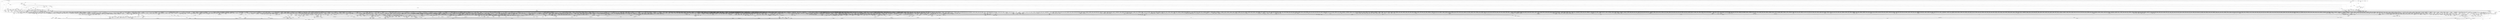 digraph kerncollapsed {
    "kmem_valid_obj" [color="black"];
    "vma_interval_tree_insert_after" [color="black"];
    "__fdget_raw" [color="black"];
    "Indirect call55" [color="black"];
    "__raw_spin_lock_irqsave.constprop.0_2" [color="black"];
    "redirty_tail_locked" [color="black"];
    "is_rlimit_overlimit" [color="black"];
    "console_verbose" [color="black"];
    "cpu_timer_task_rcu" [color="black"];
    "Indirect call211" [color="black"];
    "unlock_task_sighand.isra.0_1" [color="black"];
    "bump_cpu_timer" [color="black"];
    "mas_store_b_node" [color="black"];
    "dev_pm_disable_wake_irq_check" [color="black"];
    "__raw_spin_unlock_irqrestore_5" [color="black"];
    "Indirect call97" [color="black"];
    "commit_tree" [color="black"];
    "clear_ti_thread_flag_1" [color="black"];
    "wb_dirty_limits" [color="black"];
    "folio_mapped_1" [color="black"];
    "cpumask_next_and" [color="black"];
    "Indirect call41" [color="black"];
    "__kern_my_cpu_offset_62" [color="black"];
    "put_cpu_fpsimd_context" [color="black"];
    "cpu_active" [color="black"];
    "cpumask_intersects.constprop.0_1" [color="black"];
    "folio_nr_pages_1" [color="black"];
    "tty_driver_name" [color="black"];
    "filemap_release_folio" [color="black"];
    "do_raw_spin_lock_56" [color="black"];
    "Indirect call52" [color="black"];
    "__next_zones_zonelist" [color="black"];
    "test_ti_thread_flag_11" [color="black"];
    "extract_entropy.constprop.0" [color="black"];
    "desc_read_finalized_seq" [color="black"];
    "tlb_flush" [color="black"];
    "gfp_pfmemalloc_allowed" [color="black"];
    "__percpu_add_case_64_4" [color="black"];
    "Indirect call33" [color="black"];
    "arch_local_irq_save_4" [color="black"];
    "mas_set_parent.constprop.0" [color="black"];
    "set_tsk_need_resched" [color="black"];
    "irq_set_thread_affinity" [color="black"];
    "__task_will_free_mem" [color="black"];
    "do_raw_spin_lock_47" [color="black"];
    "__ptrace_link" [color="black"];
    "folio_lruvec_relock_irq.constprop.0" [color="black"];
    "Indirect call99" [color="black"];
    "lock_mount_hash" [color="black"];
    "idr_for_each" [color="black"];
    "do_raw_spin_lock_44" [color="black"];
    "detach_if_pending" [color="black"];
    "Indirect call147" [color="black"];
    "free_pcppages_bulk" [color="black"];
    "page_ref_inc" [color="black"];
    "Indirect call201" [color="black"];
    "__raw_spin_lock_28" [color="black"];
    "xas_find_conflict" [color="black"];
    "do_raw_spin_lock_67" [color="black"];
    "__printk_safe_enter" [color="black"];
    "down_trylock" [color="black"];
    "mas_put_in_tree" [color="black"];
    "io_get_cqe_overflow" [color="black"];
    "memzero_explicit" [color="black"];
    "inactive_is_low.constprop.0" [color="black"];
    "io_cqe_cache_refill" [color="black"];
    "add_wait_queue_exclusive" [color="black"];
    "pm_qos_read_value" [color="black"];
    "mast_fill_bnode" [color="black"];
    "group_close_release" [color="black"];
    "posix_cpu_timers_exit_group" [color="black"];
    "__legitimize_mnt" [color="black"];
    "rcu_gp_is_normal" [color="black"];
    "propagation_next" [color="black"];
    "folio_account_cleaned" [color="black"];
    "__percpu_add_case_64.constprop.0_3" [color="black"];
    "__kern_my_cpu_offset_36" [color="black"];
    "__efistub_caches_clean_inval_pou" [color="black"];
    "fpsimd_preserve_current_state" [color="black"];
    "__update_load_avg_se" [color="black"];
    "sched_post_fork" [color="black"];
    "__cmpxchg_case_acq_32.constprop.0_18" [color="black"];
    "set_ti_thread_flag" [color="black"];
    "fsnotify_detach_connector_from_object" [color="black"];
    "write_sequnlock.constprop.0" [color="black"];
    "do_raw_spin_lock_24" [color="black"];
    "is_path_reachable" [color="black"];
    "virt_to_head_page.isra.0" [color="black"];
    "__raise_softirq_irqoff" [color="black"];
    "__raw_spin_lock_irqsave_15" [color="black"];
    "plist_del" [color="black"];
    "Indirect call12" [color="black"];
    "to_kthread" [color="black"];
    "Indirect call39" [color="black"];
    "lru_deactivate_fn" [color="black"];
    "__lshrti3" [color="black"];
    "do_raw_spin_lock_65" [color="black"];
    "queued_read_lock_slowpath" [color="black"];
    "attach_pid" [color="black"];
    "chacha_block_generic" [color="black"];
    "inode_cgwb_move_to_attached" [color="black"];
    "__raw_spin_lock_22" [color="black"];
    "resched_curr" [color="black"];
    "cpudl_find" [color="black"];
    "Indirect call143" [color="black"];
    "pageblock_skip_persistent" [color="black"];
    "prb_next_seq" [color="black"];
    "tty_port_kopened" [color="black"];
    "dequeue_load_avg" [color="black"];
    "unmask_irq" [color="black"];
    "kernfs_get" [color="black"];
    "do_raw_spin_lock_35" [color="black"];
    "__raw_spin_unlock_irq.constprop.0_1" [color="black"];
    "sched_clock_cpu" [color="black"];
    "__count_vm_events" [color="black"];
    "show_mem_node_skip" [color="black"];
    "req_set_fail" [color="black"];
    "finish_automount" [color="black"];
    "sock_flag.constprop.0" [color="black"];
    "pcpu_next_fit_region.constprop.0" [color="black"];
    "list_lru_add" [color="black"];
    "__mnt_is_readonly" [color="black"];
    "kernfs_leftmost_descendant" [color="black"];
    "update_blocked_averages" [color="black"];
    "Indirect call38" [color="black"];
    "xas_error.isra.0_1" [color="black"];
    "sock_flag_3" [color="black"];
    "clear_ti_thread_flag_3" [color="black"];
    "hlist_del_init_2" [color="black"];
    "__raw_spin_lock_irqsave_34" [color="black"];
    "__percpu_add_case_32_2" [color="black"];
    "percpu_ref_put_many.constprop.0" [color="black"];
    "strncpy_from_user" [color="black"];
    "__init_rwsem" [color="black"];
    "__mutex_trylock" [color="black"];
    "io_wq_hash_work" [color="black"];
    "d_same_name" [color="black"];
    "__raw_write_lock_irq_1" [color="black"];
    "io_poll_remove_entries" [color="black"];
    "set_root_1" [color="black"];
    "__d_find_any_alias" [color="black"];
    "__dl_update" [color="black"];
    "Indirect call37" [color="black"];
    "__percpu_add_case_32_15" [color="black"];
    "Indirect call94" [color="black"];
    "leave_rcu" [color="black"];
    "rcu_seq_end_1" [color="black"];
    "try_to_unlazy" [color="black"];
    "get_group_info.isra.0" [color="black"];
    "_compound_head_13" [color="black"];
    "do_raw_spin_lock_69" [color="black"];
    "__mod_node_page_state" [color="black"];
    "_task_util_est" [color="black"];
    "__dl_add" [color="black"];
    "lock_mnt_tree" [color="black"];
    "do_raw_spin_lock.constprop.0_10" [color="black"];
    "data_check_size" [color="black"];
    "ksize" [color="black"];
    "reusable_anon_vma" [color="black"];
    "fsnotify_grab_connector" [color="black"];
    "lookup_mnt" [color="black"];
    "inode_io_list_move_locked" [color="black"];
    "compound_order_2" [color="black"];
    "__do_once_start" [color="black"];
    "__raw_spin_lock_irqsave_29" [color="black"];
    "find_vma_prev" [color="black"];
    "folio_trylock_1" [color="black"];
    "folio_activate_fn" [color="black"];
    "__bitmap_and" [color="black"];
    "cpumask_and" [color="black"];
    "list_lru_del" [color="black"];
    "arch_local_irq_disable_2" [color="black"];
    "__remove_shared_vm_struct.constprop.0" [color="black"];
    "terminate_walk" [color="black"];
    "io_should_retry_thread" [color="black"];
    "tty_name" [color="black"];
    "__kern_my_cpu_offset_55" [color="black"];
    "set_task_cpu" [color="black"];
    "lockref_put_or_lock" [color="black"];
    "workingset_eviction" [color="black"];
    "__count_vm_events_2" [color="black"];
    "pick_next_task_idle" [color="black"];
    "bit_waitqueue" [color="black"];
    "__cmpxchg_case_acq_64_1" [color="black"];
    "Indirect call34" [color="black"];
    "__flush_tlb_kernel_pgtable" [color="black"];
    "Indirect call83" [color="black"];
    "dget" [color="black"];
    "__set_fixmap" [color="black"];
    "mnt_add_count" [color="black"];
    "do_raw_spin_lock_99" [color="black"];
    "__percpu_down_write_trylock" [color="black"];
    "virt_to_slab" [color="black"];
    "do_raw_spin_lock.constprop.0_13" [color="black"];
    "__raw_spin_unlock_irq_43" [color="black"];
    "__mod_zone_page_state" [color="black"];
    "test_ti_thread_flag_21" [color="black"];
    "__raw_spin_lock_irqsave_52" [color="black"];
    "arch_teardown_dma_ops" [color="black"];
    "__pfn_to_section" [color="black"];
    "blake2s_final" [color="black"];
    "select_collect" [color="black"];
    "find_next_bit_6" [color="black"];
    "Indirect call183" [color="black"];
    "override_creds" [color="black"];
    "wakeup_kcompactd" [color="black"];
    "arm_timer" [color="black"];
    "__add_wait_queue" [color="black"];
    "first_zones_zonelist" [color="black"];
    "mtree_range_walk" [color="black"];
    "__pm_relax" [color="black"];
    "__raw_spin_lock_32" [color="black"];
    "hlist_bl_unlock" [color="black"];
    "find_first_bit_6" [color="black"];
    "mas_next_range" [color="black"];
    "bsearch" [color="black"];
    "do_delayed_call" [color="black"];
    "__d_lookup_rcu_op_compare" [color="black"];
    "prb_commit" [color="black"];
    "find_next_bit_7" [color="black"];
    "cpumask_any_and_distribute" [color="black"];
    "rb_next" [color="black"];
    "__raw_spin_unlock_bh.constprop.0" [color="black"];
    "read_seqbegin_or_lock" [color="black"];
    "mmget" [color="black"];
    "mod_node_state" [color="black"];
    "tick_get_device" [color="black"];
    "check_and_switch_context" [color="black"];
    "system_supports_tlb_range_1" [color="black"];
    "d_alloc" [color="black"];
    "Indirect call116" [color="black"];
    "first_online_pgdat" [color="black"];
    "smp_call_function" [color="black"];
    "__raw_spin_unlock_irqrestore.constprop.0_2" [color="black"];
    "pcpu_unit_page_offset" [color="black"];
    "lru_add_fn" [color="black"];
    "current_is_kswapd" [color="black"];
    "__page_set_anon_rmap" [color="black"];
    "update_dl_migration" [color="black"];
    "Indirect call150" [color="black"];
    "propagate_mnt" [color="black"];
    "__raw_read_lock.constprop.0_1" [color="black"];
    "find_next_bit_8" [color="black"];
    "__percpu_add_case_64_2" [color="black"];
    "split_page" [color="black"];
    "__raw_spin_lock_irqsave_51" [color="black"];
    "Indirect call35" [color="black"];
    "queued_read_unlock.constprop.0_2" [color="black"];
    "pte_to_swp_entry" [color="black"];
    "kernel_init_pages" [color="black"];
    "alloc_mnt_idmap" [color="black"];
    "filename_lookup" [color="black"];
    "do_raw_spin_lock_38" [color="black"];
    "__raw_spin_lock_irq_12" [color="black"];
    "__enqueue_entity" [color="black"];
    "d_instantiate" [color="black"];
    "timespec64_equal" [color="black"];
    "Indirect call115" [color="black"];
    "other_cpu_in_panic" [color="black"];
    "__kern_my_cpu_offset_2" [color="black"];
    "legitimize_links" [color="black"];
    "clear_buddies.isra.0" [color="black"];
    "__to_kthread" [color="black"];
    "__skb_flow_get_ports" [color="black"];
    "__attach_to_pi_owner" [color="black"];
    "__prepare_to_swait" [color="black"];
    "__cmpxchg_case_acq_32.constprop.0_20" [color="black"];
    "__raw_spin_lock_27" [color="black"];
    "csum_block_add_ext" [color="black"];
    "add_wait_queue" [color="black"];
    "hrtimer_sleeper_start_expires" [color="black"];
    "__raw_spin_unlock_irqrestore_1" [color="black"];
    "skb_tailroom" [color="black"];
    "system_supports_mte_1" [color="black"];
    "Indirect call193" [color="black"];
    "Indirect call92" [color="black"];
    "class_raw_spinlock_irqsave_destructor" [color="black"];
    "ma_pivots" [color="black"];
    "device_match_devt" [color="black"];
    "count_vm_event" [color="black"];
    "__percpu_counter_sum" [color="black"];
    "Indirect call214" [color="black"];
    "init_multi_vma_prep" [color="black"];
    "__raw_spin_unlock_irqrestore_24" [color="black"];
    "__cmpxchg_case_acq_32.constprop.0_4" [color="black"];
    "find_alive_thread.isra.0" [color="black"];
    "security_d_instantiate" [color="black"];
    "d_hash" [color="black"];
    "workingset_update_node" [color="black"];
    "Indirect call128" [color="black"];
    "add_timer_on" [color="black"];
    "Indirect call195" [color="black"];
    "dev_bus_name" [color="black"];
    "folio_mapped" [color="black"];
    "__get_task_comm" [color="black"];
    "__io_acct_run_queue" [color="black"];
    "osq_wait_next" [color="black"];
    "xas_error.isra.0" [color="black"];
    "__kern_my_cpu_offset_44" [color="black"];
    "_compound_head_5" [color="black"];
    "data_alloc" [color="black"];
    "signal_pending_11" [color="black"];
    "__sk_mem_reclaim" [color="black"];
    "__mod_timer" [color="black"];
    "anon_vma_interval_tree_remove" [color="black"];
    "task_get_vl" [color="black"];
    "__cmpwait_case_32_1" [color="black"];
    "set_next_task" [color="black"];
    "page_ref_inc_6" [color="black"];
    "irq_get_irq_data" [color="black"];
    "strscpy" [color="black"];
    "rt_mutex_top_waiter" [color="black"];
    "i_uid_into_vfsuid" [color="black"];
    "rwsem_read_trylock" [color="black"];
    "d_lookup_done" [color="black"];
    "task_ppid_nr" [color="black"];
    "rcu_poll_gp_seq_start" [color="black"];
    "vma_interval_tree_augment_propagate" [color="black"];
    "__cmpxchg_case_mb_32_13" [color="black"];
    "__raw_spin_unlock_irq_12" [color="black"];
    "__kern_my_cpu_offset_52" [color="black"];
    "srcu_funnel_exp_start" [color="black"];
    "Indirect call16" [color="black"];
    "free_vmap_area_rb_augment_cb_rotate" [color="black"];
    "dev_driver_string" [color="black"];
    "xas_retry" [color="black"];
    "test_ti_thread_flag_19" [color="black"];
    "jiffies_to_usecs" [color="black"];
    "min_deadline_cb_rotate" [color="black"];
    "__raw_write_lock_irq.constprop.0" [color="black"];
    "__raw_spin_unlock_irqrestore_9" [color="black"];
    "remove_wait_queue" [color="black"];
    "futex_cmpxchg_value_locked" [color="black"];
    "synchronize_rcu.part.0" [color="black"];
    "__raw_spin_lock_6" [color="black"];
    "__d_drop" [color="black"];
    "do_raw_spin_lock_97" [color="black"];
    "__kern_my_cpu_offset_37" [color="black"];
    "hrtimer_start_range_ns" [color="black"];
    "do_raw_spin_lock_83" [color="black"];
    "move_linked_works" [color="black"];
    "__raw_spin_trylock" [color="black"];
    "test_ti_thread_flag_4" [color="black"];
    "count_vm_events_2" [color="black"];
    "__raw_spin_lock_irqsave_11" [color="black"];
    "find_vma" [color="black"];
    "test_and_set_ti_thread_flag_1" [color="black"];
    "__irq_startup" [color="black"];
    "__acct_reclaim_writeback" [color="black"];
    "Indirect call27" [color="black"];
    "set_area_direct_map" [color="black"];
    "do_raw_spin_lock_60" [color="black"];
    "flush_tlb_mm" [color="black"];
    "Indirect call164" [color="black"];
    "__raw_spin_lock_34" [color="black"];
    "vma_interval_tree_remove" [color="black"];
    "skb_copy_bits" [color="black"];
    "sched_cgroup_fork" [color="black"];
    "tag_get" [color="black"];
    "plist_add" [color="black"];
    "test_ti_thread_flag_1" [color="black"];
    "dev_nit_active" [color="black"];
    "task_curr" [color="black"];
    "Indirect call124" [color="black"];
    "rcu_cblist_init" [color="black"];
    "drain_pages" [color="black"];
    "audit_uid_comparator" [color="black"];
    "inode_permission" [color="black"];
    "Indirect call2" [color="black"];
    "rcu_segcblist_move_seglen" [color="black"];
    "i_gid_into_vfsgid" [color="black"];
    "ptep_set_access_flags" [color="black"];
    "__wake_up_sync_key" [color="black"];
    "prepare_to_swait_event" [color="black"];
    "__init_waitqueue_head" [color="black"];
    "__srcu_read_unlock" [color="black"];
    "online_section_nr" [color="black"];
    "io_timeout_extract" [color="black"];
    "folio_order" [color="black"];
    "find_next_zero_bit" [color="black"];
    "debug_locks_off" [color="black"];
    "__raw_spin_lock_irq_1" [color="black"];
    "Indirect call220" [color="black"];
    "task_rq_unlock" [color="black"];
    "mab_calc_split" [color="black"];
    "process_shares_mm" [color="black"];
    "Indirect call59" [color="black"];
    "tick_get_broadcast_mask" [color="black"];
    "__wait_for_common" [color="black"];
    "do_raw_spin_lock_16" [color="black"];
    "update_sd_lb_stats" [color="black"];
    "__raw_spin_lock_24" [color="black"];
    "fatal_signal_pending_6" [color="black"];
    "workingset_age_nonresident" [color="black"];
    "try_release_thread_stack_to_cache" [color="black"];
    "__raw_read_unlock.constprop.0_6" [color="black"];
    "mm_counter_file" [color="black"];
    "task_sched_runtime" [color="black"];
    "pid_task" [color="black"];
    "pud_clear_huge" [color="black"];
    "smp_call_function_many_cond" [color="black"];
    "page_ref_dec_and_test" [color="black"];
    "drain_local_pages" [color="black"];
    "__cmpxchg_case_acq_32.constprop.0_9" [color="black"];
    "sve_get_vl" [color="black"];
    "set_page_dirty" [color="black"];
    "unhash_mnt" [color="black"];
    "xas_next_offset" [color="black"];
    "dl_task_is_earliest_deadline" [color="black"];
    "get_file" [color="black"];
    "__kern_my_cpu_offset_51" [color="black"];
    "pagetable_pte_dtor" [color="black"];
    "__fsnotify_update_child_dentry_flags" [color="black"];
    "crng_make_state" [color="black"];
    "do_raw_spin_lock_15" [color="black"];
    "group_open_release" [color="black"];
    "task_work_cancel_match" [color="black"];
    "arch_irq_work_raise" [color="black"];
    "do_raw_spin_lock_10" [color="black"];
    "kill_device" [color="black"];
    "mte_update_gcr_excl.isra.0" [color="black"];
    "__pick_first_entity" [color="black"];
    "__raw_spin_lock.constprop.0_1" [color="black"];
    "find_first_bit_4" [color="black"];
    "__bitmap_subset" [color="black"];
    "slab_want_init_on_free" [color="black"];
    "blake2s_compress" [color="black"];
    "find_first_bit_3" [color="black"];
    "count_vm_events" [color="black"];
    "get_pwq" [color="black"];
    "flush_dcache_folio" [color="black"];
    "memset" [color="black"];
    "__raw_spin_lock_irqsave.constprop.0_9" [color="black"];
    "xa_find" [color="black"];
    "get_sd_balance_interval" [color="black"];
    "__kern_my_cpu_offset_16" [color="black"];
    "fill_contig_page_info" [color="black"];
    "io_acct_run_queue" [color="black"];
    "__d_lookup_unhash" [color="black"];
    "Indirect call131" [color="black"];
    "Indirect call168" [color="black"];
    "Indirect call187" [color="black"];
    "wake_up_var" [color="black"];
    "__mutex_remove_waiter" [color="black"];
    "Indirect call188" [color="black"];
    "percpu_ref_noop_confirm_switch" [color="black"];
    "invalid_folio_referenced_vma" [color="black"];
    "irq_to_desc" [color="black"];
    "tty_termios_baud_rate" [color="black"];
    "shrink_lock_dentry" [color="black"];
    "compact_lock_irqsave" [color="black"];
    "workingset_refault" [color="black"];
    "__raw_spin_lock_64" [color="black"];
    "__smp_call_single_queue" [color="black"];
    "mas_safe_pivot" [color="black"];
    "user_disable_single_step" [color="black"];
    "gup_must_unshare" [color="black"];
    "try_grab_page" [color="black"];
    "recalc_sigpending_tsk" [color="black"];
    "__hrtimer_get_next_event" [color="black"];
    "mas_store_prealloc.part.0" [color="black"];
    "__raw_spin_lock_irq_32" [color="black"];
    "wake_up_bit" [color="black"];
    "mas_ascend" [color="black"];
    "__sync_icache_dcache" [color="black"];
    "init_entity_runnable_average" [color="black"];
    "rwsem_spin_on_owner" [color="black"];
    "addr_to_vb_xa" [color="black"];
    "__raw_spin_lock_63" [color="black"];
    "tls_preserve_current_state" [color="black"];
    "Indirect call228" [color="black"];
    "update_cached_migrate" [color="black"];
    "eventfd_signal_mask" [color="black"];
    "__d_lookup_unhash_wake" [color="black"];
    "cfs_rq_of" [color="black"];
    "__rt_mutex_slowtrylock" [color="black"];
    "_compound_head_3" [color="black"];
    "mas_find" [color="black"];
    "Indirect call227" [color="black"];
    "__legitimize_path" [color="black"];
    "update_rt_rq_load_avg" [color="black"];
    "groups_search" [color="black"];
    "__percpu_add_return_case_32_1" [color="black"];
    "put_tree_ref" [color="black"];
    "choose_mountpoint_rcu" [color="black"];
    "find_worker_executing_work" [color="black"];
    "lru_note_cost_refault" [color="black"];
    "__raw_spin_lock_46" [color="black"];
    "get_mountpoint" [color="black"];
    "lru_move_tail_fn" [color="black"];
    "read_seqbegin.constprop.0" [color="black"];
    "__hlist_del" [color="black"];
    "pick_next_pushable_dl_task" [color="black"];
    "__raw_spin_lock_23" [color="black"];
    "Indirect call127" [color="black"];
    "__irq_domain_activate_irq" [color="black"];
    "raw_spin_rq_unlock" [color="black"];
    "update_misfit_status" [color="black"];
    "do_raw_spin_lock_18" [color="black"];
    "cpu_online_2" [color="black"];
    "pm_runtime_get_noresume" [color="black"];
    "crng_fast_key_erasure" [color="black"];
    "Indirect call91" [color="black"];
    "__raw_spin_lock_irqsave_3" [color="black"];
    "new_context" [color="black"];
    "timer_reduce" [color="black"];
    "mnt_hold_writers" [color="black"];
    "__percpu_add_case_64_3" [color="black"];
    "__raw_spin_unlock_irq_20" [color="black"];
    "__raw_spin_lock_irq_20" [color="black"];
    "io_req_complete_defer" [color="black"];
    "_compound_head" [color="black"];
    "enqueue_task" [color="black"];
    "signalfd_cleanup" [color="black"];
    "rcu_seq_start_1" [color="black"];
    "find_later_rq" [color="black"];
    "task_sigpending_2" [color="black"];
    "__raw_spin_lock_42" [color="black"];
    "pm_runtime_put_noidle_2" [color="black"];
    "folio_unlock" [color="black"];
    "in_group_p" [color="black"];
    "do_raw_spin_lock_57" [color="black"];
    "do_raw_spin_lock_41" [color="black"];
    "__raw_spin_lock_irqsave" [color="black"];
    "fasync_insert_entry" [color="black"];
    "memmove" [color="black"];
    "take_dentry_name_snapshot" [color="black"];
    "io_wq_exit_start" [color="black"];
    "flush_tlb_kernel_range" [color="black"];
    "strchr" [color="black"];
    "__arch_copy_from_user" [color="black"];
    "arch_local_irq_save_1" [color="black"];
    "raw_spin_rq_lock_nested" [color="black"];
    "prepend" [color="black"];
    "vma_address" [color="black"];
    "deactivate_task" [color="black"];
    "__raw_spin_lock_43" [color="black"];
    "__dev_put.part.0" [color="black"];
    "find_next_bit_29" [color="black"];
    "raw_spin_rq_lock" [color="black"];
    "remove_nodes.constprop.0" [color="black"];
    "Indirect call11" [color="black"];
    "task_sigpending_1" [color="black"];
    "Indirect call100" [color="black"];
    "cpumask_copy_1" [color="black"];
    "Indirect call197" [color="black"];
    "cpu_timer_dequeue" [color="black"];
    "split_map_pages" [color="black"];
    "tty_ldisc_close" [color="black"];
    "do_raw_spin_lock_26" [color="black"];
    "mas_set_alloc_req" [color="black"];
    "d_shrink_add" [color="black"];
    "__mnt_drop_write_file" [color="black"];
    "do_raw_spin_lock_87" [color="black"];
    "is_zero_page" [color="black"];
    "raw_spin_rq_unlock_irqrestore" [color="black"];
    "cpu_util_cfs" [color="black"];
    "Indirect call213" [color="black"];
    "is_subdir" [color="black"];
    "_find_next_bit" [color="black"];
    "clear_page" [color="black"];
    "dput_to_list" [color="black"];
    "percpu_ref_put_many.constprop.0_1" [color="black"];
    "__raw_spin_lock_irq_34" [color="black"];
    "srcu_get_delay.isra.0" [color="black"];
    "security_inode_permission" [color="black"];
    "Indirect call20" [color="black"];
    "audit_inode" [color="black"];
    "rcu_advance_cbs" [color="black"];
    "privileged_wrt_inode_uidgid" [color="black"];
    "device_links_read_unlock" [color="black"];
    "__raw_spin_lock_irq_31" [color="black"];
    "Indirect call191" [color="black"];
    "__kern_my_cpu_offset_133" [color="black"];
    "mntget" [color="black"];
    "wake_up_klogd" [color="black"];
    "Indirect call29" [color="black"];
    "__kern_my_cpu_offset_53" [color="black"];
    "get_cred_1" [color="black"];
    "try_to_unmap_flush" [color="black"];
    "put_prev_task" [color="black"];
    "llist_del_first" [color="black"];
    "Indirect call177" [color="black"];
    "cpuhp_invoke_callback" [color="black"];
    "__raw_spin_lock_2" [color="black"];
    "Indirect call73" [color="black"];
    "cpudl_heapify" [color="black"];
    "__raw_spin_unlock_irq_25" [color="black"];
    "__printk_safe_exit" [color="black"];
    "Indirect call179" [color="black"];
    "attr_flags_to_mnt_flags" [color="black"];
    "Indirect call125" [color="black"];
    "pmd_offset.isra.0" [color="black"];
    "xa_find_after" [color="black"];
    "step_into" [color="black"];
    "is_software_node" [color="black"];
    "__cmpxchg_case_mb_64" [color="black"];
    "pde_subdir_find" [color="black"];
    "__cmpxchg_case_rel_64" [color="black"];
    "Indirect call129" [color="black"];
    "mas_new_ma_node" [color="black"];
    "__kern_my_cpu_offset_61" [color="black"];
    "lock_hrtimer_base" [color="black"];
    "__finish_swait" [color="black"];
    "wp_page_reuse" [color="black"];
    "skb_frag_ref" [color="black"];
    "skb_orphan_1" [color="black"];
    "update_pm_runtime_accounting" [color="black"];
    "page_ref_inc_3" [color="black"];
    "find_suitable_fallback" [color="black"];
    "tty_driver_flush_buffer" [color="black"];
    "_find_next_and_bit" [color="black"];
    "lru_lazyfree_fn" [color="black"];
    "getname_flags" [color="black"];
    "do_raw_spin_lock_34" [color="black"];
    "test_tsk_need_resched" [color="black"];
    "zone_watermark_ok_safe" [color="black"];
    "Indirect call47" [color="black"];
    "security_audit_rule_match" [color="black"];
    "steal_suitable_fallback" [color="black"];
    "dec_rlimit_ucounts" [color="black"];
    "__clear_open_fd" [color="black"];
    "hlist_del_init" [color="black"];
    "folio_trylock_flag" [color="black"];
    "Indirect call109" [color="black"];
    "xas_result" [color="black"];
    "__sw_hweight64" [color="black"];
    "Indirect call225" [color="black"];
    "__kern_my_cpu_offset_79" [color="black"];
    "netlink_lock_table" [color="black"];
    "isolation_suitable.isra.0" [color="black"];
    "pte_mkdirty" [color="black"];
    "Indirect call75" [color="black"];
    "Indirect call132" [color="black"];
    "__raw_spin_lock_irq.constprop.0_2" [color="black"];
    "_find_next_or_bit" [color="black"];
    "Indirect call36" [color="black"];
    "__irq_can_set_affinity" [color="black"];
    "__kern_my_cpu_offset_29" [color="black"];
    "__cmpxchg_case_acq_32.constprop.0_16" [color="black"];
    "__disable_irq_nosync" [color="black"];
    "sched_asym_prefer" [color="black"];
    "__cmpxchg_case_mb_32_6" [color="black"];
    "__xchg_case_acq_64.isra.0" [color="black"];
    "Indirect call78" [color="black"];
    "set_secondary_fwnode" [color="black"];
    "__raw_spin_lock_irq_21" [color="black"];
    "extfrag_for_order" [color="black"];
    "tty_termios_input_baud_rate" [color="black"];
    "__raw_spin_lock_16" [color="black"];
    "__percpu_add_case_64.constprop.0_1" [color="black"];
    "pvm_determine_end_from_reverse" [color="black"];
    "can_migrate_task" [color="black"];
    "__raw_spin_lock_irqsave.constprop.0_3" [color="black"];
    "__cmpwait_case_32" [color="black"];
    "__kern_my_cpu_offset_6" [color="black"];
    "__xa_clear_mark" [color="black"];
    "signal_pending_state_1" [color="black"];
    "__percpu_add_case_64_7" [color="black"];
    "local_cpu_stop" [color="black"];
    "__raw_spin_unlock_irqrestore_29" [color="black"];
    "pte_to_swp_entry_2" [color="black"];
    "mmgrab_2" [color="black"];
    "system_supports_mte" [color="black"];
    "del_page_from_free_list" [color="black"];
    "do_csum" [color="black"];
    "rb_erase" [color="black"];
    "__audit_inode" [color="black"];
    "should_zap_page" [color="black"];
    "update_group_capacity" [color="black"];
    "ptrauth_keys_install_user" [color="black"];
    "Indirect call120" [color="black"];
    "Indirect call181" [color="black"];
    "klist_node_attached" [color="black"];
    "__irq_work_queue_local" [color="black"];
    "list_del_init_3" [color="black"];
    "qdisc_qstats_cpu_qlen_dec" [color="black"];
    "sock_rfree" [color="black"];
    "find_next_bit_15" [color="black"];
    "dl_set_overload.part.0" [color="black"];
    "pmd_offset.isra.0_1" [color="black"];
    "Indirect call96" [color="black"];
    "d_is_dir.isra.0_1" [color="black"];
    "atomic_notifier_call_chain" [color="black"];
    "Indirect call198" [color="black"];
    "xa_load" [color="black"];
    "tlb_remove_table_smp_sync" [color="black"];
    "try_to_unmap_flush_dirty" [color="black"];
    "xas_start" [color="black"];
    "list_move_1" [color="black"];
    "wb_io_lists_depopulated" [color="black"];
    "clear_bit_unlock.constprop.0" [color="black"];
    "rb_insert_color" [color="black"];
    "__dput_to_list" [color="black"];
    "copy_from_kernel_nofault_allowed" [color="black"];
    "arch_stack_walk" [color="black"];
    "Indirect call13" [color="black"];
    "netlink_unlock_table" [color="black"];
    "rcu_exp_jiffies_till_stall_check" [color="black"];
    "Indirect call136" [color="black"];
    "d_find_any_alias" [color="black"];
    "idr_find" [color="black"];
    "cpumask_weight.constprop.0_5" [color="black"];
    "u64_stats_add_2" [color="black"];
    "page_ref_dec_and_test_1" [color="black"];
    "posix_cpu_timer_rearm" [color="black"];
    "arch_local_irq_restore_2" [color="black"];
    "arch_local_irq_save" [color="black"];
    "rt_mutex_setprio" [color="black"];
    "timer_delete_sync" [color="black"];
    "__futex_queue" [color="black"];
    "Indirect call139" [color="black"];
    "mas_set_height" [color="black"];
    "dl_bw_cpus" [color="black"];
    "vma_interval_tree_iter_first" [color="black"];
    "__set_task_comm" [color="black"];
    "__irq_get_desc_lock" [color="black"];
    "access_ok_12" [color="black"];
    "d_walk" [color="black"];
    "Indirect call221" [color="black"];
    "__kern_my_cpu_offset_60" [color="black"];
    "Indirect call23" [color="black"];
    "compaction_zonelist_suitable" [color="black"];
    "get_state_synchronize_rcu_full" [color="black"];
    "Indirect call186" [color="black"];
    "unlock_mount" [color="black"];
    "local_bh_enable" [color="black"];
    "list_splice_tail_init" [color="black"];
    "kthread_probe_data" [color="black"];
    "mas_parent_type" [color="black"];
    "mt_find" [color="black"];
    "lazy_max_pages" [color="black"];
    "percpu_ref_put_many" [color="black"];
    "cpumask_first_and" [color="black"];
    "pm_ops_is_empty" [color="black"];
    "page_mapping" [color="black"];
    "srcu_read_unlock.constprop.0" [color="black"];
    "__cmpxchg_case_mb_64_6" [color="black"];
    "Indirect call81" [color="black"];
    "fatal_signal_pending" [color="black"];
    "xas_set_offset" [color="black"];
    "check_preempt_curr_dl" [color="black"];
    "Indirect call141" [color="black"];
    "slab_is_available" [color="black"];
    "__free_one_page" [color="black"];
    "__bitmap_weight" [color="black"];
    "audit_log_path_denied" [color="black"];
    "Indirect call224" [color="black"];
    "__kern_my_cpu_offset_35" [color="black"];
    "kill_super_notify" [color="black"];
    "__skb_zcopy_downgrade_managed" [color="black"];
    "__dequeue_entity" [color="black"];
    "cpudl_heapify_up" [color="black"];
    "do_raw_spin_lock_6" [color="black"];
    "io_put_kbuf" [color="black"];
    "mas_prev_slot" [color="black"];
    "test_and_set_bit_lock.constprop.0" [color="black"];
    "__raw_spin_unlock_irq_17" [color="black"];
    "__const_udelay" [color="black"];
    "list_del_init_8" [color="black"];
    "Indirect call74" [color="black"];
    "queued_spin_lock_slowpath" [color="black"];
    "get_file_1" [color="black"];
    "__cmpxchg_case_mb_32_4" [color="black"];
    "security_audit_rule_free" [color="black"];
    "audit_mark_compare" [color="black"];
    "mast_split_data" [color="black"];
    "task_pid_vnr" [color="black"];
    "__raw_spin_unlock_irq_38" [color="black"];
    "find_next_bit.constprop.0_5" [color="black"];
    "tag_set" [color="black"];
    "Indirect call208" [color="black"];
    "mte_dead_leaves.constprop.0" [color="black"];
    "llist_add_batch" [color="black"];
    "allow_direct_reclaim" [color="black"];
    "get_next_ino" [color="black"];
    "__cmpxchg_case_acq_32_3" [color="black"];
    "__raw_write_unlock_irq_4" [color="black"];
    "page_ref_inc_4" [color="black"];
    "path_init" [color="black"];
    "find_next_bit.constprop.0_8" [color="black"];
    "Indirect call7" [color="black"];
    "pcpu_block_refresh_hint" [color="black"];
    "pcpu_free_area.isra.0" [color="black"];
    "find_next_zero_bit_1" [color="black"];
    "do_raw_spin_lock_86" [color="black"];
    "global_dirtyable_memory" [color="black"];
    "io_prep_async_work" [color="black"];
    "mas_is_err" [color="black"];
    "__audit_reusename" [color="black"];
    "prepare_alloc_pages.constprop.0" [color="black"];
    "__mutex_init" [color="black"];
    "__cmpxchg_case_mb_32_8" [color="black"];
    "arch_send_call_function_single_ipi" [color="black"];
    "__raw_spin_trylock_4" [color="black"];
    "lru_deactivate_file_fn" [color="black"];
    "list_del_init" [color="black"];
    "_double_lock_balance" [color="black"];
    "audit_gid_comparator" [color="black"];
    "__raw_spin_unlock_irq_36" [color="black"];
    "rseq_migrate" [color="black"];
    "folio_test_uptodate" [color="black"];
    "check_stable_address_space" [color="black"];
    "memblock_is_map_memory" [color="black"];
    "Indirect call166" [color="black"];
    "Indirect call133" [color="black"];
    "is_migration_entry" [color="black"];
    "restore_nameidata" [color="black"];
    "__percpu_add_case_32_13" [color="black"];
    "_copy_from_iter" [color="black"];
    "put_dec_trunc8" [color="black"];
    "page_ref_dec_and_test_2" [color="black"];
    "fsnotify_put_sb_connectors" [color="black"];
    "wb_stat_mod" [color="black"];
    "__kern_my_cpu_offset_14" [color="black"];
    "console_trylock" [color="black"];
    "__io_put_kbuf_list" [color="black"];
    "Indirect call145" [color="black"];
    "Indirect call64" [color="black"];
    "tsk_fork_get_node" [color="black"];
    "move_freepages_block" [color="black"];
    "radix_tree_iter_tag_clear" [color="black"];
    "kernfs_root" [color="black"];
    "__peernet2id" [color="black"];
    "Indirect call63" [color="black"];
    "_find_next_zero_bit" [color="black"];
    "do_raw_spin_lock_7" [color="black"];
    "Indirect call62" [color="black"];
    "__timer_delete" [color="black"];
    "find_next_bit.constprop.0_14" [color="black"];
    "list_del_1" [color="black"];
    "task_pid_vnr_1" [color="black"];
    "security_inode_getsecid" [color="black"];
    "__raw_spin_lock_31" [color="black"];
    "__put_unused_fd" [color="black"];
    "cpu_util.constprop.0" [color="black"];
    "inode_add_lru" [color="black"];
    "folio_trylock_4" [color="black"];
    "nsec_to_clock_t" [color="black"];
    "Indirect call31" [color="black"];
    "folio_trylock" [color="black"];
    "xas_set_order.part.0" [color="black"];
    "Indirect call161" [color="black"];
    "__raw_spin_lock_irqsave_23" [color="black"];
    "skb_tailroom_2" [color="black"];
    "do_raw_spin_lock_17" [color="black"];
    "__kern_my_cpu_offset_49" [color="black"];
    "may_mount" [color="black"];
    "__cmpxchg_case_acq_32.constprop.0_17" [color="black"];
    "propagate_mount_unlock" [color="black"];
    "queued_read_lock.constprop.0" [color="black"];
    "next_zone" [color="black"];
    "io_file_get_flags" [color="black"];
    "do_raw_spin_lock_93" [color="black"];
    "cpumask_and.isra.0_3" [color="black"];
    "Indirect call217" [color="black"];
    "__raw_spin_unlock_irqrestore_12" [color="black"];
    "_find_first_zero_bit" [color="black"];
    "xas_init_marks" [color="black"];
    "__bitmap_equal" [color="black"];
    "qdisc_run_begin" [color="black"];
    "io_cqring_wake" [color="black"];
    "security_current_getsecid_subj" [color="black"];
    "__wake_up_klogd.part.0" [color="black"];
    "kmap_atomic_1" [color="black"];
    "futex_get_value_locked" [color="black"];
    "__kern_my_cpu_offset_78" [color="black"];
    "arch_get_random_seed_longs" [color="black"];
    "task_will_free_mem" [color="black"];
    "__percpu_add_case_32_21" [color="black"];
    "read_sanitised_ftr_reg" [color="black"];
    "mas_state_walk" [color="black"];
    "__raw_spin_lock_irqsave_7" [color="black"];
    "folio_size_2" [color="black"];
    "radix_tree_load_root" [color="black"];
    "security_inode_init_security_anon" [color="black"];
    "mas_start" [color="black"];
    "d_flags_for_inode" [color="black"];
    "inode_lru_list_del" [color="black"];
    "Indirect call50" [color="black"];
    "mas_find_setup.constprop.0" [color="black"];
    "__update_load_avg_cfs_rq" [color="black"];
    "update_min_vruntime" [color="black"];
    "srcu_gp_start" [color="black"];
    "group_balance_cpu" [color="black"];
    "__kern_my_cpu_offset_71" [color="black"];
    "find_next_bit.constprop.0_11" [color="black"];
    "skb_cloned" [color="black"];
    "node_dirty_ok" [color="black"];
    "vmf_pte_changed" [color="black"];
    "igrab" [color="black"];
    "list_del_4" [color="black"];
    "__cmpxchg_case_acq_32.constprop.0_2" [color="black"];
    "__raw_spin_unlock_irqrestore_15" [color="black"];
    "init_timer_key" [color="black"];
    "kthread_is_per_cpu" [color="black"];
    "mnt_set_mountpoint" [color="black"];
    "Indirect call18" [color="black"];
    "netdev_start_xmit" [color="black"];
    "_mix_pool_bytes" [color="black"];
    "Indirect call54" [color="black"];
    "security_inode_follow_link" [color="black"];
    "hrtimer_cancel" [color="black"];
    "Indirect call156" [color="black"];
    "Indirect call24" [color="black"];
    "rcu_inkernel_boot_has_ended" [color="black"];
    "do_raw_spin_lock_61" [color="black"];
    "should_fail_alloc_page" [color="black"];
    "__kern_my_cpu_offset_38" [color="black"];
    "user_path_at_empty" [color="black"];
    "__raw_spin_lock_irq_41" [color="black"];
    "__disable_irq" [color="black"];
    "copy_from_kernel_nofault" [color="black"];
    "percpu_counter_add" [color="black"];
    "rcu_jiffies_till_stall_check" [color="black"];
    "task_join_group_stop" [color="black"];
    "__lock_parent" [color="black"];
    "activate_task" [color="black"];
    "try_to_take_rt_mutex" [color="black"];
    "irq_work_claim" [color="black"];
    "__fsnotify_recalc_mask" [color="black"];
    "sched_clock" [color="black"];
    "prb_read_valid" [color="black"];
    "rcu_seq_set_state" [color="black"];
    "rcu_segcblist_extract_done_cbs" [color="black"];
    "find_next_bit_11" [color="black"];
    "__kern_my_cpu_offset_56" [color="black"];
    "__raw_spin_unlock_irq_18" [color="black"];
    "irq_enable" [color="black"];
    "pcpu_chunk_slot" [color="black"];
    "path_get" [color="black"];
    "__wake_up_pollfree" [color="black"];
    "lockref_get_not_dead" [color="black"];
    "get_new_cred" [color="black"];
    "pcpu_size_to_slot" [color="black"];
    "skb_header_pointer_2" [color="black"];
    "__anon_vma_interval_tree_augment_propagate" [color="black"];
    "PageMovable" [color="black"];
    "ttwu_queue_wakelist" [color="black"];
    "osq_unlock" [color="black"];
    "list_del_init_5" [color="black"];
    "__cmpxchg_case_mb_64_1" [color="black"];
    "Indirect call167" [color="black"];
    "Indirect call146" [color="black"];
    "rb_prev" [color="black"];
    "prepare_to_wait_event" [color="black"];
    "d_path" [color="black"];
    "Indirect call160" [color="black"];
    "__raw_spin_lock_irqsave_21" [color="black"];
    "Indirect call22" [color="black"];
    "futex_q_lock" [color="black"];
    "__raw_spin_lock_irqsave_32" [color="black"];
    "__down_trylock_console_sem.constprop.0" [color="black"];
    "sock_inuse_add" [color="black"];
    "vma_interval_tree_insert" [color="black"];
    "__io_put_kbuf" [color="black"];
    "Indirect call69" [color="black"];
    "__lock_timer" [color="black"];
    "wants_signal" [color="black"];
    "__percpu_add_case_32_7" [color="black"];
    "invalid_migration_vma" [color="black"];
    "do_softirq" [color="black"];
    "Indirect call138" [color="black"];
    "Indirect call200" [color="black"];
    "drop_links" [color="black"];
    "get_state_synchronize_rcu" [color="black"];
    "__io_disarm_linked_timeout" [color="black"];
    "audit_alloc_name" [color="black"];
    "update_load_avg" [color="black"];
    "rcu_is_cpu_rrupt_from_idle" [color="black"];
    "touch_atime" [color="black"];
    "mas_walk" [color="black"];
    "__kern_my_cpu_offset_80" [color="black"];
    "__find_vmap_area.constprop.0" [color="black"];
    "load_unaligned_zeropad_1" [color="black"];
    "__raw_spin_lock_14" [color="black"];
    "Indirect call21" [color="black"];
    "sk_error_report" [color="black"];
    "__do_set_cpus_allowed" [color="black"];
    "Indirect call10" [color="black"];
    "mapping_shrinkable_2" [color="black"];
    "get_work_pool" [color="black"];
    "wb_stat_error" [color="black"];
    "tlb_gather_mmu" [color="black"];
    "copy_page" [color="black"];
    "ttwu_do_activate.constprop.0" [color="black"];
    "Indirect call170" [color="black"];
    "desc_make_final" [color="black"];
    "find_next_bit.constprop.0_1" [color="black"];
    "__audit_uring_entry" [color="black"];
    "mas_pause" [color="black"];
    "make_vfsgid" [color="black"];
    "__raw_spin_unlock_irqrestore.constprop.0_1" [color="black"];
    "jiffies_to_msecs" [color="black"];
    "qdisc_qstats_cpu_qlen_inc" [color="black"];
    "unreserve_highatomic_pageblock" [color="black"];
    "__mutex_add_waiter" [color="black"];
    "recalc_sigpending" [color="black"];
    "Indirect call25" [color="black"];
    "Indirect call67" [color="black"];
    "memcg_charge_kernel_stack.part.0" [color="black"];
    "__raw_spin_trylock_1" [color="black"];
    "xas_update.isra.0" [color="black"];
    "Indirect call43" [color="black"];
    "Indirect call169" [color="black"];
    "io_poll_remove_entry" [color="black"];
    "Indirect call122" [color="black"];
    "__try_to_del_timer_sync" [color="black"];
    "security_release_secctx" [color="black"];
    "min_deadline_cb_propagate" [color="black"];
    "clear_ti_thread_flag_6" [color="black"];
    "folio_invalidate" [color="black"];
    "retain_dentry" [color="black"];
    "group_classify" [color="black"];
    "num_other_online_cpus" [color="black"];
    "task_clear_jobctl_pending" [color="black"];
    "__raw_spin_unlock_irqrestore_33" [color="black"];
    "device_links_read_lock" [color="black"];
    "folio_anon_vma" [color="black"];
    "Indirect call176" [color="black"];
    "freezing_slow_path" [color="black"];
    "__attach_mnt" [color="black"];
    "strncmp" [color="black"];
    "set_pageblock_migratetype" [color="black"];
    "__wake_up_common_lock" [color="black"];
    "__raw_spin_lock_irq" [color="black"];
    "folio_mapping" [color="black"];
    "update_curr" [color="black"];
    "get_page" [color="black"];
    "prep_new_page" [color="black"];
    "__raw_spin_lock_41" [color="black"];
    "get_vfs_caps_from_disk" [color="black"];
    "__raw_spin_lock_irqsave_6" [color="black"];
    "cpumask_weight" [color="black"];
    "io_poll_can_finish_inline.isra.0" [color="black"];
    "__raw_write_lock_irq" [color="black"];
    "xa_is_node" [color="black"];
    "do_raw_spin_lock_72" [color="black"];
    "clear_nonspinnable" [color="black"];
    "kthread_insert_work_sanity_check" [color="black"];
    "Indirect call4" [color="black"];
    "io_acct_cancel_pending_work" [color="black"];
    "mod_zone_state" [color="black"];
    "arch_local_irq_save_8" [color="black"];
    "Indirect call184" [color="black"];
    "arch_asym_cpu_priority" [color="black"];
    "kmsg_dump" [color="black"];
    "memblock_search" [color="black"];
    "__list_del_entry" [color="black"];
    "__raw_spin_unlock_irqrestore_38" [color="black"];
    "system_supports_tlb_range" [color="black"];
    "notifier_call_chain" [color="black"];
    "bstats_update" [color="black"];
    "__cmpxchg_case_acq_32.constprop.0_15" [color="black"];
    "allow_write_access" [color="black"];
    "no_page_table" [color="black"];
    "Indirect call40" [color="black"];
    "folio_mark_dirty" [color="black"];
    "Indirect call178" [color="black"];
    "do_raw_spin_lock_42" [color="black"];
    "do_raw_spin_lock_23" [color="black"];
    "__cmpxchg_case_64.isra.0" [color="black"];
    "signal_pending_state_2" [color="black"];
    "Indirect call65" [color="black"];
    "mte_destroy_descend.constprop.0" [color="black"];
    "find_next_bit.constprop.0_21" [color="black"];
    "__raw_read_lock_irqsave.constprop.0_1" [color="black"];
    "purge_fragmented_block" [color="black"];
    "__kern_my_cpu_offset_23" [color="black"];
    "has_managed_dma" [color="black"];
    "__preempt_count_add.constprop.0_1" [color="black"];
    "Indirect call159" [color="black"];
    "do_raw_spin_lock.constprop.0_14" [color="black"];
    "mast_ascend" [color="black"];
    "migrate_disable" [color="black"];
    "spin_lock_irqsave_check_contention" [color="black"];
    "ktime_get_real_ts64" [color="black"];
    "find_next_and_bit.constprop.0" [color="black"];
    "folio_evictable" [color="black"];
    "do_raw_spin_lock_88" [color="black"];
    "mnt_dec_writers" [color="black"];
    "__cmpwait_case_32_3" [color="black"];
    "cpu_online_3" [color="black"];
    "__cmpxchg_case_acq_32.constprop.0_7" [color="black"];
    "list_del_3" [color="black"];
    "____core____" [color="kernel"];
    "put_ldops.constprop.0" [color="black"];
    "sched_ttwu_pending" [color="black"];
    "Indirect call6" [color="black"];
    "Indirect call218" [color="black"];
    "data_push_tail" [color="black"];
    "__anon_vma_interval_tree_augment_rotate" [color="black"];
    "__raw_spin_lock_irq_7" [color="black"];
    "mm_trace_rss_stat" [color="black"];
    "do_raw_spin_lock.constprop.0_7" [color="black"];
    "Indirect call82" [color="black"];
    "Indirect call28" [color="black"];
    "__raw_spin_lock_irqsave_4" [color="black"];
    "skb_may_tx_timestamp.part.0" [color="black"];
    "fd_install" [color="black"];
    "cpu_online" [color="black"];
    "fsnotify_first_mark" [color="black"];
    "get_task_mm" [color="black"];
    "kmalloc_size_roundup" [color="black"];
    "convert_prio" [color="black"];
    "find_vm_area" [color="black"];
    "__finalize_skb_around" [color="black"];
    "irq_work_single" [color="black"];
    "__kern_my_cpu_offset_21" [color="black"];
    "membarrier_update_current_mm" [color="black"];
    "signal_set_stop_flags" [color="black"];
    "get_ldops" [color="black"];
    "test_ti_thread_flag_10" [color="black"];
    "smp_call_function_many" [color="black"];
    "netlink_has_listeners" [color="black"];
    "__cmpxchg_case_mb_64_4" [color="black"];
    "vma_interval_tree_subtree_search" [color="black"];
    "tlb_flush_1" [color="black"];
    "Indirect call189" [color="black"];
    "folio_pfn" [color="black"];
    "fatal_signal_pending_3" [color="black"];
    "Indirect call87" [color="black"];
    "__raw_spin_unlock_irq" [color="black"];
    "Indirect call216" [color="black"];
    "__cmpxchg_case_rel_32" [color="black"];
    "mas_wr_walk_index.isra.0" [color="black"];
    "pfn_swap_entry_to_page" [color="black"];
    "lock_parent" [color="black"];
    "kthread_should_stop" [color="black"];
    "folio_add_new_anon_rmap" [color="black"];
    "Indirect call192" [color="black"];
    "__note_gp_changes" [color="black"];
    "get_cred" [color="black"];
    "arch_local_irq_restore_1" [color="black"];
    "task_set_jobctl_pending" [color="black"];
    "__raw_spin_lock" [color="black"];
    "__iget" [color="black"];
    "find_next_bit_10" [color="black"];
    "__cmpxchg_case_acq_32.constprop.0_13" [color="black"];
    "folio_isolate_lru" [color="black"];
    "sane_fdtable_size" [color="black"];
    "d_shrink_del" [color="black"];
    "put_link" [color="black"];
    "__raw_spin_trylock_3" [color="black"];
    "io_poll_find.constprop.0" [color="black"];
    "node_tag_clear" [color="black"];
    "xas_clear_mark" [color="black"];
    "__raw_spin_lock_30" [color="black"];
    "__raw_spin_lock_irqsave_5" [color="black"];
    "Indirect call182" [color="black"];
    "vma_is_secretmem" [color="black"];
    "Indirect call190" [color="black"];
    "Indirect call130" [color="black"];
    "Indirect call30" [color="black"];
    "mapping_allow_writable" [color="black"];
    "Indirect call53" [color="black"];
    "double_unlock_balance" [color="black"];
    "clear_inode" [color="black"];
    "exit_oom_victim" [color="black"];
    "link_path_walk" [color="black"];
    "sub_rq_bw.isra.0" [color="black"];
    "clear_ti_thread_flag_8" [color="black"];
    "Indirect call56" [color="black"];
    "net_eq_idr" [color="black"];
    "dl_bw_of" [color="black"];
    "post_ttbr_update_workaround" [color="black"];
    "skb_zcopy_clear" [color="black"];
    "list_del_init_6" [color="black"];
    "Indirect call175" [color="black"];
    "__percpu_add_case_32" [color="black"];
    "rpm_check_suspend_allowed" [color="black"];
    "update_sctlr_el1" [color="black"];
    "__mutex_trylock_common" [color="black"];
    "osq_lock" [color="black"];
    "replace_mark_chunk" [color="black"];
    "rb_insert_color_cached" [color="black"];
    "__cmpxchg_case_acq_32.constprop.0_1" [color="black"];
    "audit_comparator" [color="black"];
    "__kern_my_cpu_offset_70" [color="black"];
    "update_newidle_cost" [color="black"];
    "mas_rewalk_if_dead" [color="black"];
    "__set_open_fd" [color="black"];
    "set_next_entity" [color="black"];
    "pm_runtime_autosuspend_expiration" [color="black"];
    "Indirect call1" [color="black"];
    "Indirect call98" [color="black"];
    "lockref_mark_dead" [color="black"];
    "next_mnt" [color="black"];
    "ktime_get_mono_fast_ns" [color="black"];
    "mte_copy_page_tags" [color="black"];
    "audit_serial" [color="black"];
    "__delay" [color="black"];
    "pagefault_enable" [color="black"];
    "finish_swait" [color="black"];
    "get_work_pwq" [color="black"];
    "__cmpxchg_case_mb_32_3" [color="black"];
    "pcpu_chunk_relocate" [color="black"];
    "__vfs_getxattr" [color="black"];
    "rcu_seq_start" [color="black"];
    "compaction_suitable" [color="black"];
    "__list_del_entry_2" [color="black"];
    "mast_spanning_rebalance.isra.0" [color="black"];
    "task_clear_jobctl_trapping" [color="black"];
    "__kern_my_cpu_offset_91" [color="black"];
    "timekeeping_get_ns" [color="black"];
    "move_freelist_tail" [color="black"];
    "access_ok_42" [color="black"];
    "__raw_spin_unlock_irq_3" [color="black"];
    "__raw_spin_lock_bh.constprop.0_5" [color="black"];
    "__lookup_mnt" [color="black"];
    "sibling_imbalance.isra.0" [color="black"];
    "d_set_d_op" [color="black"];
    "add_nr_running" [color="black"];
    "pgattr_change_is_safe" [color="black"];
    "signal_pending" [color="black"];
    "mas_adopt_children.isra.0" [color="black"];
    "fsnotify_connector_sb" [color="black"];
    "__list_del_entry_1" [color="black"];
    "set_swapper_pgd" [color="black"];
    "wq_worker_running" [color="black"];
    "dec_mm_counter" [color="black"];
    "wake_all_kswapds" [color="black"];
    "set_tlb_ubc_flush_pending" [color="black"];
    "__raw_spin_lock_irqsave_44" [color="black"];
    "Indirect call205" [color="black"];
    "fsnotify_group_assert_locked" [color="black"];
    "cpu_online_1" [color="black"];
    "__skb_fill_page_desc" [color="black"];
    "load_unaligned_zeropad" [color="black"];
    "desc_make_reusable" [color="black"];
    "Indirect call46" [color="black"];
    "Indirect call126" [color="black"];
    "audit_copy_inode" [color="black"];
    "fragmentation_index" [color="black"];
    "__wake_up_locked_key_bookmark" [color="black"];
    "__kern_my_cpu_offset_24" [color="black"];
    "do_raw_spin_lock_46" [color="black"];
    "copy_to_user_page" [color="black"];
    "sock_flag_1" [color="black"];
    "__raw_spin_lock_irq_6" [color="black"];
    "pfn_valid_1" [color="black"];
    "percpu_ref_get_many" [color="black"];
    "list_del_2" [color="black"];
    "hrtimer_reprogram.constprop.0" [color="black"];
    "Indirect call202" [color="black"];
    "Indirect call226" [color="black"];
    "call_function_single_prep_ipi" [color="black"];
    "__percpu_add_case_32_20" [color="black"];
    "grow_tree_refs" [color="black"];
    "___d_drop" [color="black"];
    "walk_component" [color="black"];
    "peernet2id" [color="black"];
    "super_wake" [color="black"];
    "pmd_install" [color="black"];
    "__raw_spin_lock_4" [color="black"];
    "__preempt_count_sub" [color="black"];
    "io_wq_cancel_pending_work" [color="black"];
    "Indirect call117" [color="black"];
    "irq_work_queue" [color="black"];
    "first_zones_zonelist_1" [color="black"];
    "virt_to_folio" [color="black"];
    "do_raw_spin_lock_11" [color="black"];
    "sk_mem_reclaim" [color="black"];
    "__raw_spin_lock_irqsave_22" [color="black"];
    "vfsgid_in_group_p" [color="black"];
    "graft_tree" [color="black"];
    "__raw_spin_lock_irq_43" [color="black"];
    "active_load_balance_cpu_stop" [color="black"];
    "int_sqrt" [color="black"];
    "prepend_path" [color="black"];
    "Indirect call219" [color="black"];
    "hlist_bl_lock" [color="black"];
    "__raw_spin_unlock_irqrestore_3" [color="black"];
    "pcpu_init_md_blocks" [color="black"];
    "rcu_start_this_gp" [color="black"];
    "add_timer" [color="black"];
    "__cmpxchg_case_acq_32.constprop.0_19" [color="black"];
    "Indirect call121" [color="black"];
    "prb_final_commit" [color="black"];
    "tcp_get_info_chrono_stats" [color="black"];
    "arch_local_irq_save_7" [color="black"];
    "__raw_spin_lock_irq.constprop.0_1" [color="black"];
    "list_splice" [color="black"];
    "select_collect2" [color="black"];
    "fsnotify_free_mark" [color="black"];
    "prb_first_valid_seq" [color="black"];
    "sve_save_state" [color="black"];
    "__hrtimer_next_event_base.constprop.0" [color="black"];
    "page_move_anon_rmap" [color="black"];
    "mutex_can_spin_on_owner" [color="black"];
    "mte_thread_switch" [color="black"];
    "Indirect call174" [color="black"];
    "__folio_cancel_dirty" [color="black"];
    "arch_get_random_longs" [color="black"];
    "timer_delete_hook" [color="black"];
    "__reuseport_detach_closed_sock" [color="black"];
    "lowest_in_progress" [color="black"];
    "cpu_util_cfs_boost" [color="black"];
    "clear_ti_thread_flag" [color="black"];
    "cpu_switch_to" [color="black"];
    "dev_to_swnode" [color="black"];
    "kthread_data" [color="black"];
    "reweight_task" [color="black"];
    "mask_irq" [color="black"];
    "io_is_timeout_noseq" [color="black"];
    "vma_iter_config" [color="black"];
    "oom_badness" [color="black"];
    "get_arm64_ftr_reg_nowarn" [color="black"];
    "pvm_find_va_enclose_addr" [color="black"];
    "mas_allocated.isra.0" [color="black"];
    "audit_dummy_context_1" [color="black"];
    "get_pfnblock_flags_mask" [color="black"];
    "csum_partial" [color="black"];
    "find_submount" [color="black"];
    "pcpu_block_update" [color="black"];
    "__var_waitqueue" [color="black"];
    "Indirect call108" [color="black"];
    "__cmpxchg_case_mb_64_2" [color="black"];
    "__cmpxchg_case_mb_32_2" [color="black"];
    "_atomic_dec_and_lock" [color="black"];
    "Indirect call215" [color="black"];
    "flush_tlb_batched_pending" [color="black"];
    "__reuseport_detach_sock.isra.0" [color="black"];
    "mab_shift_right" [color="black"];
    "skb_queue_tail" [color="black"];
    "do_raw_spin_lock_66" [color="black"];
    "kmalloc_slab" [color="black"];
    "vm_commit_limit" [color="black"];
    "qdisc_qstats_cpu_backlog_dec" [color="black"];
    "ktime_get_with_offset" [color="black"];
    "queued_write_lock.constprop.0_1" [color="black"];
    "anon_vma_interval_tree_insert" [color="black"];
    "rcu_segcblist_accelerate" [color="black"];
    "space_used" [color="black"];
    "radix_tree_tag_get" [color="black"];
    "Indirect call144" [color="black"];
    "__skb_checksum" [color="black"];
    "try_to_unlazy_next" [color="black"];
    "__raw_spin_lock.constprop.0_2" [color="black"];
    "Indirect call17" [color="black"];
    "check_mnt.isra.0" [color="black"];
    "__kern_my_cpu_offset_26" [color="black"];
    "__raw_spin_lock_irq_17" [color="black"];
    "__cmpxchg_case_acq_32.constprop.0_14" [color="black"];
    "system_supports_address_auth_1" [color="black"];
    "rb_first" [color="black"];
    "add_device_randomness" [color="black"];
    "handle_dots" [color="black"];
    "__d_lookup" [color="black"];
    "print_tainted" [color="black"];
    "set_work_data" [color="black"];
    "strreplace" [color="black"];
    "device_pm_check_callbacks" [color="black"];
    "set_cpu_online" [color="black"];
    "wb_io_lists_populated" [color="black"];
    "mas_leaf_max_gap" [color="black"];
    "io_poll_get_ownership" [color="black"];
    "pageblock_pfn_to_page" [color="black"];
    "__cmpxchg_case_mb_64_7" [color="black"];
    "Indirect call151" [color="black"];
    "raw_spin_rq_trylock" [color="black"];
    "d_revalidate" [color="black"];
    "__update_min_deadline" [color="black"];
    "mab_no_null_split" [color="black"];
    "mutex_trylock" [color="black"];
    "io_poll_add_hash" [color="black"];
    "tty_update_time" [color="black"];
    "arch_send_call_function_ipi_mask" [color="black"];
    "__raw_spin_lock_irqsave_50" [color="black"];
    "_compound_head_1" [color="black"];
    "timer_wait_running" [color="black"];
    "__raw_spin_lock_18" [color="black"];
    "find_next_zero_bit_2" [color="black"];
    "zone_page_state_snapshot.constprop.0" [color="black"];
    "mte_update_sctlr_user" [color="black"];
    "io_cancel_ctx_cb" [color="black"];
    "irq_domain_activate_irq" [color="black"];
    "generic_permission" [color="black"];
    "kernfs_name_hash" [color="black"];
    "rwsem_set_nonspinnable" [color="black"];
    "__radix_tree_lookup" [color="black"];
    "skb_zcopy" [color="black"];
    "timer_base.isra.0" [color="black"];
    "tty_ldisc_open" [color="black"];
    "vm_stat_account" [color="black"];
    "cd_forget" [color="black"];
    "lockref_get_not_zero" [color="black"];
    "__raw_spin_unlock_irq.constprop.0_2" [color="black"];
    "Indirect call8" [color="black"];
    "pagefault_enable_1" [color="black"];
    "zone_watermark_ok" [color="black"];
    "page_try_share_anon_rmap" [color="black"];
    "pfn_is_map_memory" [color="black"];
    "Indirect call207" [color="black"];
    "__bitmap_clear" [color="black"];
    "do_raw_spin_lock_12" [color="black"];
    "ihold" [color="black"];
    "Indirect call61" [color="black"];
    "__anon_vma_interval_tree_subtree_search" [color="black"];
    "cpumask_empty_3" [color="black"];
    "tag_clear_highpage" [color="black"];
    "prb_reserve" [color="black"];
    "Indirect call60" [color="black"];
    "vma_needs_dirty_tracking" [color="black"];
    "zone_watermark_fast.constprop.0" [color="black"];
    "find_last_bit" [color="black"];
    "copy_thread" [color="black"];
    "Indirect call222" [color="black"];
    "xas_next_entry.constprop.0" [color="black"];
    "__pi_strcmp" [color="black"];
    "do_raw_spin_lock_73" [color="black"];
    "Indirect call210" [color="black"];
    "pcpu_find_block_fit" [color="black"];
    "cpus_share_cache" [color="black"];
    "__irq_domain_deactivate_irq" [color="black"];
    "ktime_add_safe" [color="black"];
    "percpu_counter_add_batch" [color="black"];
    "__pageblock_pfn_to_page" [color="black"];
    "console_srcu_read_lock" [color="black"];
    "__wake_up" [color="black"];
    "__raw_spin_lock_20" [color="black"];
    "d_lru_del" [color="black"];
    "pmd_clear_huge" [color="black"];
    "mas_bulk_rebalance" [color="black"];
    "do_raw_spin_lock_51" [color="black"];
    "__set_close_on_exec.isra.0" [color="black"];
    "xa_err" [color="black"];
    "do_raw_spin_lock_25" [color="black"];
    "fast_dput" [color="black"];
    "find_next_bit.constprop.0_7" [color="black"];
    "ktime_get_real_seconds" [color="black"];
    "do_raw_spin_lock_27" [color="black"];
    "Indirect call171" [color="black"];
    "do_raw_spin_lock_29" [color="black"];
    "iov_iter_revert" [color="black"];
    "tlb_gather_mmu_fullmm" [color="black"];
    "__wake_up_parent" [color="black"];
    "update_rq_clock" [color="black"];
    "__skb_set_length" [color="black"];
    "eth_type_vlan" [color="black"];
    "__timer_delete_sync" [color="black"];
    "io_fill_cqe_aux" [color="black"];
    "vma_interval_tree_iter_next" [color="black"];
    "__cmpxchg_case_8" [color="black"];
    "freezing" [color="black"];
    "fsnotify_update_flags" [color="black"];
    "HAS_UNMAPPED_ID" [color="black"];
    "io_wq_work_match_item" [color="black"];
    "noop_dirty_folio" [color="black"];
    "sve_state_size" [color="black"];
    "u64_stats_add_1" [color="black"];
    "do_raw_spin_lock_52" [color="black"];
    "__printk_cpu_sync_wait" [color="black"];
    "prepend_name" [color="black"];
    "pgdat_balanced" [color="black"];
    "find_task_by_pid_ns" [color="black"];
    "compound_order_1" [color="black"];
    "__kern_my_cpu_offset_25" [color="black"];
    "Indirect call118" [color="black"];
    "count_vm_event_1" [color="black"];
    "clear_siginfo" [color="black"];
    "rcu_poll_gp_seq_end" [color="black"];
    "Indirect call89" [color="black"];
    "Indirect call149" [color="black"];
    "do_raw_spin_lock_13" [color="black"];
    "next_group" [color="black"];
    "security_task_kill" [color="black"];
    "Indirect call123" [color="black"];
    "inode_to_bdi" [color="black"];
    "Indirect call9" [color="black"];
    "ktime_get_coarse_real_ts64" [color="black"];
    "set_ptes.isra.0" [color="black"];
    "__xchg_case_mb_32.constprop.0" [color="black"];
    "efi_reboot" [color="black"];
    "__sw_hweight32" [color="black"];
    "do_raw_spin_lock_85" [color="black"];
    "rcu_is_watching" [color="black"];
    "current_wq_worker" [color="black"];
    "mmgrab_1" [color="black"];
    "Indirect call173" [color="black"];
    "io_req_defer_failed" [color="black"];
    "avg_vruntime" [color="black"];
    "Indirect call142" [color="black"];
    "cpu_mitigations_off" [color="black"];
    "node_page_state_add" [color="black"];
    "Indirect call148" [color="black"];
    "Indirect call157" [color="black"];
    "Indirect call158" [color="black"];
    "count_mounts" [color="black"];
    "__percpu_add_case_64_6" [color="black"];
    "capacity_of" [color="black"];
    "page_vma_mapped_walk_done" [color="black"];
    "mapping_shrinkable_1" [color="black"];
    "find_lock_task_mm" [color="black"];
    "mte_parent_slot" [color="black"];
    "__raw_spin_unlock_irqrestore_18" [color="black"];
    "copyin" [color="black"];
    "Indirect call199" [color="black"];
    "find_mergeable_anon_vma" [color="black"];
    "arm_smccc_1_1_get_conduit" [color="black"];
    "__raw_spin_lock_26" [color="black"];
    "d_ancestor" [color="black"];
    "fatal_signal_pending_4" [color="black"];
    "capable_wrt_inode_uidgid" [color="black"];
    "pm_qos_update_flags" [color="black"];
    "set_ptes.constprop.0.isra.0_1" [color="black"];
    "rcu_stall_is_suppressed" [color="black"];
    "radix_tree_next_chunk" [color="black"];
    "io_wq_get_acct" [color="black"];
    "rcu_exp_need_qs" [color="black"];
    "Indirect call0" [color="black"];
    "__raw_spin_unlock_irqrestore_2" [color="black"];
    "ptep_clear_flush" [color="black"];
    "unlock_page" [color="black"];
    "rwsem_set_reader_owned" [color="black"];
    "pcpu_alloc_area" [color="black"];
    "__local_bh_enable_ip" [color="black"];
    "mas_next" [color="black"];
    "__percpu_add_case_32_3" [color="black"];
    "set_nameidata" [color="black"];
    "xattr_resolve_name" [color="black"];
    "__page_dup_rmap.constprop.0" [color="black"];
    "skb_flow_get_icmp_tci" [color="black"];
    "errseq_sample" [color="black"];
    "hrtimer_active" [color="black"];
    "tag_clear" [color="black"];
    "set_pud" [color="black"];
    "sync_exp_work_done" [color="black"];
    "irq_chip_retrigger_hierarchy" [color="black"];
    "__raw_spin_lock_3" [color="black"];
    "__kern_my_cpu_offset_50" [color="black"];
    "__get_cpu_fpsimd_context" [color="black"];
    "__raw_spin_lock_irqsave_12" [color="black"];
    "exit_rcu" [color="black"];
    "post_alloc_hook" [color="black"];
    "do_raw_spin_lock.constprop.0_11" [color="black"];
    "mod_zone_page_state" [color="black"];
    "__wb_calc_thresh" [color="black"];
    "unlock_mount_hash" [color="black"];
    "cpu_do_switch_mm" [color="black"];
    "__wake_q_add" [color="black"];
    "wakeup_kswapd" [color="black"];
    "Indirect call58" [color="black"];
    "find_unlink_vmap_area" [color="black"];
    "cpumask_any_distribute" [color="black"];
    "__xchg_case_64.constprop.0" [color="black"];
    "mas_wr_new_end" [color="black"];
    "memchr" [color="black"];
    "prepare_to_wait_exclusive" [color="black"];
    "__page_cache_release" [color="black"];
    "test_ti_thread_flag_6" [color="black"];
    "update_dl_rq_load_avg" [color="black"];
    "pm_runtime_deactivate_timer" [color="black"];
    "__raw_spin_unlock_irq_21" [color="black"];
    "get_task_exe_file" [color="black"];
    "futex_hb_waiters_dec" [color="black"];
    "check_class_changed" [color="black"];
    "mas_wr_walk_descend" [color="black"];
    "access_ok_2" [color="black"];
    "find_vmap_area" [color="black"];
    "calc_wheel_index" [color="black"];
    "do_raw_spin_lock_116" [color="black"];
    "mas_wr_node_walk" [color="black"];
    "stackinfo_on_stack" [color="black"];
    "Indirect call152" [color="black"];
    "timer_delete" [color="black"];
    "__cmpxchg_case_acq_32.constprop.0_6" [color="black"];
    "call_on_irq_stack" [color="black"];
    "queued_write_lock_slowpath" [color="black"];
    "do_raw_spin_lock_58" [color="black"];
    "find_next_bit.constprop.0_6" [color="black"];
    "__raw_spin_lock_irqsave.constprop.0_1" [color="black"];
    "Indirect call212" [color="black"];
    "anon_vma_interval_tree_post_update_vma" [color="black"];
    "do_raw_spin_lock_32" [color="black"];
    "copy_user_highpage" [color="black"];
    "mab_set_b_end" [color="black"];
    "__flush_tlb_page_nosync" [color="black"];
    "workingset_test_recent" [color="black"];
    "vmalloc_to_page" [color="black"];
    "check_vma_flags" [color="black"];
    "arch_local_irq_enable_2" [color="black"];
    "__balance_callbacks" [color="black"];
    "prepare_to_wait" [color="black"];
    "find_task_by_vpid" [color="black"];
    "Indirect call111" [color="black"];
    "__raw_spin_lock_irqsave_25" [color="black"];
    "attach_entity_load_avg" [color="black"];
    "task_active_pid_ns" [color="black"];
    "__raw_spin_unlock_irq_45" [color="black"];
    "test_taint" [color="black"];
    "this_cpu_has_cap.part.0" [color="black"];
    "rcu_segcblist_inc_len" [color="black"];
    "audit_rate_check.part.0" [color="black"];
    "gup_signal_pending" [color="black"];
    "__posix_timers_find" [color="black"];
    "folio_nr_pages" [color="black"];
    "check_preempt_curr" [color="black"];
    "move_queued_task.constprop.0" [color="black"];
    "Indirect call135" [color="black"];
    "hrtimer_forward" [color="black"];
    "Indirect call45" [color="black"];
    "Indirect call15" [color="black"];
    "get_data" [color="black"];
    "__raw_spin_lock_12" [color="black"];
    "__raw_spin_lock_irq_4" [color="black"];
    "folio_trylock_2" [color="black"];
    "__raw_spin_unlock_irqrestore_6" [color="black"];
    "system_supports_generic_auth" [color="black"];
    "ldsem_down_read_trylock" [color="black"];
    "__kern_my_cpu_offset_27" [color="black"];
    "dentry_string_cmp" [color="black"];
    "set_task_reclaim_state" [color="black"];
    "__raw_spin_unlock_irq_4" [color="black"];
    "kmap_local_page" [color="black"];
    "se_weight.isra.0" [color="black"];
    "sb_clear_inode_writeback" [color="black"];
    "pde_subdir_first" [color="black"];
    "Indirect call79" [color="black"];
    "io_prep_async_link" [color="black"];
    "is_valid_gup_args" [color="black"];
    "Indirect call163" [color="black"];
    "do_raw_spin_lock_28" [color="black"];
    "Indirect call85" [color="black"];
    "init_completion" [color="black"];
    "simple_xattr_space" [color="black"];
    "rcu_segcblist_ready_cbs" [color="black"];
    "cleanup_group_ids" [color="black"];
    "access_ok_14" [color="black"];
    "chacha_permute" [color="black"];
    "do_raw_spin_lock_43" [color="black"];
    "Indirect call112" [color="black"];
    "__raw_spin_lock_19" [color="black"];
    "tlb_flush_mmu_tlbonly" [color="black"];
    "cpumask_subset" [color="black"];
    "task_rq_lock" [color="black"];
    "mtree_load" [color="black"];
    "__raw_spin_lock_irqsave_39" [color="black"];
    "lockref_get" [color="black"];
    "mas_descend" [color="black"];
    "security_capable" [color="black"];
    "_raw_spin_rq_lock_irqsave" [color="black"];
    "arch_smp_send_reschedule" [color="black"];
    "dequeue_task" [color="black"];
    "__xchg_case_mb_64.constprop.0_2" [color="black"];
    "drain_pages_zone" [color="black"];
    "nd_alloc_stack" [color="black"];
    "check_fsmapping" [color="black"];
    "invalid_mkclean_vma" [color="black"];
    "__kern_my_cpu_offset_83" [color="black"];
    "attach_task" [color="black"];
    "mod_timer" [color="black"];
    "calc_delta_fair" [color="black"];
    "disable_irq_nosync" [color="black"];
    "rcu_segcblist_add_len" [color="black"];
    "fprop_fraction_percpu" [color="black"];
    "page_ref_inc_1" [color="black"];
    "set_ti_thread_flag_5" [color="black"];
    "rcu_gpnum_ovf" [color="black"];
    "find_busiest_group" [color="black"];
    "mte_dead_walk" [color="black"];
    "xas_reload" [color="black"];
    "copy_highpage" [color="black"];
    "Indirect call140" [color="black"];
    "mas_split_final_node.isra.0" [color="black"];
    "__raw_spin_lock_irq_11" [color="black"];
    "arm64_kernel_unmapped_at_el0_3" [color="black"];
    "rcu_segcblist_pend_cbs" [color="black"];
    "clear_ti_thread_flag_4" [color="black"];
    "sk_memory_allocated_sub" [color="black"];
    "fsnotify_compare_groups" [color="black"];
    "nd_jump_root" [color="black"];
    "free_vmap_area_rb_augment_cb_propagate" [color="black"];
    "mnt_get_count" [color="black"];
    "io_run_local_work_continue" [color="black"];
    "mas_alloc_req.isra.0" [color="black"];
    "Indirect call71" [color="black"];
    "do_raw_spin_lock_30" [color="black"];
    "proto_memory_pcpu_drain" [color="black"];
    "atime_needs_update" [color="black"];
    "rcu_seq_end" [color="black"];
    "mas_wr_walk" [color="black"];
    "pcpu_update_empty_pages" [color="black"];
    "page_vma_mapped_walk_done_1" [color="black"];
    "workingset_activation" [color="black"];
    "do_kernel_restart" [color="black"];
    "__ipi_send_mask" [color="black"];
    "__lookup_slow" [color="black"];
    "__set_task_special" [color="black"];
    "this_cpu_has_cap" [color="black"];
    "__ksize" [color="black"];
    "__raw_spin_unlock_irq_23" [color="black"];
    "mas_prev_sibling" [color="black"];
    "rcu_accelerate_cbs" [color="black"];
    "touch_mnt_namespace" [color="black"];
    "panic_smp_self_stop" [color="black"];
    "sync_icache_aliases" [color="black"];
    "__raw_spin_unlock_irqrestore_8" [color="black"];
    "__kern_my_cpu_offset_89" [color="black"];
    "find_next_bit_17" [color="black"];
    "kernfs_next_descendant_post" [color="black"];
    "lru_note_cost" [color="black"];
    "mod_node_page_state" [color="black"];
    "xas_next_entry" [color="black"];
    "console_srcu_read_unlock" [color="black"];
    "blake2s_update" [color="black"];
    "__cmpxchg_case_acq_32.constprop.0_12" [color="black"];
    "mab_mas_cp" [color="black"];
    "make_vfsuid" [color="black"];
    "cpudl_set" [color="black"];
    "mte_set_pivot" [color="black"];
    "get_cpu_fpsimd_context" [color="black"];
    "mte_sync_tags" [color="black"];
    "mm_set_has_pinned_flag" [color="black"];
    "siginfo_layout" [color="black"];
    "do_raw_spin_lock_36" [color="black"];
    "lookup_fast" [color="black"];
    "irqd_set.isra.0_1" [color="black"];
    "__cmpxchg_case_64" [color="black"];
    "mas_mab_cp" [color="black"];
    "qdisc_maybe_clear_missed" [color="black"];
    "Indirect call206" [color="black"];
    "mutex_spin_on_owner" [color="black"];
    "Indirect call154" [color="black"];
    "complete_walk" [color="black"];
    "pcpu_next_md_free_region" [color="black"];
    "put_dec_full8" [color="black"];
    "__raw_spin_lock_52" [color="black"];
    "zone_page_state_snapshot" [color="black"];
    "strnlen" [color="black"];
    "ma_data_end" [color="black"];
    "mas_pop_node" [color="black"];
    "arch_local_irq_restore" [color="black"];
    "futex_top_waiter" [color="black"];
    "__inode_add_lru" [color="black"];
    "__cmpxchg_case_acq_32" [color="black"];
    "_find_first_bit" [color="black"];
    "detach_entity_load_avg" [color="black"];
    "rcu_segcblist_advance" [color="black"];
    "__reset_isolation_pfn" [color="black"];
    "Indirect call44" [color="black"];
    "need_seqretry" [color="black"];
    "xas_load" [color="black"];
    "is_bad_inode" [color="black"];
    "wb_has_dirty_io" [color="black"];
    "__dl_sub" [color="black"];
    "irq_disable" [color="black"];
    "__raw_spin_lock_irq_3" [color="black"];
    "pid_nr_ns" [color="black"];
    "rcu_poll_gp_seq_end_unlocked" [color="black"];
    "compaction_defer_reset" [color="black"];
    "do_raw_spin_lock_3" [color="black"];
    "llist_reverse_order" [color="black"];
    "write_seqlock.constprop.0" [color="black"];
    "compound_order" [color="black"];
    "__remove_inode_hash" [color="black"];
    "Indirect call194" [color="black"];
    "is_vmalloc_addr" [color="black"];
    "Indirect call203" [color="black"];
    "fsnotify_handle_inode_event.isra.0" [color="black"];
    "fsnotify_data_inode" [color="black"];
    "__audit_getname" [color="black"];
    "__count_vm_events_3" [color="black"];
    "__wake_up_locked_key" [color="black"];
    "__update_gt_cputime" [color="black"];
    "mas_push_node" [color="black"];
    "do_raw_spin_lock_48" [color="black"];
    "futex_q_unlock" [color="black"];
    "pcpu_block_update_hint_alloc" [color="black"];
    "skb_has_frag_list" [color="black"];
    "__raw_spin_unlock_irq_19" [color="black"];
    "tlb_flush_mmu_tlbonly_1" [color="black"];
    "_find_first_and_bit" [color="black"];
    "get_random_bytes" [color="black"];
    "free_unref_page_commit" [color="black"];
    "set_kpti_asid_bits" [color="black"];
    "number" [color="black"];
    "tlb_remove_table_sync_one" [color="black"];
    "__raw_spin_unlock_irq_11" [color="black"];
    "__tlb_reset_range" [color="black"];
    "do_raw_spin_lock_33" [color="black"];
    "folio_nr_pages_4" [color="black"];
    "strcpy" [color="black"];
    "pud_set_huge" [color="black"];
    "folio_nr_pages_3" [color="black"];
    "mte_zero_clear_page_tags" [color="black"];
    "__kern_my_cpu_offset_19" [color="black"];
    "rcu_gp_is_expedited" [color="black"];
    "do_raw_spin_lock_117" [color="black"];
    "__rpm_get_callback" [color="black"];
    "Indirect call119" [color="black"];
    "sme_save_state" [color="black"];
    "__gfp_pfmemalloc_flags" [color="black"];
    "xas_find_marked" [color="black"];
    "aio_nr_sub" [color="black"];
    "__raw_spin_unlock_irq_1" [color="black"];
    "rt_mutex_proxy_unlock" [color="black"];
    "flush_dcache_page" [color="black"];
    "fpsimd_thread_switch" [color="black"];
    "__rt_mutex_futex_trylock" [color="black"];
    "arch_timer_evtstrm_available" [color="black"];
    "tty_audit_fork" [color="black"];
    "__raw_spin_lock_irqsave.constprop.0_8" [color="black"];
    "__raw_spin_lock_irqsave_42" [color="black"];
    "__raw_read_lock.constprop.0_5" [color="black"];
    "is_cpu_allowed" [color="black"];
    "sub_running_bw.isra.0" [color="black"];
    "inode_io_list_del" [color="black"];
    "__cmpxchg_case_mb_32.constprop.0" [color="black"];
    "__raw_spin_lock_irq_35" [color="black"];
    "__wb_update_bandwidth.constprop.0" [color="black"];
    "account_pipe_buffers" [color="black"];
    "clear_ti_thread_flag_5" [color="black"];
    "down_read_trylock" [color="black"];
    "Indirect call165" [color="black"];
    "no_blink" [color="black"];
    "__raw_spin_unlock_irqrestore_11" [color="black"];
    "arch_local_irq_restore_3" [color="black"];
    "pcpu_chunk_refresh_hint" [color="black"];
    "__cmpxchg_case_acq_32.constprop.0_8" [color="black"];
    "_get_random_bytes" [color="black"];
    "io_match_task_safe" [color="black"];
    "__kern_my_cpu_offset_77" [color="black"];
    "mas_data_end" [color="black"];
    "__percpu_add_case_32_8" [color="black"];
    "__percpu_add_case_64.constprop.0" [color="black"];
    "Indirect call72" [color="black"];
    "xa_mk_value" [color="black"];
    "Indirect call42" [color="black"];
    "io_cancel_req_match" [color="black"];
    "__kern_my_cpu_offset_54" [color="black"];
    "__raw_spin_lock_54" [color="black"];
    "__dev_fwnode" [color="black"];
    "Indirect call110" [color="black"];
    "security_sk_free" [color="black"];
    "__wait_on_bit" [color="black"];
    "invent_group_ids" [color="black"];
    "__zone_watermark_ok" [color="black"];
    "anon_vma_interval_tree_iter_first" [color="black"];
    "try_check_zero" [color="black"];
    "__rb_insert_augmented" [color="black"];
    "_prb_read_valid" [color="black"];
    "folio_mapped_3" [color="black"];
    "double_rq_lock" [color="black"];
    "__flow_hash_from_keys" [color="black"];
    "io_poll_mark_cancelled" [color="black"];
    "sig_handler_ignored" [color="black"];
    "__kern_my_cpu_offset_47" [color="black"];
    "io_cancel_task_cb" [color="black"];
    "blake2s.constprop.0" [color="black"];
    "Indirect call49" [color="black"];
    "attach_recursive_mnt" [color="black"];
    "find_next_bit_18" [color="black"];
    "do_init_timer.constprop.0" [color="black"];
    "deny_write_access.isra.0" [color="black"];
    "Indirect call48" [color="black"];
    "flush_signal_handlers" [color="black"];
    "skb_pfmemalloc" [color="black"];
    "rcu_poll_gp_seq_start_unlocked" [color="black"];
    "io_cancel_cb" [color="black"];
    "_prb_commit" [color="black"];
    "folio_total_mapcount" [color="black"];
    "rcu_seq_snap" [color="black"];
    "copy_fd_bitmaps" [color="black"];
    "__raw_spin_unlock_irqrestore_10" [color="black"];
    "check_zeroed_user" [color="black"];
    "desc_read" [color="black"];
    "audit_string_contains_control" [color="black"];
    "internal_add_timer" [color="black"];
    "io_put_kbuf_comp.isra.0" [color="black"];
    "d_alloc_parallel" [color="black"];
    "kick_process" [color="black"];
    "dev_xmit_recursion_dec" [color="black"];
    "xas_set_mark" [color="black"];
    "__raw_spin_lock_irq_23" [color="black"];
    "strscpy_pad" [color="black"];
    "compaction_free" [color="black"];
    "cpu_clock_sample" [color="black"];
    "mas_update_gap" [color="black"];
    "Indirect call114" [color="black"];
    "__raw_spin_unlock_irq_35" [color="black"];
    "Indirect call204" [color="black"];
    "xas_pause" [color="black"];
    "__cmpxchg_case_acq_32.constprop.0_5" [color="black"];
    "io_run_cancel" [color="black"];
    "do_raw_spin_lock_50" [color="black"];
    "task_fits_cpu" [color="black"];
    "pcpu_chunk_populated" [color="black"];
    "mapping_unmap_writable" [color="black"];
    "Indirect call134" [color="black"];
    "pwq_activate_inactive_work" [color="black"];
    "audit_tree_lookup" [color="black"];
    "do_raw_spin_lock_80" [color="black"];
    "do_raw_spin_lock_14" [color="black"];
    "__fswab32_10" [color="black"];
    "Indirect call68" [color="black"];
    "__cmpxchg_case_acq_32.constprop.0_10" [color="black"];
    "__pi_strlen" [color="black"];
    "mas_safe_min" [color="black"];
    "forward_timer_base" [color="black"];
    "__kmem_obj_info" [color="black"];
    "req_set_fail_3" [color="black"];
    "rcu_segcblist_init" [color="black"];
    "__bpf_free_used_maps" [color="black"];
    "Indirect call104" [color="black"];
    "set_ti_thread_flag_4" [color="black"];
    "list_move_tail" [color="black"];
    "posixtimer_rearm" [color="black"];
    "wb_update_bandwidth" [color="black"];
    "proc_ns_file" [color="black"];
    "__raw_spin_unlock_irqrestore_37" [color="black"];
    "kobj_child_ns_ops" [color="black"];
    "decay_load" [color="black"];
    "pcpu_post_unmap_tlb_flush" [color="black"];
    "lock_timer_base" [color="black"];
    "do_raw_spin_lock_5" [color="black"];
    "arch_local_irq_save_5" [color="black"];
    "list_del_init_7" [color="black"];
    "netdev_name" [color="black"];
    "find_lock_later_rq" [color="black"];
    "kernfs_release_file.part.0.isra.0" [color="black"];
    "__raw_spin_lock_irqsave.constprop.0_7" [color="black"];
    "__raw_spin_lock_62" [color="black"];
    "__raw_read_unlock.constprop.0_2" [color="black"];
    "cpupri_set" [color="black"];
    "__arm64_sys_mount_setattr" [color="black"];
    "__io_prep_linked_timeout" [color="black"];
    "cpumask_first" [color="black"];
    "__kern_my_cpu_offset_74" [color="black"];
    "find_buddy_page_pfn" [color="black"];
    "io_wq_work_match_all" [color="black"];
    "Indirect call70" [color="black"];
    "mnt_get_writers" [color="black"];
    "csum_partial_ext" [color="black"];
    "__raw_spin_lock_irqsave_19" [color="black"];
    "test_ti_thread_flag_7" [color="black"];
    "__raw_spin_lock_irqsave_41" [color="black"];
    "task_participate_group_stop" [color="black"];
    "finish_wait" [color="black"];
    "do_raw_spin_lock.constprop.0_3" [color="black"];
    "__sk_mem_reduce_allocated" [color="black"];
    "req_ref_put_and_test" [color="black"];
    "cpu_clock_sample_group" [color="black"];
    "__percpu_add_case_64_1" [color="black"];
    "_find_last_bit" [color="black"];
    "arch_tlbbatch_should_defer.constprop.0" [color="black"];
    "arm64_kernel_unmapped_at_el0_4" [color="black"];
    "set_pfnblock_flags_mask" [color="black"];
    "__clear_close_on_exec.isra.0" [color="black"];
    "__kern_my_cpu_offset_11" [color="black"];
    "cleanup_timerqueue" [color="black"];
    "__mod_lruvec_state" [color="black"];
    "pi_state_update_owner" [color="black"];
    "file_ns_capable" [color="black"];
    "do_raw_spin_lock_1" [color="black"];
    "__cmpxchg_case_acq_64" [color="black"];
    "Indirect call86" [color="black"];
    "rt_mutex_init_proxy_locked" [color="black"];
    "u64_stats_inc" [color="black"];
    "__raw_spin_lock_irq_25" [color="black"];
    "__fprop_add_percpu" [color="black"];
    "set_load_weight" [color="black"];
    "mas_max_gap" [color="black"];
    "inode_maybe_inc_iversion" [color="black"];
    "Indirect call26" [color="black"];
    "__kern_my_cpu_offset_17" [color="black"];
    "__raw_spin_unlock_irqrestore_21" [color="black"];
    "pmd_set_huge" [color="black"];
    "access_ok_41" [color="black"];
    "__bitmap_set" [color="black"];
    "__raw_spin_lock_21" [color="black"];
    "__raw_spin_lock_irq_19" [color="black"];
    "should_failslab" [color="black"];
    "mte_clear_page_tags" [color="black"];
    "sock_rmem_free" [color="black"];
    "xas_find" [color="black"];
    "update_cfs_rq_load_avg.isra.0" [color="black"];
    "Indirect call209" [color="black"];
    "__cmpxchg_case_mb_32_5" [color="black"];
    "Indirect call196" [color="black"];
    "__raw_spin_unlock_irq_6" [color="black"];
    "rcu_segcblist_entrain" [color="black"];
    "folio_not_mapped" [color="black"];
    "Indirect call76" [color="black"];
    "sk_leave_memory_pressure" [color="black"];
    "count_vm_events_1" [color="black"];
    "__raw_spin_lock_49" [color="black"];
    "change_page_range" [color="black"];
    "__xchg_case_mb_64.constprop.0_3" [color="black"];
    "gup_folio_next" [color="black"];
    "rt_mutex_slowtrylock" [color="black"];
    "ktime_get" [color="black"];
    "Indirect call88" [color="black"];
    "__integrity_iint_find" [color="black"];
    "__nr_to_section" [color="black"];
    "test_ti_thread_flag_22" [color="black"];
    "enqueue_pushable_dl_task" [color="black"];
    "security_file_set_fowner" [color="black"];
    "inc_tlb_flush_pending" [color="black"];
    "d_set_mounted" [color="black"];
    "arm64_kernel_unmapped_at_el0_2" [color="black"];
    "__init_swait_queue_head" [color="black"];
    "_compound_head_2" [color="black"];
    "can_change_locked_flags.isra.0" [color="black"];
    "__kern_my_cpu_offset_22" [color="black"];
    "__raw_spin_unlock_irqrestore" [color="black"];
    "timerqueue_del" [color="black"];
    "prep_compound_page" [color="black"];
    "Indirect call153" [color="black"];
    "get_ucounts_or_wrap" [color="black"];
    "__dl_clear_params" [color="black"];
    "__raw_spin_lock_irqsave_1" [color="black"];
    "__raw_spin_trylock_5" [color="black"];
    "posix_cpu_timers_exit" [color="black"];
    "irqd_irq_disabled.isra.0" [color="black"];
    "folio_evictable_1" [color="black"];
    "__kern_my_cpu_offset_42" [color="black"];
    "__task_rq_lock" [color="black"];
    "Indirect call105" [color="black"];
    "__raw_spin_unlock_irq_37" [color="black"];
    "raw_spin_rq_lock_1" [color="black"];
    "release_thread" [color="black"];
    "do_add_mount" [color="black"];
    "Indirect call172" [color="black"];
    "hrtimer_try_to_cancel" [color="black"];
    "__rb_erase_color" [color="black"];
    "cpumask_and.isra.0_1" [color="black"];
    "do_raw_spin_lock_31" [color="black"];
    "Indirect call51" [color="black"];
    "is_posix_acl_xattr" [color="black"];
    "do_raw_spin_lock_63" [color="black"];
    "__raw_spin_lock_irq_18" [color="black"];
    "rt_mutex_futex_trylock" [color="black"];
    "legitimize_root" [color="black"];
    "netlink_overrun" [color="black"];
    "to_desc" [color="black"];
    "get_arm64_ftr_reg" [color="black"];
    "percpu_counter_set" [color="black"];
    "signal_pending_state" [color="black"];
    "__printk_cpu_sync_try_get" [color="black"];
    "folio_wake_bit" [color="black"];
    "domain_dirty_limits" [color="black"];
    "Indirect call185" [color="black"];
    "__skb_set_length_1" [color="black"];
    "Indirect call77" [color="black"];
    "IS_ERR_OR_NULL_3" [color="black"];
    "__bitmap_intersects" [color="black"];
    "lockref_put_return" [color="black"];
    "percpu_counter_dec" [color="black"];
    "do_raw_spin_lock_64" [color="black"];
    "get_file_2" [color="black"];
    "__wb_writeout_add" [color="black"];
    "mas_prev_setup.constprop.0" [color="black"];
    "__traverse_mounts" [color="black"];
    "do_softirq_own_stack" [color="black"];
    "__kern_my_cpu_offset_76" [color="black"];
    "__raw_write_unlock_irq_5" [color="black"];
    "next_online_pgdat" [color="black"];
    "__dev_pm_qos_resume_latency" [color="black"];
    "__kern_my_cpu_offset_4" [color="black"];
    "pagefault_disable" [color="black"];
    "access_ok_26" [color="black"];
    "printk_parse_prefix" [color="black"];
    "fprop_reflect_period_percpu.isra.0" [color="black"];
    "____do_softirq" [color="black"];
    "Indirect call66" [color="black"];
    "anon_vma_interval_tree_pre_update_vma" [color="black"];
    "__xas_next" [color="black"];
    "maybe_mkwrite.isra.0" [color="black"];
    "mas_leaf_set_meta" [color="black"];
    "path_is_under" [color="black"];
    "exit_task_stack_account" [color="black"];
    "Indirect call137" [color="black"];
    "Indirect call14" [color="black"];
    "thread_group_cputime" [color="black"];
    "fatal_signal_pending_5" [color="black"];
    "Indirect call106" [color="black"];
    "__raw_spin_lock_irq_5" [color="black"];
    "inc_rlimit_ucounts" [color="black"];
    "anon_vma_interval_tree_iter_next" [color="black"];
    "__futex_unqueue" [color="black"];
    "__siphash_unaligned" [color="black"];
    "_copy_from_user_11" [color="black"];
    "fatal_signal_pending_1" [color="black"];
    "slab_want_init_on_alloc" [color="black"];
    "Indirect call113" [color="black"];
    "mm_counter" [color="black"];
    "Indirect call180" [color="black"];
    "__d_instantiate" [color="black"];
    "xas_not_node" [color="black"];
    "percpu_ref_get_many.constprop.0" [color="black"];
    "Indirect call57" [color="black"];
    "__put_cpu_fpsimd_context" [color="black"];
    "__printk_cpu_sync_put" [color="black"];
    "smp_call_function_single" [color="black"];
    "parent_len" [color="black"];
    "add_mm_rss_vec" [color="black"];
    "defer_console_output" [color="black"];
    "__wake_up_common" [color="black"];
    "__msecs_to_jiffies" [color="black"];
    "skip_atoi" [color="black"];
    "sync_rcu_exp_done_unlocked" [color="black"];
    "__kern_my_cpu_offset_134" [color="black"];
    "page_ref_add" [color="black"];
    "is_current_pgrp_orphaned" [color="black"];
    "mas_push_data" [color="black"];
    "fpsimd_save" [color="black"];
    "__raw_spin_lock_irqsave_18" [color="black"];
    "__percpu_add_case_32_1" [color="black"];
    "mas_prev" [color="black"];
    "__raw_write_lock.constprop.0_1" [color="black"];
    "mas_next_sibling" [color="black"];
    "dev_xmit_recursion_inc" [color="black"];
    "__lock_task_sighand" [color="black"];
    "Indirect call162" [color="black"];
    "__udelay" [color="black"];
    "search_cmp_ftr_reg" [color="black"];
    "rcu_segcblist_enqueue" [color="black"];
    "dl_clear_overload.part.0" [color="black"];
    "__raw_spin_lock_irqsave_17" [color="black"];
    "auditsc_get_stamp" [color="black"];
    "__cmpxchg_case_acq_32.constprop.0_21" [color="black"];
    "__cmpxchg_case_mb_32_10" [color="black"];
    "arch_local_irq_save_3" [color="black"];
    "count_vm_event_2" [color="black"];
    "put_filesystem" [color="black"];
    "d_find_alias" [color="black"];
    "do_raw_spin_lock_37" [color="black"];
    "__rb_change_child.constprop.0" [color="black"];
    "propagate_one" [color="black"];
    "Indirect call80" [color="black"];
    "enqueue_hrtimer.constprop.0" [color="black"];
    "mas_set_split_parent.isra.0" [color="black"];
    "rcu_dynticks_snap" [color="black"];
    "vma_interval_tree_augment_rotate" [color="black"];
    "files_lookup_fd_raw" [color="black"];
    "__cmpxchg_case_acq_32_1" [color="black"];
    "prb_reserve_in_last" [color="black"];
    "Indirect call107" [color="black"];
    "auditd_test_task" [color="black"];
    "__count_vm_events_1" [color="black"];
    "__percpu_add_case_64" [color="black"];
    "skb_tailroom_1" [color="black"];
    "skb_headers_offset_update" [color="black"];
    "skb_header_cloned" [color="black"];
    "__mnt_want_write_file" [color="black"];
    "__raw_spin_unlock_irq_28" [color="black"];
    "dl_rq_of_se" [color="black"];
    "security_sock_rcv_skb" [color="black"];
    "__fget_light" [color="black"];
    "__wake_up_bit" [color="black"];
    "req_set_fail_4" [color="black"];
    "folio_nr_pages_2" [color="black"];
    "page_ref_add_1" [color="black"];
    "__skb_header_pointer" [color="black"];
    "security_secid_to_secctx" [color="black"];
    "Indirect call223" [color="black"];
    "do_raw_spin_lock_2" [color="black"];
    "pte_offset_kernel.isra.0" [color="black"];
    "kobj_ns_ops" [color="black"];
    "task_call_func" [color="black"];
    "ma_dead_node" [color="black"];
    "__raw_spin_unlock_irq_29" [color="black"];
    "Indirect call3" [color="black"];
    "posix_cputimers_group_init" [color="black"];
    "hrtimer_start_expires" [color="black"];
    "Indirect call101" [color="black"];
    "__raw_spin_unlock_irqrestore_17" [color="black"];
    "need_active_balance" [color="black"];
    "access_ok_16" [color="black"];
    "__fprop_add_percpu_max" [color="black"];
    "__accumulate_pelt_segments" [color="black"];
    "__mnt_want_write" [color="black"];
    "flush_tlb_mm_1" [color="black"];
    "__raw_spin_lock.constprop.0" [color="black"];
    "next_signal" [color="black"];
    "expand" [color="black"];
    "Indirect call5" [color="black"];
    "mas_next_setup.constprop.0" [color="black"];
    "skb_checksum" [color="black"];
    "io_schedule_prepare" [color="black"];
    "put_unused_fd" [color="black"];
    "need_mlock_drain" [color="black"];
    "__pi_memcmp" [color="black"];
    "__kern_my_cpu_offset_28" [color="black"];
    "local_bh_disable" [color="black"];
    "path_lookupat" [color="black"];
    "mas_wr_end_piv" [color="black"];
    "__raw_spin_unlock_irqrestore_4" [color="black"];
    "entity_eligible" [color="black"];
    "Indirect call84" [color="black"];
    "pcpu_page_idx" [color="black"];
    "list_del_init_2" [color="black"];
    "folio_try_get_rcu" [color="black"];
    "tick_get_broadcast_device" [color="black"];
    "collect_posix_cputimers" [color="black"];
    "do_raw_spin_lock.constprop.0_6" [color="black"];
    "folio_mapped_2" [color="black"];
    "timerqueue_iterate_next" [color="black"];
    "vma_last_pgoff" [color="black"];
    "generic_exec_single" [color="black"];
    "__kern_my_cpu_offset_18" [color="black"];
    "__rb_rotate_set_parents" [color="black"];
    "Indirect call155" [color="black"];
    "__raw_spin_lock_15" [color="black"];
    "fpsimd_save_state" [color="black"];
    "put_dec" [color="black"];
    "tk_clock_read" [color="black"];
    "vma_fs_can_writeback" [color="black"];
    "dcache_clean_pou" [color="black"];
    "sched_clock_noinstr" [color="black"];
    "mutex_is_locked" [color="black"];
    "prepend_char" [color="black"];
    "timerqueue_add" [color="black"];
    "wakeup_source_deactivate" [color="black"];
    "find_next_bit_13" [color="black"];
    "rcu_cblist_dequeue" [color="black"];
    "__skb_dequeue_3" [color="black"];
    "get_file.isra.0" [color="black"];
    "__irq_put_desc_unlock" [color="black"];
    "__raw_spin_unlock_irqrestore_14" [color="black"];
    "cpumask_next.constprop.0" [color="black"];
    "fsnotify" [color="black"];
    "Indirect call95" [color="black"];
    "find_next_and_bit" [color="black"];
    "rb_erase_cached.isra.0" [color="black"];
    "radix_tree_lookup" [color="black"];
    "fpsimd_flush_task_state" [color="black"];
    "enqueue_timer" [color="black"];
    "io_wq_worker_running" [color="black"];
    "will_become_orphaned_pgrp" [color="black"];
    "skb_zcopy_downgrade_managed" [color="black"];
    "_atomic_dec_and_lock_irqsave" [color="black"];
    "pagefault_enable_2" [color="black"];
    "mas_next_slot" [color="black"];
    "handle_lookup_down" [color="black"];
    "__raw_read_unlock.constprop.0" [color="black"];
    "arch_local_irq_save_2" [color="black"];
    "tk_xtime.constprop.0" [color="black"];
    "__d_lookup_rcu" [color="black"];
    "do_raw_spin_lock_118" [color="black"];
    "__raw_spin_unlock_irq_7" [color="black"];
    "__cmpxchg_case_acq_32_2" [color="black"];
    "strcspn" [color="black"];
    "_compound_head_4" [color="black"];
    "vm_unacct_memory_1" [color="black"];
    "tick_get_wakeup_device" [color="black"];
    "Indirect call93" [color="black"];
    "Indirect call103" [color="black"];
    "do_raw_spin_lock_9" [color="black"];
    "__isolate_free_page" [color="black"];
    "check_cb_ovld_locked" [color="black"];
    "__fdget" [color="black"];
    "Indirect call32" [color="black"];
    "__raw_spin_lock_5" [color="black"];
    "find_first_bit_1" [color="black"];
    "do_raw_spin_lock_45" [color="black"];
    "security_task_getsecid_obj" [color="black"];
    "rcu_segcblist_first_pend_cb" [color="black"];
    "__raw_spin_unlock_irq_5" [color="black"];
    "folio_size" [color="black"];
    "ma_slots" [color="black"];
    "__irq_disable" [color="black"];
    "__raw_spin_unlock_irqrestore_31" [color="black"];
    "Indirect call19" [color="black"];
    "find_next_bit_3" [color="black"];
    "idle_cpu" [color="black"];
    "do_raw_spin_lock" [color="black"];
    "is_mounted" [color="black"];
    "hrtimer_force_reprogram.constprop.0" [color="black"];
    "fetch_robust_entry" [color="black"];
    "__task_pid_nr_ns" [color="black"];
    "access_ok_39" [color="black"];
    "hlist_del_init_4" [color="black"];
    "console_is_usable" [color="black"];
    "get_mm_exe_file" [color="black"];
    "futex_hash" [color="black"];
    "_compound_head_7" [color="black"];
    "set_ptes.constprop.0.isra.0" [color="black"];
    "page_ref_inc_2" [color="black"];
    "__cmpwait_case_32_2" [color="black"];
    "__kern_my_cpu_offset_67" [color="black"];
    "__mnt_drop_write" [color="black"];
    "mas_prev_range" [color="black"];
    "mapping_shrinkable" [color="black"];
    "mas_wr_store_setup" [color="black"];
    "mas_find_child" [color="black"];
    "__kern_my_cpu_offset_15" [color="black"];
    "Indirect call90" [color="black"];
    "zone_page_state_add" [color="black"];
    "__remove_hrtimer" [color="black"];
    "filemap_check_errors" [color="black"];
    "can_set_direct_map" [color="black"];
    "pfn_valid_2" [color="black"];
    "spin_lock_irqsave_ssp_contention" [color="black"];
    "zone_reclaimable_pages" [color="black"];
    "__cmpxchg_case_acq_32.constprop.0" [color="black"];
    "Indirect call102" [color="black"];
    "__raw_spin_unlock_irqrestore_32" [color="black"];
    "post_init_entity_util_avg" [color="black"];
    "do_raw_spin_lock_8" [color="black"];
    "__raw_spin_lock_irq_26" [color="black"];
    "__srcu_read_lock" [color="black"];
    "lookup_mountpoint" [color="black"];
    "kernfs_should_drain_open_files" [color="black"];
    "oom_unkillable_task.isra.0" [color="black"];
    "find_next_bit.constprop.0_1" -> "_find_next_bit" [color="black"];
    "__wake_up_locked_key" -> "__wake_up_common" [color="black"];
    "do_raw_spin_lock_67" -> "queued_spin_lock_slowpath" [color="black"];
    "do_raw_spin_lock_51" -> "queued_spin_lock_slowpath" [color="black"];
    "audit_copy_inode" -> "get_vfs_caps_from_disk" [color="black"];
    "audit_copy_inode" -> "security_inode_getsecid" [color="black"];
    "__raw_spin_lock_irqsave_5" -> "do_raw_spin_lock_12" [color="black"];
    "do_raw_spin_lock_93" -> "queued_spin_lock_slowpath" [color="black"];
    "__anon_vma_interval_tree_augment_rotate" -> "vma_last_pgoff" [color="black"];
    "__raw_spin_lock_32" -> "do_raw_spin_lock_57" [color="black"];
    "vma_interval_tree_insert_after" -> "vma_last_pgoff" [color="black"];
    "vma_interval_tree_insert_after" -> "vma_interval_tree_augment_rotate" [color="black"];
    "vma_interval_tree_insert_after" -> "__rb_insert_augmented" [color="black"];
    "mask_irq" -> "Indirect call124" [color="black"];
    "mask_irq" -> "irqd_set.isra.0_1" [color="black"];
    "unhash_mnt" -> "__hlist_del" [color="black"];
    "unhash_mnt" -> "hlist_del_init_2" [color="black"];
    "unhash_mnt" -> "list_del_init_6" [color="black"];
    "__raw_spin_lock_irq_19" -> "do_raw_spin_lock_33" [color="black"];
    "do_raw_spin_lock_37" -> "queued_spin_lock_slowpath" [color="black"];
    "__delay" -> "arch_timer_evtstrm_available" [color="black"];
    "__delay" -> "Indirect call15" [color="black"];
    "__raw_spin_lock_19" -> "queued_spin_lock_slowpath" [color="black"];
    "fasync_insert_entry" -> "__raw_write_lock_irq" [color="black"];
    "fasync_insert_entry" -> "__raw_spin_lock_20" [color="black"];
    "fasync_insert_entry" -> "__raw_write_unlock_irq_4" [color="black"];
    "wb_io_lists_depopulated" -> "wb_has_dirty_io" [color="black"];
    "nd_jump_root" -> "path_get" [color="black"];
    "nd_jump_root" -> "____core____" [color="black"];
    "nd_jump_root" -> "set_root_1" [color="black"];
    "ttwu_do_activate.constprop.0" -> "check_preempt_curr" [color="black"];
    "ttwu_do_activate.constprop.0" -> "Indirect call4" [color="black"];
    "ttwu_do_activate.constprop.0" -> "activate_task" [color="black"];
    "__raw_spin_lock_43" -> "queued_spin_lock_slowpath" [color="black"];
    "dev_to_swnode" -> "__dev_fwnode" [color="black"];
    "dev_to_swnode" -> "is_software_node" [color="black"];
    "__d_find_any_alias" -> "lockref_get" [color="black"];
    "pmd_install" -> "__raw_spin_lock_12" [color="black"];
    "eventfd_signal_mask" -> "__wake_up_locked_key" [color="black"];
    "eventfd_signal_mask" -> "do_raw_spin_lock_56" [color="black"];
    "sched_asym_prefer" -> "arch_asym_cpu_priority" [color="black"];
    "anon_vma_interval_tree_remove" -> "__anon_vma_interval_tree_augment_rotate" [color="black"];
    "anon_vma_interval_tree_remove" -> "__rb_erase_color" [color="black"];
    "anon_vma_interval_tree_remove" -> "rb_next" [color="black"];
    "anon_vma_interval_tree_remove" -> "__anon_vma_interval_tree_augment_propagate" [color="black"];
    "__raw_spin_lock_irqsave_11" -> "do_raw_spin_lock_24" [color="black"];
    "skb_zcopy_clear" -> "Indirect call75" [color="black"];
    "skb_zcopy_clear" -> "skb_zcopy" [color="black"];
    "__dl_sub" -> "__dl_update" [color="black"];
    "__skb_flow_get_ports" -> "__skb_header_pointer" [color="black"];
    "find_next_bit_15" -> "_find_next_bit" [color="black"];
    "fatal_signal_pending_1" -> "task_sigpending_2" [color="black"];
    "find_next_bit.constprop.0_5" -> "_find_next_bit" [color="black"];
    "futex_cmpxchg_value_locked" -> "pagefault_enable" [color="black"];
    "futex_cmpxchg_value_locked" -> "access_ok_12" [color="black"];
    "__raw_spin_lock_irq_3" -> "do_raw_spin_lock_3" [color="black"];
    "set_root_1" -> "path_get" [color="black"];
    "set_root_1" -> "__raw_spin_lock_19" [color="black"];
    "__raw_spin_trylock_3" -> "__cmpxchg_case_acq_32.constprop.0_13" [color="black"];
    "__wait_on_bit" -> "Indirect call50" [color="black"];
    "__wait_on_bit" -> "prepare_to_wait" [color="black"];
    "__wait_on_bit" -> "finish_wait" [color="black"];
    "__finalize_skb_around" -> "__kern_my_cpu_offset_78" [color="black"];
    "task_participate_group_stop" -> "signal_set_stop_flags" [color="black"];
    "task_participate_group_stop" -> "task_clear_jobctl_pending" [color="black"];
    "do_raw_spin_lock_72" -> "queued_spin_lock_slowpath" [color="black"];
    "__lock_task_sighand" -> "__raw_spin_unlock_irqrestore" [color="black"];
    "__lock_task_sighand" -> "__raw_spin_lock_irqsave" [color="black"];
    "__d_instantiate" -> "__kern_my_cpu_offset_60" [color="black"];
    "__d_instantiate" -> "__percpu_add_case_64_3" [color="black"];
    "__d_instantiate" -> "d_flags_for_inode" [color="black"];
    "__d_instantiate" -> "__raw_spin_lock_21" [color="black"];
    "__d_instantiate" -> "fsnotify_update_flags" [color="black"];
    "find_next_bit_10" -> "_find_next_bit" [color="black"];
    "__radix_tree_lookup" -> "radix_tree_load_root" [color="black"];
    "bsearch" -> "Indirect call160" [color="black"];
    "cpu_util.constprop.0" -> "_task_util_est" [color="black"];
    "kernfs_name_hash" -> "__pi_strlen" [color="black"];
    "set_task_cpu" -> "Indirect call86" [color="black"];
    "set_task_cpu" -> "rseq_migrate" [color="black"];
    "percpu_counter_add_batch" -> "__kern_my_cpu_offset_71" [color="black"];
    "percpu_counter_add_batch" -> "do_raw_spin_lock_67" [color="black"];
    "do_raw_spin_lock_6" -> "queued_spin_lock_slowpath" [color="black"];
    "audit_log_path_denied" -> "____core____" [color="black"];
    "exit_oom_victim" -> "__wake_up" [color="black"];
    "extract_entropy.constprop.0" -> "arch_get_random_seed_longs" [color="black"];
    "extract_entropy.constprop.0" -> "__raw_spin_lock_irqsave_39" [color="black"];
    "extract_entropy.constprop.0" -> "blake2s.constprop.0" [color="black"];
    "extract_entropy.constprop.0" -> "Indirect call26" [color="black"];
    "extract_entropy.constprop.0" -> "blake2s_final" [color="black"];
    "extract_entropy.constprop.0" -> "__raw_spin_unlock_irqrestore_29" [color="black"];
    "extract_entropy.constprop.0" -> "memzero_explicit" [color="black"];
    "extract_entropy.constprop.0" -> "arch_get_random_longs" [color="black"];
    "mas_next_sibling" -> "mte_parent_slot" [color="black"];
    "mas_next_sibling" -> "mas_data_end" [color="black"];
    "mas_next_sibling" -> "mas_ascend" [color="black"];
    "mas_next_sibling" -> "memmove" [color="black"];
    "mas_next_sibling" -> "mas_descend" [color="black"];
    "hrtimer_forward" -> "ktime_add_safe" [color="black"];
    "__fprop_add_percpu_max" -> "__fprop_add_percpu" [color="black"];
    "__fprop_add_percpu_max" -> "fprop_fraction_percpu" [color="black"];
    "find_next_bit_8" -> "_find_next_bit" [color="black"];
    "crng_fast_key_erasure" -> "memzero_explicit" [color="black"];
    "crng_fast_key_erasure" -> "memmove" [color="black"];
    "crng_fast_key_erasure" -> "memset" [color="black"];
    "crng_fast_key_erasure" -> "chacha_block_generic" [color="black"];
    "__raw_spin_lock" -> "do_raw_spin_lock" [color="black"];
    "exit_task_stack_account" -> "mod_node_page_state" [color="black"];
    "copyin" -> "access_ok_39" [color="black"];
    "copyin" -> "__arch_copy_from_user" [color="black"];
    "mod_zone_page_state" -> "mod_zone_state" [color="black"];
    "__percpu_add_case_64_6" -> "__percpu_add_case_64_6" [color="black"];
    "__irq_put_desc_unlock" -> "Indirect call114" [color="black"];
    "__raw_spin_lock_irqsave.constprop.0_3" -> "queued_spin_lock_slowpath" [color="black"];
    "security_audit_rule_match" -> "Indirect call150" [color="black"];
    "__skb_checksum" -> "Indirect call97" [color="black"];
    "__skb_checksum" -> "pagefault_enable_2" [color="black"];
    "__skb_checksum" -> "kmap_atomic_1" [color="black"];
    "__skb_checksum" -> "__skb_checksum" [color="black"];
    "arch_timer_evtstrm_available" -> "__kern_my_cpu_offset_76" [color="black"];
    "tty_ldisc_open" -> "Indirect call203" [color="black"];
    "__raw_spin_lock_16" -> "queued_spin_lock_slowpath" [color="black"];
    "queued_write_lock.constprop.0_1" -> "queued_write_lock_slowpath" [color="black"];
    "auditsc_get_stamp" -> "audit_serial" [color="black"];
    "__timer_delete_sync" -> "__try_to_del_timer_sync" [color="black"];
    "__anon_vma_interval_tree_subtree_search" -> "vma_last_pgoff" [color="black"];
    "free_pcppages_bulk" -> "__free_one_page" [color="black"];
    "free_pcppages_bulk" -> "__raw_spin_unlock_irqrestore_18" [color="black"];
    "free_pcppages_bulk" -> "__raw_spin_lock_irqsave_23" [color="black"];
    "free_pcppages_bulk" -> "list_del_3" [color="black"];
    "do_raw_spin_lock_16" -> "__cmpxchg_case_acq_32_2" [color="black"];
    "do_raw_spin_lock_16" -> "queued_spin_lock_slowpath" [color="black"];
    "put_ldops.constprop.0" -> "__raw_spin_lock_irqsave.constprop.0_9" [color="black"];
    "signal_pending_state" -> "signal_pending" [color="black"];
    "is_posix_acl_xattr" -> "__pi_strcmp" [color="black"];
    "find_next_bit.constprop.0_14" -> "_find_next_bit" [color="black"];
    "___d_drop" -> "d_hash" [color="black"];
    "___d_drop" -> "hlist_bl_unlock" [color="black"];
    "___d_drop" -> "hlist_bl_lock" [color="black"];
    "anon_vma_interval_tree_pre_update_vma" -> "anon_vma_interval_tree_remove" [color="black"];
    "kmem_valid_obj" -> "pfn_is_map_memory" [color="black"];
    "kmem_valid_obj" -> "virt_to_folio" [color="black"];
    "walk_component" -> "__lookup_slow" [color="black"];
    "walk_component" -> "lookup_fast" [color="black"];
    "walk_component" -> "step_into" [color="black"];
    "walk_component" -> "handle_dots" [color="black"];
    "walk_component" -> "____core____" [color="black"];
    "walk_component" -> "put_link" [color="black"];
    "prb_read_valid" -> "_prb_read_valid" [color="black"];
    "down_read_trylock" -> "__cmpxchg_case_acq_64_1" [color="black"];
    "down_read_trylock" -> "rwsem_set_reader_owned" [color="black"];
    "link_path_walk" -> "Indirect call226" [color="black"];
    "link_path_walk" -> "load_unaligned_zeropad" [color="black"];
    "link_path_walk" -> "i_uid_into_vfsuid" [color="black"];
    "link_path_walk" -> "inode_permission" [color="black"];
    "link_path_walk" -> "try_to_unlazy" [color="black"];
    "link_path_walk" -> "walk_component" [color="black"];
    "do_raw_spin_lock_36" -> "queued_spin_lock_slowpath" [color="black"];
    "folio_mark_dirty" -> "folio_mapping" [color="black"];
    "folio_mark_dirty" -> "Indirect call42" [color="black"];
    "folio_mark_dirty" -> "noop_dirty_folio" [color="black"];
    "wants_signal" -> "task_sigpending_2" [color="black"];
    "wants_signal" -> "task_curr" [color="black"];
    "do_raw_spin_lock_26" -> "queued_spin_lock_slowpath" [color="black"];
    "__percpu_counter_sum" -> "__raw_spin_unlock_irqrestore_21" [color="black"];
    "__percpu_counter_sum" -> "__raw_spin_lock_irqsave_29" [color="black"];
    "__percpu_counter_sum" -> "_find_next_or_bit" [color="black"];
    "data_push_tail" -> "__cmpxchg_case_mb_64_1" [color="black"];
    "data_push_tail" -> "desc_read" [color="black"];
    "data_push_tail" -> "desc_make_reusable" [color="black"];
    "cpumask_first" -> "find_first_bit_4" [color="black"];
    "__rb_insert_augmented" -> "__rb_rotate_set_parents" [color="black"];
    "__rb_insert_augmented" -> "Indirect call28" [color="black"];
    "read_seqbegin_or_lock" -> "queued_spin_lock_slowpath" [color="black"];
    "get_pfnblock_flags_mask" -> "__pfn_to_section" [color="black"];
    "mod_node_page_state" -> "mod_node_state" [color="black"];
    "mas_next_slot" -> "mas_safe_pivot" [color="black"];
    "mas_next_slot" -> "ma_slots" [color="black"];
    "mas_next_slot" -> "ma_data_end" [color="black"];
    "mas_next_slot" -> "mas_state_walk" [color="black"];
    "mas_next_slot" -> "mas_rewalk_if_dead" [color="black"];
    "mas_next_slot" -> "mas_ascend" [color="black"];
    "mas_next_slot" -> "ma_dead_node" [color="black"];
    "mas_next_slot" -> "ma_pivots" [color="black"];
    "get_task_exe_file" -> "get_mm_exe_file" [color="black"];
    "get_task_exe_file" -> "__raw_spin_lock" [color="black"];
    "__d_lookup" -> "d_hash" [color="black"];
    "__d_lookup" -> "__raw_spin_lock_21" [color="black"];
    "__d_lookup" -> "d_same_name" [color="black"];
    "igrab" -> "__iget" [color="black"];
    "igrab" -> "__raw_spin_lock_22" [color="black"];
    "set_ptes.isra.0" -> "mte_sync_tags" [color="black"];
    "set_ptes.isra.0" -> "__sync_icache_dcache" [color="black"];
    "irq_disable" -> "__irq_disable" [color="black"];
    "do_raw_spin_lock_57" -> "__cmpxchg_case_acq_32.constprop.0_19" [color="black"];
    "do_raw_spin_lock_57" -> "queued_spin_lock_slowpath" [color="black"];
    "__raw_spin_lock_irq_21" -> "do_raw_spin_lock_38" [color="black"];
    "__raw_spin_lock_52" -> "do_raw_spin_lock_97" [color="black"];
    "__raw_spin_lock_irq_20" -> "do_raw_spin_lock_37" [color="black"];
    "need_active_balance" -> "capacity_of" [color="black"];
    "need_active_balance" -> "sched_asym_prefer" [color="black"];
    "__peernet2id" -> "net_eq_idr" [color="black"];
    "__peernet2id" -> "idr_for_each" [color="black"];
    "class_raw_spinlock_irqsave_destructor" -> "__raw_spin_unlock_irqrestore_2" [color="black"];
    "d_shrink_del" -> "__kern_my_cpu_offset_60" [color="black"];
    "d_shrink_del" -> "__percpu_add_case_64_3" [color="black"];
    "__rt_mutex_futex_trylock" -> "__rt_mutex_slowtrylock" [color="black"];
    "do_init_timer.constprop.0" -> "__kern_my_cpu_offset_37" [color="black"];
    "prep_new_page" -> "prep_compound_page" [color="black"];
    "prep_new_page" -> "post_alloc_hook" [color="black"];
    "futex_get_value_locked" -> "pagefault_enable" [color="black"];
    "futex_get_value_locked" -> "access_ok_12" [color="black"];
    "tlb_remove_table_sync_one" -> "tlb_remove_table_smp_sync" [color="black"];
    "tlb_remove_table_sync_one" -> "smp_call_function" [color="black"];
    "task_fits_cpu" -> "_task_util_est" [color="black"];
    "task_fits_cpu" -> "capacity_of" [color="black"];
    "find_lock_later_rq" -> "find_later_rq" [color="black"];
    "find_lock_later_rq" -> "dl_task_is_earliest_deadline" [color="black"];
    "find_lock_later_rq" -> "double_unlock_balance" [color="black"];
    "find_lock_later_rq" -> "_double_lock_balance" [color="black"];
    "skb_copy_bits" -> "pagefault_enable_2" [color="black"];
    "skb_copy_bits" -> "kmap_atomic_1" [color="black"];
    "skb_copy_bits" -> "skb_copy_bits" [color="black"];
    "skb_copy_bits" -> "memmove" [color="black"];
    "set_swapper_pgd" -> "queued_spin_lock_slowpath" [color="black"];
    "set_swapper_pgd" -> "__set_fixmap" [color="black"];
    "do_raw_spin_lock_43" -> "queued_spin_lock_slowpath" [color="black"];
    "task_pid_vnr" -> "__task_pid_nr_ns" [color="black"];
    "unreserve_highatomic_pageblock" -> "set_pageblock_migratetype" [color="black"];
    "unreserve_highatomic_pageblock" -> "move_freepages_block" [color="black"];
    "unreserve_highatomic_pageblock" -> "__next_zones_zonelist" [color="black"];
    "unreserve_highatomic_pageblock" -> "__raw_spin_unlock_irqrestore_18" [color="black"];
    "unreserve_highatomic_pageblock" -> "first_zones_zonelist_1" [color="black"];
    "unreserve_highatomic_pageblock" -> "__raw_spin_lock_irqsave_23" [color="black"];
    "unreserve_highatomic_pageblock" -> "get_pfnblock_flags_mask" [color="black"];
    "do_raw_spin_lock_48" -> "__cmpxchg_case_acq_32.constprop.0_14" [color="black"];
    "do_raw_spin_lock_48" -> "queued_spin_lock_slowpath" [color="black"];
    "pageblock_pfn_to_page" -> "__pageblock_pfn_to_page" [color="black"];
    "__dl_update" -> "find_next_and_bit.constprop.0" [color="black"];
    "set_pfnblock_flags_mask" -> "__pfn_to_section" [color="black"];
    "prepare_to_wait_exclusive" -> "__raw_spin_lock_irqsave_5" [color="black"];
    "prepare_to_wait_exclusive" -> "__raw_spin_unlock_irqrestore_4" [color="black"];
    "__audit_getname" -> "audit_alloc_name" [color="black"];
    "io_should_retry_thread" -> "test_ti_thread_flag_21" [color="black"];
    "futex_q_lock" -> "do_raw_spin_lock_30" [color="black"];
    "futex_q_lock" -> "futex_hash" [color="black"];
    "drain_pages_zone" -> "do_raw_spin_lock_46" [color="black"];
    "drain_pages_zone" -> "free_pcppages_bulk" [color="black"];
    "do_raw_spin_lock_83" -> "queued_spin_lock_slowpath" [color="black"];
    "try_to_take_rt_mutex" -> "__raw_spin_lock_5" [color="black"];
    "try_to_take_rt_mutex" -> "rb_erase_cached.isra.0" [color="black"];
    "try_to_take_rt_mutex" -> "__xchg_case_acq_64.isra.0" [color="black"];
    "try_to_take_rt_mutex" -> "rb_insert_color_cached" [color="black"];
    "try_to_take_rt_mutex" -> "rt_mutex_top_waiter" [color="black"];
    "down_trylock" -> "__raw_spin_unlock_irqrestore_5" [color="black"];
    "down_trylock" -> "__raw_spin_lock_irqsave_6" [color="black"];
    "mtree_load" -> "ma_data_end" [color="black"];
    "mtree_load" -> "ma_dead_node" [color="black"];
    "mtree_load" -> "ma_pivots" [color="black"];
    "mtree_load" -> "ma_slots" [color="black"];
    "mtree_load" -> "mas_start" [color="black"];
    "do_raw_spin_lock_18" -> "queued_spin_lock_slowpath" [color="black"];
    "__percpu_add_case_32_2" -> "__percpu_add_case_32_2" [color="black"];
    "timekeeping_get_ns" -> "tk_clock_read" [color="black"];
    "get_cpu_fpsimd_context" -> "__get_cpu_fpsimd_context" [color="black"];
    "__raw_spin_lock_irq.constprop.0_2" -> "queued_spin_lock_slowpath" [color="black"];
    "do_raw_spin_lock_60" -> "queued_spin_lock_slowpath" [color="black"];
    "__set_task_comm" -> "strscpy_pad" [color="black"];
    "__set_task_comm" -> "__raw_spin_lock_18" [color="black"];
    "try_to_unlazy_next" -> "legitimize_root" [color="black"];
    "try_to_unlazy_next" -> "____core____" [color="black"];
    "try_to_unlazy_next" -> "__legitimize_mnt" [color="black"];
    "try_to_unlazy_next" -> "lockref_get_not_dead" [color="black"];
    "try_to_unlazy_next" -> "leave_rcu" [color="black"];
    "try_to_unlazy_next" -> "legitimize_links" [color="black"];
    "find_next_bit.constprop.0_6" -> "_find_next_bit" [color="black"];
    "folio_wake_bit" -> "__wake_up_locked_key_bookmark" [color="black"];
    "folio_wake_bit" -> "__raw_spin_lock_irqsave_19" [color="black"];
    "idr_for_each" -> "radix_tree_next_chunk" [color="black"];
    "idr_for_each" -> "Indirect call83" [color="black"];
    "do_raw_spin_lock_8" -> "queued_spin_lock_slowpath" [color="black"];
    "security_release_secctx" -> "Indirect call149" [color="black"];
    "percpu_counter_set" -> "_find_next_bit" [color="black"];
    "percpu_counter_set" -> "__raw_spin_unlock_irqrestore_21" [color="black"];
    "percpu_counter_set" -> "__raw_spin_lock_irqsave_29" [color="black"];
    "xas_init_marks" -> "xas_set_mark" [color="black"];
    "xas_init_marks" -> "xas_clear_mark" [color="black"];
    "__wake_up" -> "__wake_up_common_lock" [color="black"];
    "__local_bh_enable_ip" -> "__preempt_count_sub" [color="black"];
    "__local_bh_enable_ip" -> "__kern_my_cpu_offset_2" [color="black"];
    "__local_bh_enable_ip" -> "do_softirq" [color="black"];
    "mutex_trylock" -> "__mutex_trylock" [color="black"];
    "dev_pm_disable_wake_irq_check" -> "disable_irq_nosync" [color="black"];
    "posix_cpu_timer_rearm" -> "arm_timer" [color="black"];
    "posix_cpu_timer_rearm" -> "unlock_task_sighand.isra.0_1" [color="black"];
    "posix_cpu_timer_rearm" -> "cpu_clock_sample_group" [color="black"];
    "posix_cpu_timer_rearm" -> "__lock_task_sighand" [color="black"];
    "posix_cpu_timer_rearm" -> "bump_cpu_timer" [color="black"];
    "posix_cpu_timer_rearm" -> "cpu_timer_task_rcu" [color="black"];
    "posix_cpu_timer_rearm" -> "cpu_clock_sample" [color="black"];
    "__raw_spin_lock_irqsave_51" -> "queued_spin_lock_slowpath" [color="black"];
    "__raw_spin_lock.constprop.0" -> "queued_spin_lock_slowpath" [color="black"];
    "mnt_set_mountpoint" -> "mnt_add_count" [color="black"];
    "d_alloc" -> "____core____" [color="black"];
    "d_alloc" -> "__raw_spin_lock_21" [color="black"];
    "__raw_spin_lock_42" -> "do_raw_spin_lock_65" [color="black"];
    "first_zones_zonelist" -> "__next_zones_zonelist" [color="black"];
    "xas_next_entry.constprop.0" -> "xas_find" [color="black"];
    "rb_insert_color" -> "__rb_rotate_set_parents" [color="black"];
    "vma_interval_tree_augment_propagate" -> "vma_last_pgoff" [color="black"];
    "timer_delete_sync" -> "__timer_delete_sync" [color="black"];
    "page_move_anon_rmap" -> "_compound_head_7" [color="black"];
    "folio_add_new_anon_rmap" -> "__mod_node_page_state" [color="black"];
    "folio_add_new_anon_rmap" -> "__page_set_anon_rmap" [color="black"];
    "inode_io_list_move_locked" -> "wb_io_lists_depopulated" [color="black"];
    "inode_io_list_move_locked" -> "wb_io_lists_populated" [color="black"];
    "posixtimer_rearm" -> "__lock_timer" [color="black"];
    "posixtimer_rearm" -> "Indirect call205" [color="black"];
    "posixtimer_rearm" -> "__raw_spin_unlock_irqrestore_14" [color="black"];
    "number" -> "put_dec" [color="black"];
    "generic_exec_single" -> "cpu_online_3" [color="black"];
    "generic_exec_single" -> "__smp_call_single_queue" [color="black"];
    "generic_exec_single" -> "Indirect call61" [color="black"];
    "generic_exec_single" -> "__kern_my_cpu_offset_42" [color="black"];
    "sched_cgroup_fork" -> "__raw_spin_unlock_irqrestore_2" [color="black"];
    "sched_cgroup_fork" -> "__raw_spin_lock_irqsave_3" [color="black"];
    "sched_cgroup_fork" -> "rseq_migrate" [color="black"];
    "sched_cgroup_fork" -> "Indirect call143" [color="black"];
    "sched_cgroup_fork" -> "__kern_my_cpu_offset_21" [color="black"];
    "attach_task" -> "check_preempt_curr" [color="black"];
    "attach_task" -> "activate_task" [color="black"];
    "device_pm_check_callbacks" -> "do_raw_spin_lock_87" [color="black"];
    "device_pm_check_callbacks" -> "pm_ops_is_empty" [color="black"];
    "find_later_rq" -> "__kern_my_cpu_offset_23" [color="black"];
    "find_later_rq" -> "cpudl_find" [color="black"];
    "find_later_rq" -> "cpumask_any_and_distribute" [color="black"];
    "find_later_rq" -> "cpumask_any_distribute" [color="black"];
    "percpu_ref_put_many.constprop.0" -> "Indirect call158" [color="black"];
    "put_dec" -> "put_dec_trunc8" [color="black"];
    "put_dec" -> "put_dec_full8" [color="black"];
    "security_audit_rule_free" -> "Indirect call164" [color="black"];
    "__raw_spin_lock_4" -> "queued_spin_lock_slowpath" [color="black"];
    "tlb_gather_mmu_fullmm" -> "inc_tlb_flush_pending" [color="black"];
    "tlb_gather_mmu_fullmm" -> "__tlb_reset_range" [color="black"];
    "fprop_reflect_period_percpu.isra.0" -> "percpu_counter_add_batch" [color="black"];
    "fprop_reflect_period_percpu.isra.0" -> "percpu_counter_set" [color="black"];
    "fprop_reflect_period_percpu.isra.0" -> "__percpu_counter_sum" [color="black"];
    "fprop_reflect_period_percpu.isra.0" -> "__raw_spin_lock_irqsave_51" [color="black"];
    "__udelay" -> "__const_udelay" [color="black"];
    "anon_vma_interval_tree_iter_next" -> "vma_last_pgoff" [color="black"];
    "anon_vma_interval_tree_iter_next" -> "__anon_vma_interval_tree_subtree_search" [color="black"];
    "select_collect" -> "d_shrink_add" [color="black"];
    "select_collect" -> "d_lru_del" [color="black"];
    "strscpy_pad" -> "memset" [color="black"];
    "strscpy_pad" -> "strscpy" [color="black"];
    "prepare_alloc_pages.constprop.0" -> "first_zones_zonelist_1" [color="black"];
    "prepare_alloc_pages.constprop.0" -> "should_fail_alloc_page" [color="black"];
    "xas_start" -> "xas_error.isra.0_1" [color="black"];
    "xas_start" -> "xa_is_node" [color="black"];
    "mas_wr_walk_descend" -> "mas_wr_node_walk" [color="black"];
    "mas_wr_walk_descend" -> "ma_slots" [color="black"];
    "inode_lru_list_del" -> "list_lru_del" [color="black"];
    "inode_lru_list_del" -> "__kern_my_cpu_offset_61" [color="black"];
    "inode_lru_list_del" -> "__percpu_add_case_64_4" [color="black"];
    "pi_state_update_owner" -> "do_raw_spin_lock_31" [color="black"];
    "copy_from_kernel_nofault" -> "pagefault_disable" [color="black"];
    "copy_from_kernel_nofault" -> "pagefault_enable_1" [color="black"];
    "copy_from_kernel_nofault" -> "copy_from_kernel_nofault_allowed" [color="black"];
    "do_raw_spin_lock_17" -> "queued_spin_lock_slowpath" [color="black"];
    "pcpu_block_update_hint_alloc" -> "pcpu_block_refresh_hint" [color="black"];
    "pcpu_block_update_hint_alloc" -> "pcpu_update_empty_pages" [color="black"];
    "pcpu_block_update_hint_alloc" -> "_find_next_zero_bit" [color="black"];
    "pcpu_block_update_hint_alloc" -> "pcpu_chunk_refresh_hint" [color="black"];
    "lockref_get_not_dead" -> "__cmpxchg_case_64" [color="black"];
    "lockref_get_not_dead" -> "__raw_spin_lock_43" [color="black"];
    "__percpu_add_case_32_7" -> "__percpu_add_case_32_7" [color="black"];
    "debug_locks_off" -> "console_verbose" [color="black"];
    "mab_calc_split" -> "mab_no_null_split" [color="black"];
    "flush_dcache_page" -> "flush_dcache_folio" [color="black"];
    "__fsnotify_recalc_mask" -> "ihold" [color="black"];
    "anon_vma_interval_tree_insert" -> "vma_last_pgoff" [color="black"];
    "anon_vma_interval_tree_insert" -> "__anon_vma_interval_tree_augment_rotate" [color="black"];
    "anon_vma_interval_tree_insert" -> "__rb_insert_augmented" [color="black"];
    "pfn_valid_2" -> "__pfn_to_section" [color="black"];
    "find_next_bit_6" -> "_find_next_bit" [color="black"];
    "fd_install" -> "__raw_spin_lock_23" [color="black"];
    "set_kpti_asid_bits" -> "memset" [color="black"];
    "__count_vm_events_1" -> "__kern_my_cpu_offset_51" [color="black"];
    "do_raw_spin_lock_117" -> "queued_spin_lock_slowpath" [color="black"];
    "update_curr" -> "resched_curr" [color="black"];
    "update_curr" -> "calc_delta_fair" [color="black"];
    "update_curr" -> "clear_buddies.isra.0" [color="black"];
    "update_curr" -> "update_min_vruntime" [color="black"];
    "membarrier_update_current_mm" -> "__kern_my_cpu_offset_24" [color="black"];
    "prb_reserve_in_last" -> "memmove" [color="black"];
    "prb_reserve_in_last" -> "to_desc" [color="black"];
    "prb_reserve_in_last" -> "desc_read" [color="black"];
    "prb_reserve_in_last" -> "data_push_tail" [color="black"];
    "prb_reserve_in_last" -> "prb_commit" [color="black"];
    "prb_reserve_in_last" -> "get_data" [color="black"];
    "prb_reserve_in_last" -> "data_alloc" [color="black"];
    "prb_reserve_in_last" -> "space_used" [color="black"];
    "prb_reserve_in_last" -> "data_check_size" [color="black"];
    "prb_reserve_in_last" -> "__cmpxchg_case_mb_64_1" [color="black"];
    "find_next_bit_17" -> "_find_next_bit" [color="black"];
    "queued_read_lock.constprop.0" -> "queued_read_lock_slowpath" [color="black"];
    "copy_fd_bitmaps" -> "memmove" [color="black"];
    "copy_fd_bitmaps" -> "memset" [color="black"];
    "current_wq_worker" -> "kthread_data" [color="black"];
    "do_raw_spin_lock_52" -> "queued_spin_lock_slowpath" [color="black"];
    "mast_split_data" -> "mte_set_pivot" [color="black"];
    "mast_split_data" -> "mas_set_split_parent.isra.0" [color="black"];
    "mast_split_data" -> "mte_parent_slot" [color="black"];
    "mast_split_data" -> "mab_mas_cp" [color="black"];
    "fsnotify_put_sb_connectors" -> "wake_up_var" [color="black"];
    "fsnotify_put_sb_connectors" -> "fsnotify_connector_sb" [color="black"];
    "update_cfs_rq_load_avg.isra.0" -> "do_raw_spin_lock_10" [color="black"];
    "update_cfs_rq_load_avg.isra.0" -> "__update_load_avg_cfs_rq" [color="black"];
    "do_raw_spin_lock_41" -> "queued_spin_lock_slowpath" [color="black"];
    "srcu_funnel_exp_start" -> "__raw_spin_lock_irqsave_11" [color="black"];
    "srcu_funnel_exp_start" -> "spin_lock_irqsave_ssp_contention" [color="black"];
    "srcu_funnel_exp_start" -> "__raw_spin_unlock_irqrestore_8" [color="black"];
    "double_unlock_balance" -> "raw_spin_rq_unlock" [color="black"];
    "group_balance_cpu" -> "cpumask_first" [color="black"];
    "generic_permission" -> "i_gid_into_vfsgid" [color="black"];
    "generic_permission" -> "vfsgid_in_group_p" [color="black"];
    "generic_permission" -> "capable_wrt_inode_uidgid" [color="black"];
    "generic_permission" -> "i_uid_into_vfsuid" [color="black"];
    "mas_prev_sibling" -> "mte_parent_slot" [color="black"];
    "mas_prev_sibling" -> "mas_ascend" [color="black"];
    "mas_prev_sibling" -> "mas_descend" [color="black"];
    "set_pageblock_migratetype" -> "set_pfnblock_flags_mask" [color="black"];
    "timerqueue_iterate_next" -> "rb_next" [color="black"];
    "__io_put_kbuf" -> "do_raw_spin_lock_64" [color="black"];
    "__io_put_kbuf" -> "__io_put_kbuf_list" [color="black"];
    "arch_get_random_longs" -> "this_cpu_has_cap" [color="black"];
    "mas_next_setup.constprop.0" -> "mas_walk" [color="black"];
    "count_mounts" -> "next_mnt" [color="black"];
    "__task_pid_nr_ns" -> "pid_nr_ns" [color="black"];
    "__task_pid_nr_ns" -> "task_active_pid_ns" [color="black"];
    "__xas_next" -> "xas_set_offset" [color="black"];
    "__xas_next" -> "xas_load" [color="black"];
    "__xas_next" -> "xa_is_node" [color="black"];
    "__xas_next" -> "xas_not_node" [color="black"];
    "fpsimd_flush_task_state" -> "set_ti_thread_flag" [color="black"];
    "lockref_get" -> "__cmpxchg_case_64" [color="black"];
    "lockref_get" -> "__raw_spin_lock_43" [color="black"];
    "__dput_to_list" -> "d_shrink_add" [color="black"];
    "__dput_to_list" -> "d_lru_del" [color="black"];
    "folio_unlock" -> "folio_wake_bit" [color="black"];
    "__raw_spin_lock_irq_6" -> "do_raw_spin_lock_14" [color="black"];
    "do_raw_spin_lock_13" -> "queued_spin_lock_slowpath" [color="black"];
    "io_wq_cancel_pending_work" -> "io_acct_cancel_pending_work" [color="black"];
    "__raw_spin_lock_6" -> "do_raw_spin_lock_25" [color="black"];
    "rcu_segcblist_enqueue" -> "rcu_segcblist_inc_len" [color="black"];
    "__arm64_sys_mount_setattr" -> "proc_ns_file" [color="black"];
    "__arm64_sys_mount_setattr" -> "alloc_mnt_idmap" [color="black"];
    "__arm64_sys_mount_setattr" -> "user_path_at_empty" [color="black"];
    "__arm64_sys_mount_setattr" -> "next_mnt" [color="black"];
    "__arm64_sys_mount_setattr" -> "may_mount" [color="black"];
    "__arm64_sys_mount_setattr" -> "_copy_from_user_11" [color="black"];
    "__arm64_sys_mount_setattr" -> "mnt_hold_writers" [color="black"];
    "__arm64_sys_mount_setattr" -> "check_fsmapping" [color="black"];
    "__arm64_sys_mount_setattr" -> "unlock_mount_hash" [color="black"];
    "__arm64_sys_mount_setattr" -> "check_mnt.isra.0" [color="black"];
    "__arm64_sys_mount_setattr" -> "can_change_locked_flags.isra.0" [color="black"];
    "__arm64_sys_mount_setattr" -> "is_mounted" [color="black"];
    "__arm64_sys_mount_setattr" -> "__fdget" [color="black"];
    "__arm64_sys_mount_setattr" -> "__sw_hweight32" [color="black"];
    "__arm64_sys_mount_setattr" -> "invent_group_ids" [color="black"];
    "__arm64_sys_mount_setattr" -> "lock_mount_hash" [color="black"];
    "__arm64_sys_mount_setattr" -> "attr_flags_to_mnt_flags" [color="black"];
    "__arm64_sys_mount_setattr" -> "touch_mnt_namespace" [color="black"];
    "__arm64_sys_mount_setattr" -> "____core____" [color="black"];
    "__arm64_sys_mount_setattr" -> "cleanup_group_ids" [color="black"];
    "__arm64_sys_mount_setattr" -> "check_zeroed_user" [color="black"];
    "__d_lookup_unhash_wake" -> "__d_lookup_unhash" [color="black"];
    "__d_lookup_unhash_wake" -> "__wake_up" [color="black"];
    "__d_lookup_unhash_wake" -> "__raw_spin_lock_21" [color="black"];
    "attach_recursive_mnt" -> "get_mountpoint" [color="black"];
    "attach_recursive_mnt" -> "__lookup_mnt" [color="black"];
    "attach_recursive_mnt" -> "touch_mnt_namespace" [color="black"];
    "attach_recursive_mnt" -> "commit_tree" [color="black"];
    "attach_recursive_mnt" -> "list_del_init_6" [color="black"];
    "attach_recursive_mnt" -> "lock_mount_hash" [color="black"];
    "attach_recursive_mnt" -> "lock_mnt_tree" [color="black"];
    "attach_recursive_mnt" -> "propagate_mnt" [color="black"];
    "attach_recursive_mnt" -> "unlock_mount_hash" [color="black"];
    "attach_recursive_mnt" -> "mnt_set_mountpoint" [color="black"];
    "attach_recursive_mnt" -> "count_mounts" [color="black"];
    "attach_recursive_mnt" -> "next_mnt" [color="black"];
    "attach_recursive_mnt" -> "__raw_spin_lock_24" [color="black"];
    "attach_recursive_mnt" -> "unhash_mnt" [color="black"];
    "attach_recursive_mnt" -> "cleanup_group_ids" [color="black"];
    "attach_recursive_mnt" -> "____core____" [color="black"];
    "attach_recursive_mnt" -> "invent_group_ids" [color="black"];
    "attach_recursive_mnt" -> "hlist_del_init_2" [color="black"];
    "user_path_at_empty" -> "____core____" [color="black"];
    "user_path_at_empty" -> "getname_flags" [color="black"];
    "user_path_at_empty" -> "filename_lookup" [color="black"];
    "workingset_refault" -> "workingset_test_recent" [color="black"];
    "workingset_refault" -> "lru_note_cost_refault" [color="black"];
    "workingset_refault" -> "mod_node_page_state" [color="black"];
    "workingset_refault" -> "workingset_age_nonresident" [color="black"];
    "vma_interval_tree_subtree_search" -> "vma_last_pgoff" [color="black"];
    "__raw_write_lock_irq" -> "__cmpxchg_case_acq_32.constprop.0_15" [color="black"];
    "__raw_write_lock_irq" -> "queued_write_lock_slowpath" [color="black"];
    "do_raw_spin_lock_73" -> "queued_spin_lock_slowpath" [color="black"];
    "do_raw_spin_lock_45" -> "queued_spin_lock_slowpath" [color="black"];
    "mas_store_b_node" -> "mas_bulk_rebalance" [color="black"];
    "mas_store_b_node" -> "mas_mab_cp" [color="black"];
    "mas_store_b_node" -> "mas_safe_pivot" [color="black"];
    "new_context" -> "arm64_kernel_unmapped_at_el0_2" [color="black"];
    "new_context" -> "find_next_bit.constprop.0_1" [color="black"];
    "new_context" -> "__bitmap_clear" [color="black"];
    "new_context" -> "memmove" [color="black"];
    "new_context" -> "memset" [color="black"];
    "new_context" -> "set_kpti_asid_bits" [color="black"];
    "new_context" -> "find_next_zero_bit" [color="black"];
    "osq_unlock" -> "__kern_my_cpu_offset_26" [color="black"];
    "osq_unlock" -> "__xchg_case_mb_64.constprop.0_2" [color="black"];
    "osq_unlock" -> "osq_wait_next" [color="black"];
    "__try_to_del_timer_sync" -> "detach_if_pending" [color="black"];
    "__try_to_del_timer_sync" -> "lock_timer_base" [color="black"];
    "__try_to_del_timer_sync" -> "__raw_spin_unlock_irqrestore_11" [color="black"];
    "legitimize_root" -> "__legitimize_path" [color="black"];
    "__percpu_add_case_32_8" -> "__percpu_add_case_32_8" [color="black"];
    "desc_make_reusable" -> "to_desc" [color="black"];
    "desc_make_reusable" -> "__cmpxchg_case_64.isra.0" [color="black"];
    "ktime_get_real_ts64" -> "timekeeping_get_ns" [color="black"];
    "do_raw_spin_lock_46" -> "queued_spin_lock_slowpath" [color="black"];
    "do_raw_spin_lock_46" -> "__cmpxchg_case_acq_32.constprop.0_13" [color="black"];
    "percpu_counter_add" -> "percpu_counter_add_batch" [color="black"];
    "prepend_name" -> "prepend_char" [color="black"];
    "prepend_name" -> "prepend" [color="black"];
    "vm_unacct_memory_1" -> "percpu_counter_add_batch" [color="black"];
    "__raw_spin_lock_21" -> "__cmpxchg_case_acq_32.constprop.0_16" [color="black"];
    "__raw_spin_lock_21" -> "queued_spin_lock_slowpath" [color="black"];
    "pageblock_skip_persistent" -> "compound_order_1" [color="black"];
    "pageblock_skip_persistent" -> "_compound_head_2" [color="black"];
    "flush_tlb_mm_1" -> "arm64_kernel_unmapped_at_el0_4" [color="black"];
    "get_random_bytes" -> "_get_random_bytes" [color="black"];
    "percpu_ref_put_many.constprop.0_1" -> "__kern_my_cpu_offset_70" [color="black"];
    "percpu_ref_put_many.constprop.0_1" -> "__percpu_add_case_64_7" [color="black"];
    "percpu_ref_put_many.constprop.0_1" -> "Indirect call136" [color="black"];
    "__irq_disable" -> "irqd_irq_disabled.isra.0" [color="black"];
    "__irq_disable" -> "mask_irq" [color="black"];
    "__irq_disable" -> "Indirect call123" [color="black"];
    "__irq_disable" -> "irqd_set.isra.0_1" [color="black"];
    "folio_activate_fn" -> "__count_vm_events" [color="black"];
    "folio_activate_fn" -> "__mod_lruvec_state" [color="black"];
    "folio_activate_fn" -> "__mod_zone_page_state" [color="black"];
    "folio_activate_fn" -> "list_del_1" [color="black"];
    "folio_activate_fn" -> "folio_nr_pages_2" [color="black"];
    "xas_next_entry" -> "xas_find" [color="black"];
    "select_collect2" -> "d_shrink_add" [color="black"];
    "select_collect2" -> "d_lru_del" [color="black"];
    "__d_drop" -> "___d_drop" [color="black"];
    "__page_cache_release" -> "mod_zone_page_state" [color="black"];
    "__page_cache_release" -> "list_del_1" [color="black"];
    "__page_cache_release" -> "__mod_node_page_state" [color="black"];
    "__page_cache_release" -> "arch_local_irq_save_5" [color="black"];
    "__page_cache_release" -> "__kern_my_cpu_offset_50" [color="black"];
    "__page_cache_release" -> "do_raw_spin_lock_36" [color="black"];
    "__page_cache_release" -> "folio_nr_pages_2" [color="black"];
    "__page_cache_release" -> "arch_local_irq_restore_3" [color="black"];
    "__page_cache_release" -> "__percpu_add_case_64" [color="black"];
    "__page_cache_release" -> "__mod_zone_page_state" [color="black"];
    "free_unref_page_commit" -> "free_pcppages_bulk" [color="black"];
    "free_unref_page_commit" -> "__count_vm_events_3" [color="black"];
    "__percpu_add_case_32_15" -> "__percpu_add_case_32_15" [color="black"];
    "add_timer_on" -> "internal_add_timer" [color="black"];
    "add_timer_on" -> "__raw_spin_unlock_irqrestore_11" [color="black"];
    "add_timer_on" -> "forward_timer_base" [color="black"];
    "add_timer_on" -> "do_raw_spin_lock_26" [color="black"];
    "add_timer_on" -> "lock_timer_base" [color="black"];
    "llist_add_batch" -> "__cmpxchg_case_mb_64_4" [color="black"];
    "__raw_spin_lock_24" -> "queued_spin_lock_slowpath" [color="black"];
    "zone_reclaimable_pages" -> "zone_page_state_snapshot" [color="black"];
    "xas_find_marked" -> "xa_is_node" [color="black"];
    "xas_find_marked" -> "xas_set_offset" [color="black"];
    "xas_find_marked" -> "xas_error.isra.0_1" [color="black"];
    "do_raw_spin_lock_29" -> "queued_spin_lock_slowpath" [color="black"];
    "skb_zcopy_downgrade_managed" -> "__skb_zcopy_downgrade_managed" [color="black"];
    "folio_account_cleaned" -> "mod_zone_page_state" [color="black"];
    "folio_account_cleaned" -> "mod_node_page_state" [color="black"];
    "folio_account_cleaned" -> "folio_nr_pages_1" [color="black"];
    "folio_account_cleaned" -> "wb_stat_mod" [color="black"];
    "__raw_spin_trylock" -> "__cmpxchg_case_acq_32.constprop.0_8" [color="black"];
    "mab_set_b_end" -> "mas_max_gap" [color="black"];
    "rcu_accelerate_cbs" -> "rcu_start_this_gp" [color="black"];
    "rcu_accelerate_cbs" -> "rcu_segcblist_pend_cbs" [color="black"];
    "rcu_accelerate_cbs" -> "rcu_segcblist_accelerate" [color="black"];
    "rcu_accelerate_cbs" -> "rcu_seq_snap" [color="black"];
    "__sk_mem_reclaim" -> "__sk_mem_reduce_allocated" [color="black"];
    "__mod_lruvec_state" -> "__mod_node_page_state" [color="black"];
    "cpumask_any_and_distribute" -> "__kern_my_cpu_offset_133" [color="black"];
    "cpumask_any_and_distribute" -> "_find_first_and_bit" [color="black"];
    "cpumask_any_and_distribute" -> "_find_next_and_bit" [color="black"];
    "thread_group_cputime" -> "task_sched_runtime" [color="black"];
    "thread_group_cputime" -> "__raw_spin_unlock_irqrestore_3" [color="black"];
    "thread_group_cputime" -> "__raw_spin_lock_irqsave_4" [color="black"];
    "flush_tlb_batched_pending" -> "__cmpxchg_case_mb_32_3" [color="black"];
    "__raw_spin_lock_irq_25" -> "do_raw_spin_lock_51" [color="black"];
    "irq_chip_retrigger_hierarchy" -> "Indirect call117" [color="black"];
    "irq_chip_retrigger_hierarchy" -> "irq_chip_retrigger_hierarchy" [color="black"];
    "signal_pending_11" -> "test_ti_thread_flag_22" [color="black"];
    "__wait_for_common" -> "__finish_swait" [color="black"];
    "__wait_for_common" -> "Indirect call12" [color="black"];
    "__wait_for_common" -> "signal_pending_state" [color="black"];
    "__wait_for_common" -> "__raw_spin_unlock_irq_5" [color="black"];
    "__wait_for_common" -> "__raw_spin_lock_irq_5" [color="black"];
    "__wait_for_common" -> "__prepare_to_swait" [color="black"];
    "peernet2id" -> "__peernet2id" [color="black"];
    "del_page_from_free_list" -> "list_del_3" [color="black"];
    "mte_destroy_descend.constprop.0" -> "ma_slots" [color="black"];
    "__hrtimer_next_event_base.constprop.0" -> "timerqueue_iterate_next" [color="black"];
    "try_to_unlazy" -> "__legitimize_path" [color="black"];
    "try_to_unlazy" -> "legitimize_links" [color="black"];
    "try_to_unlazy" -> "legitimize_root" [color="black"];
    "try_to_unlazy" -> "leave_rcu" [color="black"];
    "file_ns_capable" -> "security_capable" [color="black"];
    "do_raw_spin_lock_15" -> "__cmpxchg_case_acq_32.constprop.0_7" [color="black"];
    "do_raw_spin_lock_15" -> "queued_spin_lock_slowpath" [color="black"];
    "internal_add_timer" -> "calc_wheel_index" [color="black"];
    "internal_add_timer" -> "enqueue_timer" [color="black"];
    "get_page" -> "_compound_head_13" [color="black"];
    "handle_lookup_down" -> "dget" [color="black"];
    "handle_lookup_down" -> "step_into" [color="black"];
    "__skb_zcopy_downgrade_managed" -> "skb_frag_ref" [color="black"];
    "security_sock_rcv_skb" -> "Indirect call89" [color="black"];
    "tty_termios_input_baud_rate" -> "tty_termios_baud_rate" [color="black"];
    "find_last_bit" -> "_find_last_bit" [color="black"];
    "alloc_mnt_idmap" -> "____core____" [color="black"];
    "__get_cpu_fpsimd_context" -> "__kern_my_cpu_offset_4" [color="black"];
    "do_raw_spin_lock_25" -> "__cmpxchg_case_acq_32.constprop.0_9" [color="black"];
    "do_raw_spin_lock_25" -> "queued_spin_lock_slowpath" [color="black"];
    "__raw_spin_lock_irqsave_12" -> "do_raw_spin_lock_25" [color="black"];
    "__raw_spin_lock_irqsave_12" -> "arch_local_irq_save_4" [color="black"];
    "futex_q_unlock" -> "futex_hb_waiters_dec" [color="black"];
    "compaction_zonelist_suitable" -> "zone_reclaimable_pages" [color="black"];
    "compaction_zonelist_suitable" -> "__next_zones_zonelist" [color="black"];
    "compaction_zonelist_suitable" -> "__zone_watermark_ok" [color="black"];
    "compaction_zonelist_suitable" -> "_find_next_bit" [color="black"];
    "copy_thread" -> "fpsimd_flush_task_state" [color="black"];
    "copy_thread" -> "system_supports_address_auth_1" [color="black"];
    "copy_thread" -> "get_random_bytes" [color="black"];
    "copy_thread" -> "memmove" [color="black"];
    "copy_thread" -> "memset" [color="black"];
    "lowest_in_progress" -> "__raw_spin_lock_irqsave.constprop.0_2" [color="black"];
    "find_vma_prev" -> "mas_walk" [color="black"];
    "find_vma_prev" -> "mas_next" [color="black"];
    "find_vma_prev" -> "mas_prev" [color="black"];
    "super_wake" -> "wake_up_var" [color="black"];
    "super_wake" -> "__sw_hweight32" [color="black"];
    "__irq_domain_activate_irq" -> "Indirect call121" [color="black"];
    "__irq_domain_activate_irq" -> "__irq_domain_deactivate_irq" [color="black"];
    "__irq_domain_activate_irq" -> "__irq_domain_activate_irq" [color="black"];
    "rb_erase_cached.isra.0" -> "rb_erase" [color="black"];
    "rb_erase_cached.isra.0" -> "rb_next" [color="black"];
    "sched_clock" -> "sched_clock_noinstr" [color="black"];
    "get_arm64_ftr_reg" -> "get_arm64_ftr_reg_nowarn" [color="black"];
    "mas_rewalk_if_dead" -> "mas_state_walk" [color="black"];
    "mas_rewalk_if_dead" -> "ma_dead_node" [color="black"];
    "lock_mnt_tree" -> "next_mnt" [color="black"];
    "rseq_migrate" -> "set_ti_thread_flag_5" [color="black"];
    "__raw_read_lock_irqsave.constprop.0_1" -> "queued_read_lock_slowpath" [color="black"];
    "find_first_bit_4" -> "_find_first_bit" [color="black"];
    "io_acct_cancel_pending_work" -> "Indirect call167" [color="black"];
    "io_acct_cancel_pending_work" -> "io_run_cancel" [color="black"];
    "io_acct_cancel_pending_work" -> "__raw_spin_lock_42" [color="black"];
    "vma_interval_tree_augment_rotate" -> "vma_last_pgoff" [color="black"];
    "radix_tree_lookup" -> "__radix_tree_lookup" [color="black"];
    "hlist_del_init_2" -> "__hlist_del" [color="black"];
    "radix_tree_iter_tag_clear" -> "node_tag_clear" [color="black"];
    "pgdat_balanced" -> "zone_watermark_ok_safe" [color="black"];
    "fsnotify_group_assert_locked" -> "mutex_is_locked" [color="black"];
    "try_release_thread_stack_to_cache" -> "__kern_my_cpu_offset_15" [color="black"];
    "tlb_flush_mmu_tlbonly_1" -> "tlb_flush_1" [color="black"];
    "tlb_flush_mmu_tlbonly_1" -> "__tlb_reset_range" [color="black"];
    "audit_alloc_name" -> "memset" [color="black"];
    "audit_alloc_name" -> "queued_spin_lock_slowpath" [color="black"];
    "audit_alloc_name" -> "____core____" [color="black"];
    "audit_alloc_name" -> "path_get" [color="black"];
    "__raw_spin_lock_irqsave.constprop.0_8" -> "do_raw_spin_lock.constprop.0_14" [color="black"];
    "wb_dirty_limits" -> "__wb_calc_thresh" [color="black"];
    "wb_dirty_limits" -> "__percpu_counter_sum" [color="black"];
    "wb_dirty_limits" -> "wb_stat_error" [color="black"];
    "__raw_spin_lock_irqsave_19" -> "do_raw_spin_lock_33" [color="black"];
    "update_group_capacity" -> "capacity_of" [color="black"];
    "update_group_capacity" -> "find_next_bit_7" [color="black"];
    "update_group_capacity" -> "__msecs_to_jiffies" [color="black"];
    "do_raw_spin_lock.constprop.0_14" -> "queued_spin_lock_slowpath" [color="black"];
    "lru_move_tail_fn" -> "list_del_1" [color="black"];
    "lru_move_tail_fn" -> "folio_nr_pages_2" [color="black"];
    "lru_move_tail_fn" -> "__count_vm_events" [color="black"];
    "lru_move_tail_fn" -> "__mod_lruvec_state" [color="black"];
    "lru_move_tail_fn" -> "__mod_zone_page_state" [color="black"];
    "kernfs_release_file.part.0.isra.0" -> "Indirect call71" [color="black"];
    "__percpu_add_return_case_32_1" -> "__percpu_add_return_case_32_1" [color="black"];
    "__fdget_raw" -> "__fget_light" [color="black"];
    "disable_irq_nosync" -> "__disable_irq_nosync" [color="black"];
    "rcu_advance_cbs" -> "rcu_accelerate_cbs" [color="black"];
    "rcu_advance_cbs" -> "rcu_segcblist_pend_cbs" [color="black"];
    "rcu_advance_cbs" -> "rcu_segcblist_advance" [color="black"];
    "invent_group_ids" -> "next_mnt" [color="black"];
    "invent_group_ids" -> "cleanup_group_ids" [color="black"];
    "invent_group_ids" -> "____core____" [color="black"];
    "xas_result" -> "xas_error.isra.0_1" [color="black"];
    "timer_delete" -> "__timer_delete" [color="black"];
    "post_alloc_hook" -> "tag_clear_highpage" [color="black"];
    "post_alloc_hook" -> "kernel_init_pages" [color="black"];
    "mte_dead_walk" -> "ma_slots" [color="black"];
    "radix_tree_next_chunk" -> "radix_tree_load_root" [color="black"];
    "radix_tree_next_chunk" -> "tag_get" [color="black"];
    "__raw_spin_lock_5" -> "do_raw_spin_lock_15" [color="black"];
    "efi_reboot" -> "Indirect call17" [color="black"];
    "ktime_get_with_offset" -> "timekeeping_get_ns" [color="black"];
    "pcpu_chunk_populated" -> "pcpu_update_empty_pages" [color="black"];
    "pcpu_chunk_populated" -> "__bitmap_set" [color="black"];
    "strncpy_from_user" -> "access_ok_42" [color="black"];
    "clear_buddies.isra.0" -> "cfs_rq_of" [color="black"];
    "io_prep_async_work" -> "get_cred_1" [color="black"];
    "io_prep_async_work" -> "io_file_get_flags" [color="black"];
    "io_prep_async_work" -> "io_wq_hash_work" [color="black"];
    "__dev_put.part.0" -> "__kern_my_cpu_offset_80" [color="black"];
    "__dev_put.part.0" -> "__percpu_add_case_32_15" [color="black"];
    "reweight_task" -> "se_weight.isra.0" [color="black"];
    "reweight_task" -> "__dequeue_entity" [color="black"];
    "reweight_task" -> "avg_vruntime" [color="black"];
    "reweight_task" -> "__enqueue_entity" [color="black"];
    "reweight_task" -> "update_curr" [color="black"];
    "reweight_task" -> "update_min_vruntime" [color="black"];
    "reweight_task" -> "cfs_rq_of" [color="black"];
    "reweight_task" -> "calc_delta_fair" [color="black"];
    "reweight_task" -> "dequeue_load_avg" [color="black"];
    "mnt_get_count" -> "find_next_bit.constprop.0_11" [color="black"];
    "get_task_mm" -> "mmget" [color="black"];
    "get_task_mm" -> "__raw_spin_lock" [color="black"];
    "do_raw_spin_lock_31" -> "queued_spin_lock_slowpath" [color="black"];
    "cpumask_subset" -> "__bitmap_subset" [color="black"];
    "cpumask_intersects.constprop.0_1" -> "__bitmap_intersects" [color="black"];
    "do_raw_spin_lock_10" -> "__cmpxchg_case_acq_32.constprop.0_4" [color="black"];
    "do_raw_spin_lock_10" -> "queued_spin_lock_slowpath" [color="black"];
    "__rb_erase_color" -> "Indirect call30" [color="black"];
    "__rb_erase_color" -> "__rb_rotate_set_parents" [color="black"];
    "sched_ttwu_pending" -> "update_rq_clock" [color="black"];
    "sched_ttwu_pending" -> "ttwu_do_activate.constprop.0" [color="black"];
    "sched_ttwu_pending" -> "__kern_my_cpu_offset_21" [color="black"];
    "sched_ttwu_pending" -> "raw_spin_rq_unlock_irqrestore" [color="black"];
    "sched_ttwu_pending" -> "_raw_spin_rq_lock_irqsave" [color="black"];
    "this_cpu_has_cap.part.0" -> "Indirect call27" [color="black"];
    "kill_super_notify" -> "super_wake" [color="black"];
    "kill_super_notify" -> "__raw_spin_lock_16" [color="black"];
    "do_raw_spin_lock.constprop.0_10" -> "queued_spin_lock_slowpath" [color="black"];
    "set_ptes.constprop.0.isra.0_1" -> "mte_sync_tags" [color="black"];
    "set_ptes.constprop.0.isra.0_1" -> "__sync_icache_dcache" [color="black"];
    "grow_tree_refs" -> "____core____" [color="black"];
    "blake2s_final" -> "blake2s_compress" [color="black"];
    "blake2s_final" -> "memmove" [color="black"];
    "blake2s_final" -> "memset" [color="black"];
    "__percpu_add_case_64_2" -> "__percpu_add_case_64_2" [color="black"];
    "notifier_call_chain" -> "Indirect call16" [color="black"];
    "find_next_bit_18" -> "_find_next_bit" [color="black"];
    "find_first_bit_1" -> "_find_first_bit" [color="black"];
    "pcpu_alloc_area" -> "pcpu_block_update" [color="black"];
    "pcpu_alloc_area" -> "pcpu_chunk_slot" [color="black"];
    "pcpu_alloc_area" -> "find_last_bit" [color="black"];
    "pcpu_alloc_area" -> "pcpu_chunk_relocate" [color="black"];
    "pcpu_alloc_area" -> "pcpu_block_update_hint_alloc" [color="black"];
    "pcpu_alloc_area" -> "__bitmap_clear" [color="black"];
    "pcpu_alloc_area" -> "find_next_zero_bit_1" [color="black"];
    "pcpu_alloc_area" -> "__bitmap_set" [color="black"];
    "pcpu_alloc_area" -> "find_next_bit_17" [color="black"];
    "io_poll_add_hash" -> "do_raw_spin_lock_63" [color="black"];
    "__flow_hash_from_keys" -> "__pi_memcmp" [color="black"];
    "__flow_hash_from_keys" -> "__siphash_unaligned" [color="black"];
    "__acct_reclaim_writeback" -> "__wake_up" [color="black"];
    "__acct_reclaim_writeback" -> "folio_nr_pages_3" [color="black"];
    "__acct_reclaim_writeback" -> "mod_node_page_state" [color="black"];
    "update_rq_clock" -> "sched_clock_cpu" [color="black"];
    "__dl_add" -> "__dl_update" [color="black"];
    "__attach_to_pi_owner" -> "rt_mutex_init_proxy_locked" [color="black"];
    "io_fill_cqe_aux" -> "io_get_cqe_overflow" [color="black"];
    "__raw_read_lock.constprop.0_1" -> "queued_read_lock_slowpath" [color="black"];
    "__wb_writeout_add" -> "mod_timer" [color="black"];
    "__wb_writeout_add" -> "wb_stat_mod" [color="black"];
    "__wb_writeout_add" -> "__fprop_add_percpu_max" [color="black"];
    "fatal_signal_pending" -> "task_sigpending_1" [color="black"];
    "should_zap_page" -> "_compound_head_5" [color="black"];
    "enqueue_task" -> "Indirect call5" [color="black"];
    "enqueue_task" -> "update_rq_clock" [color="black"];
    "__put_unused_fd" -> "__clear_open_fd" [color="black"];
    "io_cancel_task_cb" -> "io_match_task_safe" [color="black"];
    "_atomic_dec_and_lock_irqsave" -> "__cmpxchg_case_mb_32_13" [color="black"];
    "_atomic_dec_and_lock_irqsave" -> "do_raw_spin_lock_116" [color="black"];
    "add_device_randomness" -> "__raw_spin_lock_irqsave_39" [color="black"];
    "add_device_randomness" -> "Indirect call177" [color="black"];
    "add_device_randomness" -> "__raw_spin_unlock_irqrestore_29" [color="black"];
    "add_device_randomness" -> "_mix_pool_bytes" [color="black"];
    "__raw_spin_lock_irqsave_7" -> "do_raw_spin_lock_15" [color="black"];
    "get_work_pool" -> "idr_find" [color="black"];
    "vma_interval_tree_remove" -> "__rb_erase_color" [color="black"];
    "vma_interval_tree_remove" -> "rb_next" [color="black"];
    "vma_interval_tree_remove" -> "vma_interval_tree_augment_propagate" [color="black"];
    "vma_interval_tree_remove" -> "vma_interval_tree_augment_rotate" [color="black"];
    "vma_interval_tree_insert" -> "vma_interval_tree_augment_rotate" [color="black"];
    "vma_interval_tree_insert" -> "__rb_insert_augmented" [color="black"];
    "vma_interval_tree_insert" -> "vma_last_pgoff" [color="black"];
    "io_get_cqe_overflow" -> "io_cqe_cache_refill" [color="black"];
    "d_walk" -> "Indirect call176" [color="black"];
    "d_walk" -> "read_seqbegin.constprop.0" [color="black"];
    "d_walk" -> "__raw_spin_lock_21" [color="black"];
    "__bitmap_weight" -> "__sw_hweight64" [color="black"];
    "wp_page_reuse" -> "ptep_set_access_flags" [color="black"];
    "wp_page_reuse" -> "pte_mkdirty" [color="black"];
    "wp_page_reuse" -> "count_vm_event_1" [color="black"];
    "wp_page_reuse" -> "maybe_mkwrite.isra.0" [color="black"];
    "d_lookup_done" -> "__d_lookup_unhash_wake" [color="black"];
    "pfn_swap_entry_to_page" -> "_compound_head_5" [color="black"];
    "pfn_swap_entry_to_page" -> "is_migration_entry" [color="black"];
    "inode_add_lru" -> "__inode_add_lru" [color="black"];
    "__mutex_trylock_common" -> "__cmpxchg_case_acq_64" [color="black"];
    "__percpu_add_case_64_1" -> "__percpu_add_case_64_1" [color="black"];
    "handle_dots" -> "dget" [color="black"];
    "handle_dots" -> "set_root_1" [color="black"];
    "handle_dots" -> "__legitimize_path" [color="black"];
    "handle_dots" -> "step_into" [color="black"];
    "handle_dots" -> "____core____" [color="black"];
    "handle_dots" -> "is_subdir" [color="black"];
    "handle_dots" -> "choose_mountpoint_rcu" [color="black"];
    "__percpu_add_case_32_20" -> "__percpu_add_case_32_20" [color="black"];
    "folio_not_mapped" -> "folio_mapped_2" [color="black"];
    "__wake_up_parent" -> "__wake_up_sync_key" [color="black"];
    "get_mountpoint" -> "d_set_mounted" [color="black"];
    "get_mountpoint" -> "lookup_mountpoint" [color="black"];
    "get_mountpoint" -> "__raw_spin_lock_24" [color="black"];
    "get_mountpoint" -> "lockref_get" [color="black"];
    "get_mountpoint" -> "____core____" [color="black"];
    "__raw_spin_lock_23" -> "queued_spin_lock_slowpath" [color="black"];
    "find_next_zero_bit_1" -> "_find_next_zero_bit" [color="black"];
    "__finish_swait" -> "list_del_init_2" [color="black"];
    "fsnotify" -> "__srcu_read_lock" [color="black"];
    "fsnotify" -> "fsnotify_first_mark" [color="black"];
    "fsnotify" -> "fsnotify_handle_inode_event.isra.0" [color="black"];
    "fsnotify" -> "fsnotify_compare_groups" [color="black"];
    "fsnotify" -> "memset" [color="black"];
    "fsnotify" -> "Indirect call58" [color="black"];
    "fsnotify" -> "__srcu_read_unlock" [color="black"];
    "lookup_fast" -> "____core____" [color="black"];
    "lookup_fast" -> "__d_lookup_rcu" [color="black"];
    "lookup_fast" -> "__d_lookup" [color="black"];
    "lookup_fast" -> "d_revalidate" [color="black"];
    "lookup_fast" -> "try_to_unlazy_next" [color="black"];
    "lookup_fast" -> "try_to_unlazy" [color="black"];
    "check_and_switch_context" -> "__kern_my_cpu_offset_14" [color="black"];
    "check_and_switch_context" -> "__raw_spin_lock_irqsave.constprop.0_1" [color="black"];
    "check_and_switch_context" -> "new_context" [color="black"];
    "check_and_switch_context" -> "cpu_do_switch_mm" [color="black"];
    "check_and_switch_context" -> "Indirect call180" [color="black"];
    "nd_alloc_stack" -> "____core____" [color="black"];
    "nd_alloc_stack" -> "memmove" [color="black"];
    "path_get" -> "dget" [color="black"];
    "path_get" -> "mntget" [color="black"];
    "__percpu_add_case_32_3" -> "__percpu_add_case_32_3" [color="black"];
    "__raw_spin_lock_64" -> "queued_spin_lock_slowpath" [color="black"];
    "__raw_spin_lock_27" -> "queued_spin_lock_slowpath" [color="black"];
    "__note_gp_changes" -> "__kern_my_cpu_offset_36" [color="black"];
    "__note_gp_changes" -> "rcu_gpnum_ovf" [color="black"];
    "__note_gp_changes" -> "rcu_accelerate_cbs" [color="black"];
    "__note_gp_changes" -> "rcu_advance_cbs" [color="black"];
    "_copy_from_iter" -> "xas_next_entry.constprop.0" [color="black"];
    "_copy_from_iter" -> "copyin" [color="black"];
    "_copy_from_iter" -> "memmove" [color="black"];
    "_copy_from_iter" -> "xas_find" [color="black"];
    "_copy_from_iter" -> "folio_size_2" [color="black"];
    "_copy_from_iter" -> "kmap_local_page" [color="black"];
    "_copy_from_iter" -> "xas_retry" [color="black"];
    "commit_tree" -> "__attach_mnt" [color="black"];
    "commit_tree" -> "touch_mnt_namespace" [color="black"];
    "folio_invalidate" -> "Indirect call41" [color="black"];
    "lru_deactivate_file_fn" -> "__count_vm_events" [color="black"];
    "lru_deactivate_file_fn" -> "__mod_lruvec_state" [color="black"];
    "lru_deactivate_file_fn" -> "__mod_zone_page_state" [color="black"];
    "lru_deactivate_file_fn" -> "list_del_1" [color="black"];
    "lru_deactivate_file_fn" -> "folio_nr_pages_2" [color="black"];
    "do_raw_spin_lock_42" -> "queued_spin_lock_slowpath" [color="black"];
    "__raw_spin_lock_irq_32" -> "do_raw_spin_lock_65" [color="black"];
    "__raw_spin_unlock_bh.constprop.0" -> "__local_bh_enable_ip" [color="black"];
    "wakeup_kswapd" -> "wakeup_kcompactd" [color="black"];
    "wakeup_kswapd" -> "__wake_up" [color="black"];
    "wakeup_kswapd" -> "pgdat_balanced" [color="black"];
    "pm_runtime_autosuspend_expiration" -> "ktime_get_mono_fast_ns" [color="black"];
    "__percpu_add_case_32_13" -> "__percpu_add_case_32_13" [color="black"];
    "filename_lookup" -> "set_nameidata" [color="black"];
    "filename_lookup" -> "restore_nameidata" [color="black"];
    "filename_lookup" -> "audit_inode" [color="black"];
    "filename_lookup" -> "path_lookupat" [color="black"];
    "filename_lookup" -> "memset" [color="black"];
    "prepare_to_wait" -> "__add_wait_queue" [color="black"];
    "prepare_to_wait" -> "__raw_spin_unlock_irqrestore_4" [color="black"];
    "prepare_to_wait" -> "__raw_spin_lock_irqsave_5" [color="black"];
    "move_linked_works" -> "__list_del_entry" [color="black"];
    "fsnotify_detach_connector_from_object" -> "fsnotify_put_sb_connectors" [color="black"];
    "__raw_spin_lock_irqsave_21" -> "do_raw_spin_lock_35" [color="black"];
    "inode_permission" -> "security_inode_permission" [color="black"];
    "inode_permission" -> "Indirect call227" [color="black"];
    "inode_permission" -> "HAS_UNMAPPED_ID" [color="black"];
    "inode_permission" -> "generic_permission" [color="black"];
    "inode_permission" -> "__raw_spin_lock_19" [color="black"];
    "__mod_timer" -> "__raw_spin_unlock_irqrestore_11" [color="black"];
    "__mod_timer" -> "detach_if_pending" [color="black"];
    "__mod_timer" -> "calc_wheel_index" [color="black"];
    "__mod_timer" -> "internal_add_timer" [color="black"];
    "__mod_timer" -> "forward_timer_base" [color="black"];
    "__mod_timer" -> "lock_timer_base" [color="black"];
    "__mod_timer" -> "__kern_my_cpu_offset_37" [color="black"];
    "__mod_timer" -> "do_raw_spin_lock_26" [color="black"];
    "__mod_timer" -> "enqueue_timer" [color="black"];
    "add_timer" -> "__mod_timer" [color="black"];
    "tlb_gather_mmu" -> "__tlb_reset_range" [color="black"];
    "tlb_gather_mmu" -> "inc_tlb_flush_pending" [color="black"];
    "__raw_spin_lock_30" -> "queued_spin_lock_slowpath" [color="black"];
    "find_task_by_vpid" -> "find_task_by_pid_ns" [color="black"];
    "find_task_by_vpid" -> "task_active_pid_ns" [color="black"];
    "__raw_spin_lock_irqsave_44" -> "do_raw_spin_lock_88" [color="black"];
    "is_cpu_allowed" -> "kthread_is_per_cpu" [color="black"];
    "is_cpu_allowed" -> "cpu_online_1" [color="black"];
    "__raw_spin_lock_irq_31" -> "do_raw_spin_lock_61" [color="black"];
    "lock_hrtimer_base" -> "__raw_spin_unlock_irqrestore_12" [color="black"];
    "lock_hrtimer_base" -> "__raw_spin_lock_irqsave_15" [color="black"];
    "cpumask_weight.constprop.0_5" -> "__bitmap_weight" [color="black"];
    "_atomic_dec_and_lock" -> "do_raw_spin_lock_116" [color="black"];
    "_atomic_dec_and_lock" -> "__cmpxchg_case_mb_32_13" [color="black"];
    "compact_lock_irqsave" -> "__raw_spin_lock_irqsave_22" [color="black"];
    "compact_lock_irqsave" -> "__cmpxchg_case_acq_32.constprop.0_10" [color="black"];
    "fragmentation_index" -> "fill_contig_page_info" [color="black"];
    "__raw_spin_lock_3" -> "do_raw_spin_lock_11" [color="black"];
    "do_raw_spin_lock_97" -> "__cmpxchg_case_acq_32_3" [color="black"];
    "do_raw_spin_lock_97" -> "queued_spin_lock_slowpath" [color="black"];
    "do_raw_spin_lock.constprop.0_3" -> "queued_spin_lock_slowpath" [color="black"];
    "mas_state_walk" -> "mas_start" [color="black"];
    "mas_state_walk" -> "mtree_range_walk" [color="black"];
    "rcu_poll_gp_seq_end_unlocked" -> "__raw_spin_unlock_irqrestore_9" [color="black"];
    "rcu_poll_gp_seq_end_unlocked" -> "rcu_poll_gp_seq_end" [color="black"];
    "rcu_poll_gp_seq_end_unlocked" -> "__raw_spin_lock_irqsave_12" [color="black"];
    "__update_load_avg_se" -> "decay_load" [color="black"];
    "__update_load_avg_se" -> "__accumulate_pelt_segments" [color="black"];
    "__mod_node_page_state" -> "node_page_state_add" [color="black"];
    "__mod_node_page_state" -> "__kern_my_cpu_offset_52" [color="black"];
    "mod_node_state" -> "__cmpxchg_case_8" [color="black"];
    "mod_node_state" -> "__kern_my_cpu_offset_52" [color="black"];
    "mod_node_state" -> "node_page_state_add" [color="black"];
    "set_tlb_ubc_flush_pending" -> "__cmpxchg_case_mb_32_3" [color="black"];
    "set_tlb_ubc_flush_pending" -> "__flush_tlb_page_nosync" [color="black"];
    "do_raw_spin_lock_50" -> "__cmpxchg_case_acq_32.constprop.0_17" [color="black"];
    "do_raw_spin_lock_50" -> "queued_spin_lock_slowpath" [color="black"];
    "folio_evictable_1" -> "folio_mapping" [color="black"];
    "ksize" -> "__ksize" [color="black"];
    "put_prev_task" -> "Indirect call9" [color="black"];
    "prb_reserve" -> "data_check_size" [color="black"];
    "prb_reserve" -> "desc_read" [color="black"];
    "prb_reserve" -> "desc_make_final" [color="black"];
    "prb_reserve" -> "data_push_tail" [color="black"];
    "prb_reserve" -> "prb_commit" [color="black"];
    "prb_reserve" -> "to_desc" [color="black"];
    "prb_reserve" -> "desc_make_reusable" [color="black"];
    "prb_reserve" -> "data_alloc" [color="black"];
    "prb_reserve" -> "memset" [color="black"];
    "prb_reserve" -> "__cmpxchg_case_mb_64_1" [color="black"];
    "prb_reserve" -> "space_used" [color="black"];
    "mas_set_split_parent.isra.0" -> "mas_set_parent.constprop.0" [color="black"];
    "find_next_bit_11" -> "_find_next_bit" [color="black"];
    "local_bh_enable" -> "__local_bh_enable_ip" [color="black"];
    "local_bh_enable" -> "local_bh_enable" [color="black"];
    "rt_mutex_futex_trylock" -> "rt_mutex_slowtrylock" [color="black"];
    "pud_set_huge" -> "set_pud" [color="black"];
    "pud_set_huge" -> "pgattr_change_is_safe" [color="black"];
    "init_completion" -> "__init_swait_queue_head" [color="black"];
    "zone_watermark_fast.constprop.0" -> "__zone_watermark_ok" [color="black"];
    "__raw_spin_lock_18" -> "do_raw_spin_lock_48" [color="black"];
    "fpsimd_preserve_current_state" -> "fpsimd_save" [color="black"];
    "fpsimd_preserve_current_state" -> "put_cpu_fpsimd_context" [color="black"];
    "fpsimd_preserve_current_state" -> "get_cpu_fpsimd_context" [color="black"];
    "tk_clock_read" -> "Indirect call20" [color="black"];
    "zone_page_state_snapshot" -> "_find_next_bit" [color="black"];
    "_raw_spin_rq_lock_irqsave" -> "arch_local_irq_save_1" [color="black"];
    "_raw_spin_rq_lock_irqsave" -> "raw_spin_rq_lock" [color="black"];
    "skb_orphan_1" -> "Indirect call95" [color="black"];
    "mnt_get_writers" -> "find_next_bit.constprop.0_11" [color="black"];
    "dec_mm_counter" -> "percpu_counter_add_batch" [color="black"];
    "dec_mm_counter" -> "mm_trace_rss_stat" [color="black"];
    "double_rq_lock" -> "raw_spin_rq_lock" [color="black"];
    "double_rq_lock" -> "raw_spin_rq_lock_nested" [color="black"];
    "__timer_delete" -> "__raw_spin_unlock_irqrestore_11" [color="black"];
    "__timer_delete" -> "detach_if_pending" [color="black"];
    "__timer_delete" -> "lock_timer_base" [color="black"];
    "__srcu_read_lock" -> "__kern_my_cpu_offset_35" [color="black"];
    "__srcu_read_lock" -> "__percpu_add_case_64.constprop.0" [color="black"];
    "do_raw_spin_lock_58" -> "__cmpxchg_case_acq_32.constprop.0_21" [color="black"];
    "do_raw_spin_lock_58" -> "queued_spin_lock_slowpath" [color="black"];
    "prepend_path" -> "need_seqretry" [color="black"];
    "prepend_path" -> "read_seqbegin_or_lock" [color="black"];
    "prepend_path" -> "prepend_name" [color="black"];
    "prepend_path" -> "prepend_char" [color="black"];
    "sk_mem_reclaim" -> "__sk_mem_reclaim" [color="black"];
    "kthread_probe_data" -> "__to_kthread" [color="black"];
    "kthread_probe_data" -> "copy_from_kernel_nofault" [color="black"];
    "d_find_alias" -> "__raw_spin_lock_21" [color="black"];
    "d_find_alias" -> "__d_find_any_alias" [color="black"];
    "__fdget" -> "__fget_light" [color="black"];
    "skb_may_tx_timestamp.part.0" -> "__local_bh_enable_ip" [color="black"];
    "skb_may_tx_timestamp.part.0" -> "file_ns_capable" [color="black"];
    "skb_may_tx_timestamp.part.0" -> "__preempt_count_add.constprop.0_1" [color="black"];
    "skb_may_tx_timestamp.part.0" -> "queued_read_lock_slowpath" [color="black"];
    "csum_partial_ext" -> "csum_partial" [color="black"];
    "qdisc_qstats_cpu_qlen_dec" -> "__kern_my_cpu_offset_89" [color="black"];
    "qdisc_qstats_cpu_qlen_dec" -> "__percpu_add_case_32_20" [color="black"];
    "__get_task_comm" -> "strscpy_pad" [color="black"];
    "__get_task_comm" -> "__raw_spin_lock_18" [color="black"];
    "update_blocked_averages" -> "update_rt_rq_load_avg" [color="black"];
    "update_blocked_averages" -> "update_dl_rq_load_avg" [color="black"];
    "update_blocked_averages" -> "raw_spin_rq_unlock" [color="black"];
    "update_blocked_averages" -> "update_rq_clock" [color="black"];
    "update_blocked_averages" -> "arch_local_irq_save_2" [color="black"];
    "update_blocked_averages" -> "raw_spin_rq_lock_1" [color="black"];
    "update_blocked_averages" -> "update_cfs_rq_load_avg.isra.0" [color="black"];
    "find_next_bit.constprop.0_11" -> "_find_next_bit" [color="black"];
    "find_next_bit.constprop.0_21" -> "_find_next_bit" [color="black"];
    "__smp_call_single_queue" -> "call_function_single_prep_ipi" [color="black"];
    "__smp_call_single_queue" -> "llist_add_batch" [color="black"];
    "__smp_call_single_queue" -> "arch_send_call_function_single_ipi" [color="black"];
    "qdisc_run_begin" -> "__raw_spin_trylock_5" [color="black"];
    "__raw_spin_lock_irq_41" -> "do_raw_spin_lock_86" [color="black"];
    "__ksize" -> "virt_to_folio" [color="black"];
    "do_raw_spin_lock_116" -> "queued_spin_lock_slowpath" [color="black"];
    "__vfs_getxattr" -> "xattr_resolve_name" [color="black"];
    "__vfs_getxattr" -> "is_posix_acl_xattr" [color="black"];
    "__vfs_getxattr" -> "Indirect call215" [color="black"];
    "__rt_mutex_slowtrylock" -> "__xchg_case_acq_64.isra.0" [color="black"];
    "__rt_mutex_slowtrylock" -> "try_to_take_rt_mutex" [color="black"];
    "init_multi_vma_prep" -> "memset" [color="black"];
    "do_raw_spin_lock_28" -> "queued_spin_lock_slowpath" [color="black"];
    "kobj_child_ns_ops" -> "Indirect call106" [color="black"];
    "__raw_spin_lock_62" -> "do_raw_spin_lock_117" [color="black"];
    "init_timer_key" -> "do_init_timer.constprop.0" [color="black"];
    "__accumulate_pelt_segments" -> "decay_load" [color="black"];
    "workingset_eviction" -> "workingset_age_nonresident" [color="black"];
    "enqueue_hrtimer.constprop.0" -> "timerqueue_add" [color="black"];
    "copy_to_user_page" -> "memmove" [color="black"];
    "copy_to_user_page" -> "sync_icache_aliases" [color="black"];
    "security_inode_follow_link" -> "Indirect call221" [color="black"];
    "wb_stat_mod" -> "percpu_counter_add_batch" [color="black"];
    "rcu_poll_gp_seq_end" -> "rcu_seq_end_1" [color="black"];
    "choose_mountpoint_rcu" -> "choose_mountpoint_rcu" [color="black"];
    "memblock_is_map_memory" -> "memblock_search" [color="black"];
    "fpsimd_save" -> "test_ti_thread_flag_1" [color="black"];
    "fpsimd_save" -> "fpsimd_save_state" [color="black"];
    "fpsimd_save" -> "sve_save_state" [color="black"];
    "fpsimd_save" -> "sve_get_vl" [color="black"];
    "fpsimd_save" -> "sme_save_state" [color="black"];
    "fpsimd_save" -> "__kern_my_cpu_offset_4" [color="black"];
    "detach_entity_load_avg" -> "dequeue_load_avg" [color="black"];
    "__legitimize_mnt" -> "lock_mount_hash" [color="black"];
    "__legitimize_mnt" -> "mnt_add_count" [color="black"];
    "__legitimize_mnt" -> "unlock_mount_hash" [color="black"];
    "prepend" -> "copy_from_kernel_nofault" [color="black"];
    "prepend" -> "memset" [color="black"];
    "sk_memory_allocated_sub" -> "__kern_my_cpu_offset_77" [color="black"];
    "sk_memory_allocated_sub" -> "__percpu_add_return_case_32_1" [color="black"];
    "sk_memory_allocated_sub" -> "proto_memory_pcpu_drain" [color="black"];
    "print_tainted" -> "strcpy" [color="black"];
    "kick_process" -> "__kern_my_cpu_offset_21" [color="black"];
    "kick_process" -> "task_curr" [color="black"];
    "kick_process" -> "arch_smp_send_reschedule" [color="black"];
    "fsnotify_grab_connector" -> "__srcu_read_lock" [color="black"];
    "fsnotify_grab_connector" -> "srcu_read_unlock.constprop.0" [color="black"];
    "fsnotify_grab_connector" -> "__raw_spin_lock_30" [color="black"];
    "signalfd_cleanup" -> "__wake_up_pollfree" [color="black"];
    "__raw_spin_lock_26" -> "do_raw_spin_lock_51" [color="black"];
    "wb_io_lists_populated" -> "wb_has_dirty_io" [color="black"];
    "redirty_tail_locked" -> "wb_io_lists_depopulated" [color="black"];
    "redirty_tail_locked" -> "list_del_init_7" [color="black"];
    "redirty_tail_locked" -> "inode_io_list_move_locked" [color="black"];
    "count_vm_events_1" -> "__kern_my_cpu_offset_53" [color="black"];
    "count_vm_events_1" -> "__percpu_add_case_64_2" [color="black"];
    "try_to_unmap_flush_dirty" -> "try_to_unmap_flush" [color="black"];
    "recalc_sigpending" -> "clear_ti_thread_flag_5" [color="black"];
    "recalc_sigpending" -> "recalc_sigpending_tsk" [color="black"];
    "recalc_sigpending" -> "freezing_slow_path" [color="black"];
    "__count_vm_events_3" -> "__kern_my_cpu_offset_56" [color="black"];
    "smp_call_function_many" -> "smp_call_function_many_cond" [color="black"];
    "mas_adopt_children.isra.0" -> "ma_data_end" [color="black"];
    "mas_adopt_children.isra.0" -> "mas_set_parent.constprop.0" [color="black"];
    "mas_adopt_children.isra.0" -> "ma_pivots" [color="black"];
    "mas_adopt_children.isra.0" -> "ma_slots" [color="black"];
    "rt_mutex_init_proxy_locked" -> "__xchg_case_acq_64.isra.0" [color="black"];
    "xa_find" -> "xas_find_marked" [color="black"];
    "xa_find" -> "xas_find" [color="black"];
    "num_other_online_cpus" -> "__kern_my_cpu_offset_11" [color="black"];
    "get_state_synchronize_rcu_full" -> "rcu_seq_snap" [color="black"];
    "ldsem_down_read_trylock" -> "__cmpxchg_case_mb_64_6" [color="black"];
    "cpumask_first_and" -> "_find_first_and_bit" [color="black"];
    "__raw_spin_lock_54" -> "do_raw_spin_lock_99" [color="black"];
    "d_revalidate" -> "Indirect call223" [color="black"];
    "__bpf_free_used_maps" -> "Indirect call80" [color="black"];
    "isolation_suitable.isra.0" -> "get_pfnblock_flags_mask" [color="black"];
    "__printk_cpu_sync_try_get" -> "__kern_my_cpu_offset_28" [color="black"];
    "__printk_cpu_sync_try_get" -> "__cmpxchg_case_acq_32_2" [color="black"];
    "queued_read_lock_slowpath" -> "queued_spin_lock_slowpath" [color="black"];
    "queued_read_lock_slowpath" -> "__cmpxchg_case_acq_32_1" [color="black"];
    "queued_read_lock_slowpath" -> "__cmpwait_case_32_2" [color="black"];
    "do_raw_spin_lock_69" -> "queued_spin_lock_slowpath" [color="black"];
    "mntget" -> "mnt_add_count" [color="black"];
    "io_acct_run_queue" -> "__raw_spin_lock_42" [color="black"];
    "io_acct_run_queue" -> "__io_acct_run_queue" [color="black"];
    "netlink_overrun" -> "sk_error_report" [color="black"];
    "__raw_spin_lock_2" -> "do_raw_spin_lock_5" [color="black"];
    "parent_len" -> "__pi_strlen" [color="black"];
    "find_task_by_pid_ns" -> "pid_task" [color="black"];
    "find_task_by_pid_ns" -> "idr_find" [color="black"];
    "d_set_mounted" -> "write_seqlock.constprop.0" [color="black"];
    "d_set_mounted" -> "__raw_spin_lock_21" [color="black"];
    "d_set_mounted" -> "write_sequnlock.constprop.0" [color="black"];
    "update_load_avg" -> "attach_entity_load_avg" [color="black"];
    "update_load_avg" -> "__update_load_avg_se" [color="black"];
    "update_load_avg" -> "update_cfs_rq_load_avg.isra.0" [color="black"];
    "update_load_avg" -> "detach_entity_load_avg" [color="black"];
    "zone_watermark_ok_safe" -> "__zone_watermark_ok" [color="black"];
    "zone_watermark_ok_safe" -> "zone_page_state_snapshot.constprop.0" [color="black"];
    "vma_fs_can_writeback" -> "inode_to_bdi" [color="black"];
    "__fsnotify_update_child_dentry_flags" -> "__raw_spin_lock_28" [color="black"];
    "__raw_spin_lock_irq_1" -> "do_raw_spin_lock_1" [color="black"];
    "smp_call_function_single" -> "__cmpwait_case_32_3" [color="black"];
    "smp_call_function_single" -> "__kern_my_cpu_offset_42" [color="black"];
    "smp_call_function_single" -> "cpu_online_3" [color="black"];
    "smp_call_function_single" -> "generic_exec_single" [color="black"];
    "mas_descend" -> "ma_pivots" [color="black"];
    "mas_descend" -> "mas_safe_pivot" [color="black"];
    "mas_descend" -> "ma_slots" [color="black"];
    "update_rt_rq_load_avg" -> "decay_load" [color="black"];
    "update_rt_rq_load_avg" -> "__accumulate_pelt_segments" [color="black"];
    "csum_partial" -> "do_csum" [color="black"];
    "lockref_put_or_lock" -> "__cmpxchg_case_64" [color="black"];
    "lockref_put_or_lock" -> "__raw_spin_lock_43" [color="black"];
    "rcu_segcblist_entrain" -> "rcu_segcblist_inc_len" [color="black"];
    "dev_driver_string" -> "dev_bus_name" [color="black"];
    "min_deadline_cb_propagate" -> "__update_min_deadline" [color="black"];
    "ptrauth_keys_install_user" -> "system_supports_address_auth_1" [color="black"];
    "ptrauth_keys_install_user" -> "system_supports_generic_auth" [color="black"];
    "do_raw_spin_lock_11" -> "__cmpxchg_case_acq_32.constprop.0_5" [color="black"];
    "do_raw_spin_lock_11" -> "queued_spin_lock_slowpath" [color="black"];
    "spin_lock_irqsave_ssp_contention" -> "spin_lock_irqsave_check_contention" [color="black"];
    "spin_lock_irqsave_ssp_contention" -> "__raw_spin_trylock" [color="black"];
    "spin_lock_irqsave_ssp_contention" -> "__raw_spin_lock_irqsave_11" [color="black"];
    "sock_inuse_add" -> "__percpu_add_case_32_13" [color="black"];
    "sock_inuse_add" -> "__kern_my_cpu_offset_77" [color="black"];
    "io_prep_async_link" -> "do_raw_spin_lock_60" [color="black"];
    "io_prep_async_link" -> "io_prep_async_work" [color="black"];
    "console_trylock" -> "other_cpu_in_panic" [color="black"];
    "console_trylock" -> "__down_trylock_console_sem.constprop.0" [color="black"];
    "find_vmap_area" -> "__find_vmap_area.constprop.0" [color="black"];
    "find_vmap_area" -> "__raw_spin_lock_15" [color="black"];
    "path_init" -> "____core____" [color="black"];
    "path_init" -> "path_get" [color="black"];
    "path_init" -> "__raw_spin_lock_19" [color="black"];
    "path_init" -> "nd_jump_root" [color="black"];
    "path_init" -> "__fdget_raw" [color="black"];
    "local_cpu_stop" -> "set_cpu_online" [color="black"];
    "local_cpu_stop" -> "__kern_my_cpu_offset_11" [color="black"];
    "do_raw_spin_lock_27" -> "queued_spin_lock_slowpath" [color="black"];
    "deactivate_task" -> "dequeue_task" [color="black"];
    "cpu_clock_sample_group" -> "thread_group_cputime" [color="black"];
    "cpu_clock_sample_group" -> "__update_gt_cputime" [color="black"];
    "lookup_mnt" -> "____core____" [color="black"];
    "lookup_mnt" -> "__legitimize_mnt" [color="black"];
    "lookup_mnt" -> "__lookup_mnt" [color="black"];
    "strcspn" -> "strchr" [color="black"];
    "xa_load" -> "xas_load" [color="black"];
    "__raw_spin_lock_irq_26" -> "do_raw_spin_lock_52" [color="black"];
    "__do_set_cpus_allowed" -> "put_prev_task" [color="black"];
    "__do_set_cpus_allowed" -> "enqueue_task" [color="black"];
    "__do_set_cpus_allowed" -> "dequeue_task" [color="black"];
    "__do_set_cpus_allowed" -> "Indirect call7" [color="black"];
    "__do_set_cpus_allowed" -> "set_next_task" [color="black"];
    "mab_mas_cp" -> "ma_pivots" [color="black"];
    "mab_mas_cp" -> "ma_slots" [color="black"];
    "mab_mas_cp" -> "mas_leaf_set_meta" [color="black"];
    "mab_mas_cp" -> "memmove" [color="black"];
    "__raw_spin_lock_irqsave_3" -> "arch_local_irq_save_1" [color="black"];
    "__raw_spin_lock_irqsave_3" -> "do_raw_spin_lock_9" [color="black"];
    "mas_update_gap" -> "mte_parent_slot" [color="black"];
    "mas_update_gap" -> "mas_max_gap" [color="black"];
    "mas_update_gap" -> "mas_parent_type" [color="black"];
    "do_raw_spin_lock_33" -> "queued_spin_lock_slowpath" [color="black"];
    "__dev_pm_qos_resume_latency" -> "pm_qos_read_value" [color="black"];
    "__dev_pm_qos_resume_latency" -> "IS_ERR_OR_NULL_3" [color="black"];
    "__raw_spin_lock_irq_18" -> "do_raw_spin_lock_31" [color="black"];
    "do_raw_spin_lock_32" -> "queued_spin_lock_slowpath" [color="black"];
    "gup_must_unshare" -> "_compound_head_4" [color="black"];
    "io_poll_find.constprop.0" -> "do_raw_spin_lock_63" [color="black"];
    "do_raw_spin_lock.constprop.0_11" -> "queued_spin_lock_slowpath" [color="black"];
    "__raw_spin_lock_irq_23" -> "queued_spin_lock_slowpath" [color="black"];
    "__irq_startup" -> "Indirect call120" [color="black"];
    "__irq_startup" -> "irqd_set.isra.0_1" [color="black"];
    "__irq_startup" -> "irq_enable" [color="black"];
    "tlb_flush_mmu_tlbonly" -> "tlb_flush" [color="black"];
    "is_subdir" -> "d_ancestor" [color="black"];
    "is_subdir" -> "read_seqbegin.constprop.0" [color="black"];
    "radix_tree_tag_get" -> "tag_get" [color="black"];
    "radix_tree_tag_get" -> "radix_tree_load_root" [color="black"];
    "do_raw_spin_lock_61" -> "queued_spin_lock_slowpath" [color="black"];
    "cpumask_next_and" -> "_find_next_and_bit" [color="black"];
    "smp_call_function" -> "smp_call_function_many" [color="black"];
    "lru_note_cost_refault" -> "folio_nr_pages_2" [color="black"];
    "lru_note_cost_refault" -> "lru_note_cost" [color="black"];
    "sched_clock_noinstr" -> "Indirect call0" [color="black"];
    "mas_next_range" -> "mas_next_setup.constprop.0" [color="black"];
    "mas_next_range" -> "mas_next_slot" [color="black"];
    "__raw_spin_lock.constprop.0_2" -> "queued_spin_lock_slowpath" [color="black"];
    "try_check_zero" -> "find_next_bit.constprop.0_5" [color="black"];
    "try_check_zero" -> "srcu_get_delay.isra.0" [color="black"];
    "try_check_zero" -> "__udelay" [color="black"];
    "pmd_set_huge" -> "pgattr_change_is_safe" [color="black"];
    "desc_make_final" -> "to_desc" [color="black"];
    "desc_make_final" -> "__cmpxchg_case_64.isra.0" [color="black"];
    "__hrtimer_get_next_event" -> "__hrtimer_next_event_base.constprop.0" [color="black"];
    "__raw_spin_lock_irqsave_18" -> "queued_spin_lock_slowpath" [color="black"];
    "put_cpu_fpsimd_context" -> "__local_bh_enable_ip" [color="black"];
    "put_cpu_fpsimd_context" -> "__put_cpu_fpsimd_context" [color="black"];
    "put_cpu_fpsimd_context" -> "put_cpu_fpsimd_context" [color="black"];
    "io_run_cancel" -> "Indirect call168" [color="black"];
    "mas_wr_end_piv" -> "mas_safe_min" [color="black"];
    "lru_lazyfree_fn" -> "__mod_zone_page_state" [color="black"];
    "lru_lazyfree_fn" -> "list_del_1" [color="black"];
    "lru_lazyfree_fn" -> "folio_nr_pages_2" [color="black"];
    "lru_lazyfree_fn" -> "__count_vm_events" [color="black"];
    "lru_lazyfree_fn" -> "__mod_lruvec_state" [color="black"];
    "cpumask_any_distribute" -> "_find_first_bit" [color="black"];
    "cpumask_any_distribute" -> "__kern_my_cpu_offset_133" [color="black"];
    "cpumask_any_distribute" -> "find_next_bit_29" [color="black"];
    "mod_zone_state" -> "__cmpxchg_case_8" [color="black"];
    "mod_zone_state" -> "__kern_my_cpu_offset_52" [color="black"];
    "mod_zone_state" -> "zone_page_state_add" [color="black"];
    "check_preempt_curr_dl" -> "resched_curr" [color="black"];
    "check_preempt_curr_dl" -> "test_tsk_need_resched" [color="black"];
    "check_preempt_curr_dl" -> "cpudl_find" [color="black"];
    "__raw_spin_lock_49" -> "do_raw_spin_lock_86" [color="black"];
    "__raw_spin_lock_irqsave_29" -> "do_raw_spin_lock_67" [color="black"];
    "cpumask_weight" -> "__bitmap_weight" [color="black"];
    "pcpu_post_unmap_tlb_flush" -> "pcpu_unit_page_offset" [color="black"];
    "folio_isolate_lru" -> "__mod_zone_page_state" [color="black"];
    "folio_isolate_lru" -> "__mod_node_page_state" [color="black"];
    "folio_isolate_lru" -> "__raw_spin_unlock_irq_21" [color="black"];
    "folio_isolate_lru" -> "folio_nr_pages_3" [color="black"];
    "folio_isolate_lru" -> "__raw_spin_lock_irq_21" [color="black"];
    "folio_isolate_lru" -> "list_del_2" [color="black"];
    "node_tag_clear" -> "tag_get" [color="black"];
    "node_tag_clear" -> "tag_clear" [color="black"];
    "timer_wait_running" -> "__lock_timer" [color="black"];
    "timer_wait_running" -> "Indirect call184" [color="black"];
    "timer_wait_running" -> "__raw_spin_unlock_irqrestore_14" [color="black"];
    "wake_all_kswapds" -> "wakeup_kswapd" [color="black"];
    "wake_all_kswapds" -> "__next_zones_zonelist" [color="black"];
    "wake_all_kswapds" -> "first_zones_zonelist_1" [color="black"];
    "set_ptes.constprop.0.isra.0" -> "__sync_icache_dcache" [color="black"];
    "set_ptes.constprop.0.isra.0" -> "mte_sync_tags" [color="black"];
    "clear_inode" -> "do_raw_spin_lock_50" [color="black"];
    "desc_read_finalized_seq" -> "desc_read" [color="black"];
    "list_del_init_3" -> "__list_del_entry_1" [color="black"];
    "mas_push_data" -> "memmove" [color="black"];
    "mas_push_data" -> "mas_data_end" [color="black"];
    "mas_push_data" -> "mas_prev_sibling" [color="black"];
    "mas_push_data" -> "mast_split_data" [color="black"];
    "mas_push_data" -> "mast_fill_bnode" [color="black"];
    "mas_push_data" -> "mas_mab_cp" [color="black"];
    "mas_push_data" -> "mas_split_final_node.isra.0" [color="black"];
    "mas_push_data" -> "mab_no_null_split" [color="black"];
    "mas_push_data" -> "mab_shift_right" [color="black"];
    "mas_push_data" -> "mas_next_sibling" [color="black"];
    "split_map_pages" -> "post_alloc_hook" [color="black"];
    "split_map_pages" -> "split_page" [color="black"];
    "set_load_weight" -> "reweight_task" [color="black"];
    "__raw_spin_lock_irq_17" -> "do_raw_spin_lock_30" [color="black"];
    "netlink_unlock_table" -> "__wake_up" [color="black"];
    "cpumask_and.isra.0_1" -> "__bitmap_and" [color="black"];
    "__raw_write_lock.constprop.0_1" -> "queued_write_lock_slowpath" [color="black"];
    "__raw_write_lock.constprop.0_1" -> "__cmpxchg_case_acq_32.constprop.0_20" [color="black"];
    "security_task_getsecid_obj" -> "Indirect call145" [color="black"];
    "lock_timer_base" -> "__raw_spin_unlock_irqrestore_11" [color="black"];
    "lock_timer_base" -> "do_raw_spin_lock_26" [color="black"];
    "finish_swait" -> "list_del_init_2" [color="black"];
    "finish_swait" -> "__raw_spin_unlock_irqrestore_4" [color="black"];
    "finish_swait" -> "__raw_spin_lock_irqsave_5" [color="black"];
    "find_first_bit_6" -> "_find_first_bit" [color="black"];
    "mas_prev_setup.constprop.0" -> "mas_walk" [color="black"];
    "find_unlink_vmap_area" -> "list_del_init_5" [color="black"];
    "find_unlink_vmap_area" -> "__find_vmap_area.constprop.0" [color="black"];
    "find_unlink_vmap_area" -> "__raw_spin_lock_15" [color="black"];
    "find_unlink_vmap_area" -> "rb_erase" [color="black"];
    "do_raw_spin_lock_24" -> "queued_spin_lock_slowpath" [color="black"];
    "do_raw_spin_lock_24" -> "__cmpxchg_case_acq_32.constprop.0_8" [color="black"];
    "find_next_zero_bit" -> "_find_next_zero_bit" [color="black"];
    "__raw_spin_lock_irqsave.constprop.0_7" -> "do_raw_spin_lock.constprop.0_10" [color="black"];
    "__percpu_add_case_32" -> "__percpu_add_case_32" [color="black"];
    "arm_timer" -> "timer_base.isra.0" [color="black"];
    "arm_timer" -> "timerqueue_add" [color="black"];
    "__raw_spin_lock_irqsave.constprop.0_2" -> "queued_spin_lock_slowpath" [color="black"];
    "cpu_clock_sample" -> "task_sched_runtime" [color="black"];
    "cpumask_and" -> "__bitmap_and" [color="black"];
    "_get_random_bytes" -> "memset" [color="black"];
    "_get_random_bytes" -> "chacha_block_generic" [color="black"];
    "_get_random_bytes" -> "memzero_explicit" [color="black"];
    "_get_random_bytes" -> "crng_make_state" [color="black"];
    "_get_random_bytes" -> "memmove" [color="black"];
    "security_capable" -> "Indirect call94" [color="black"];
    "__balance_callbacks" -> "Indirect call175" [color="black"];
    "percpu_ref_get_many.constprop.0" -> "__kern_my_cpu_offset_70" [color="black"];
    "percpu_ref_get_many.constprop.0" -> "__percpu_add_case_64_7" [color="black"];
    "__raise_softirq_irqoff" -> "__kern_my_cpu_offset_2" [color="black"];
    "is_path_reachable" -> "is_subdir" [color="black"];
    "__mod_zone_page_state" -> "__kern_my_cpu_offset_52" [color="black"];
    "__mod_zone_page_state" -> "zone_page_state_add" [color="black"];
    "bstats_update" -> "u64_stats_add_1" [color="black"];
    "srcu_read_unlock.constprop.0" -> "__srcu_read_unlock" [color="black"];
    "__raw_spin_lock_irqsave.constprop.0_1" -> "queued_spin_lock_slowpath" [color="black"];
    "__printk_safe_exit" -> "__kern_my_cpu_offset_29" [color="black"];
    "__printk_safe_exit" -> "__percpu_add_case_32_2" [color="black"];
    "tty_ldisc_close" -> "Indirect call202" [color="black"];
    "mas_max_gap" -> "mas_leaf_max_gap" [color="black"];
    "cpu_timer_dequeue" -> "timerqueue_del" [color="black"];
    "inode_io_list_del" -> "__raw_spin_lock_26" [color="black"];
    "inode_io_list_del" -> "list_del_init_7" [color="black"];
    "inode_io_list_del" -> "inode_to_bdi" [color="black"];
    "inode_io_list_del" -> "wb_io_lists_depopulated" [color="black"];
    "add_mm_rss_vec" -> "percpu_counter_add" [color="black"];
    "try_grab_page" -> "mod_node_page_state" [color="black"];
    "try_grab_page" -> "page_ref_add_1" [color="black"];
    "try_grab_page" -> "page_ref_inc_2" [color="black"];
    "try_grab_page" -> "is_zero_page" [color="black"];
    "try_grab_page" -> "_compound_head_4" [color="black"];
    "vma_interval_tree_iter_next" -> "vma_last_pgoff" [color="black"];
    "vma_interval_tree_iter_next" -> "vma_interval_tree_subtree_search" [color="black"];
    "__remove_shared_vm_struct.constprop.0" -> "mapping_unmap_writable" [color="black"];
    "__remove_shared_vm_struct.constprop.0" -> "vma_interval_tree_remove" [color="black"];
    "__d_lookup_rcu" -> "dentry_string_cmp" [color="black"];
    "__d_lookup_rcu" -> "d_hash" [color="black"];
    "__d_lookup_rcu" -> "__d_lookup_rcu_op_compare" [color="black"];
    "__ipi_send_mask" -> "find_next_bit_10" [color="black"];
    "__ipi_send_mask" -> "Indirect call3" [color="black"];
    "__ipi_send_mask" -> "irq_get_irq_data" [color="black"];
    "mas_data_end" -> "ma_pivots" [color="black"];
    "mas_data_end" -> "ma_dead_node" [color="black"];
    "mas_ascend" -> "mte_parent_slot" [color="black"];
    "mas_ascend" -> "mas_parent_type" [color="black"];
    "mas_ascend" -> "ma_dead_node" [color="black"];
    "mas_ascend" -> "ma_pivots" [color="black"];
    "rb_erase" -> "__rb_rotate_set_parents" [color="black"];
    "__remove_inode_hash" -> "__raw_spin_lock_22" [color="black"];
    "inode_maybe_inc_iversion" -> "__cmpxchg_case_mb_64_2" [color="black"];
    "task_pid_vnr_1" -> "__task_pid_nr_ns" [color="black"];
    "console_is_usable" -> "__kern_my_cpu_offset_28" [color="black"];
    "__raw_spin_lock_34" -> "queued_spin_lock_slowpath" [color="black"];
    "task_sched_runtime" -> "update_rq_clock" [color="black"];
    "task_sched_runtime" -> "Indirect call144" [color="black"];
    "task_sched_runtime" -> "task_rq_unlock" [color="black"];
    "task_sched_runtime" -> "task_rq_lock" [color="black"];
    "netdev_start_xmit" -> "Indirect call100" [color="black"];
    "netdev_start_xmit" -> "__kern_my_cpu_offset_79" [color="black"];
    "_mix_pool_bytes" -> "blake2s_update" [color="black"];
    "__raw_spin_lock_12" -> "queued_spin_lock_slowpath" [color="black"];
    "update_sd_lb_stats" -> "memmove" [color="black"];
    "update_sd_lb_stats" -> "capacity_of" [color="black"];
    "update_sd_lb_stats" -> "find_next_and_bit" [color="black"];
    "update_sd_lb_stats" -> "sched_asym_prefer" [color="black"];
    "update_sd_lb_stats" -> "group_classify" [color="black"];
    "update_sd_lb_stats" -> "cpu_util_cfs" [color="black"];
    "update_sd_lb_stats" -> "update_group_capacity" [color="black"];
    "update_sd_lb_stats" -> "memset" [color="black"];
    "update_sd_lb_stats" -> "idle_cpu" [color="black"];
    "do_raw_spin_lock_63" -> "queued_spin_lock_slowpath" [color="black"];
    "find_next_bit.constprop.0_8" -> "_find_next_bit" [color="black"];
    "__d_lookup_rcu_op_compare" -> "Indirect call225" [color="black"];
    "__d_lookup_rcu_op_compare" -> "d_hash" [color="black"];
    "__raw_spin_lock_irqsave_50" -> "do_raw_spin_lock_93" [color="black"];
    "copy_highpage" -> "mte_copy_page_tags" [color="black"];
    "copy_highpage" -> "copy_page" [color="black"];
    "free_vmap_area_rb_augment_cb_propagate" -> "free_vmap_area_rb_augment_cb_propagate" [color="black"];
    "do_softirq" -> "do_softirq_own_stack" [color="black"];
    "do_softirq" -> "__kern_my_cpu_offset_2" [color="black"];
    "do_raw_spin_lock_2" -> "__cmpxchg_case_acq_32.constprop.0_2" [color="black"];
    "do_raw_spin_lock_2" -> "queued_spin_lock_slowpath" [color="black"];
    "idr_find" -> "radix_tree_lookup" [color="black"];
    "timerqueue_del" -> "rb_next" [color="black"];
    "timerqueue_del" -> "rb_erase" [color="black"];
    "next_group" -> "next_group" [color="black"];
    "mas_next" -> "mas_next_setup.constprop.0" [color="black"];
    "mas_next" -> "mas_next_slot" [color="black"];
    "task_rq_lock" -> "__raw_spin_lock_irqsave_3" [color="black"];
    "task_rq_lock" -> "raw_spin_rq_lock" [color="black"];
    "task_rq_lock" -> "__raw_spin_unlock_irqrestore_2" [color="black"];
    "pud_clear_huge" -> "set_pud" [color="black"];
    "cpupri_set" -> "convert_prio" [color="black"];
    "drop_links" -> "do_delayed_call" [color="black"];
    "task_call_func" -> "Indirect call207" [color="black"];
    "task_call_func" -> "__cmpwait_case_32" [color="black"];
    "task_call_func" -> "__raw_spin_unlock_irqrestore_2" [color="black"];
    "task_call_func" -> "__raw_spin_lock_irqsave_3" [color="black"];
    "task_call_func" -> "__task_rq_lock" [color="black"];
    "__raw_spin_lock_irqsave_23" -> "do_raw_spin_lock_46" [color="black"];
    "__dequeue_entity" -> "min_deadline_cb_rotate" [color="black"];
    "__dequeue_entity" -> "min_deadline_cb_propagate" [color="black"];
    "__dequeue_entity" -> "__rb_erase_color" [color="black"];
    "__dequeue_entity" -> "rb_next" [color="black"];
    "propagate_mnt" -> "propagate_one" [color="black"];
    "propagate_mnt" -> "next_group" [color="black"];
    "propagate_mnt" -> "do_raw_spin_lock.constprop.0_11" [color="black"];
    "__skb_fill_page_desc" -> "_compound_head_13" [color="black"];
    "do_raw_spin_lock_118" -> "queued_spin_lock_slowpath" [color="black"];
    "find_next_zero_bit_2" -> "_find_next_zero_bit" [color="black"];
    "skb_header_pointer_2" -> "skb_copy_bits" [color="black"];
    "zone_watermark_ok" -> "__zone_watermark_ok" [color="black"];
    "do_raw_spin_lock_5" -> "queued_spin_lock_slowpath" [color="black"];
    "do_raw_spin_lock.constprop.0_6" -> "queued_spin_lock_slowpath" [color="black"];
    "netlink_lock_table" -> "__raw_read_lock_irqsave.constprop.0_1" [color="black"];
    "netlink_lock_table" -> "queued_read_unlock.constprop.0_2" [color="black"];
    "dev_xmit_recursion_inc" -> "__kern_my_cpu_offset_79" [color="black"];
    "pcpu_chunk_relocate" -> "list_move_1" [color="black"];
    "pcpu_chunk_relocate" -> "pcpu_chunk_slot" [color="black"];
    "rt_mutex_setprio" -> "check_class_changed" [color="black"];
    "rt_mutex_setprio" -> "__balance_callbacks" [color="black"];
    "rt_mutex_setprio" -> "__task_rq_lock" [color="black"];
    "rt_mutex_setprio" -> "update_rq_clock" [color="black"];
    "rt_mutex_setprio" -> "enqueue_task" [color="black"];
    "rt_mutex_setprio" -> "dequeue_task" [color="black"];
    "rt_mutex_setprio" -> "set_next_task" [color="black"];
    "rt_mutex_setprio" -> "put_prev_task" [color="black"];
    "io_cancel_cb" -> "io_cancel_req_match" [color="black"];
    "atomic_notifier_call_chain" -> "notifier_call_chain" [color="black"];
    "io_poll_remove_entries" -> "io_poll_remove_entry" [color="black"];
    "queued_spin_lock_slowpath" -> "__kern_my_cpu_offset_27" [color="black"];
    "queued_spin_lock_slowpath" -> "__cmpxchg_case_acq_32.constprop.0_6" [color="black"];
    "queued_spin_lock_slowpath" -> "__cmpwait_case_32_1" [color="black"];
    "__raw_spin_lock_irqsave_42" -> "do_raw_spin_lock_86" [color="black"];
    "security_current_getsecid_subj" -> "Indirect call146" [color="black"];
    "mas_wr_node_walk" -> "ma_data_end" [color="black"];
    "mas_wr_node_walk" -> "ma_pivots" [color="black"];
    "mas_wr_node_walk" -> "mas_safe_min" [color="black"];
    "allow_direct_reclaim" -> "__wake_up" [color="black"];
    "allow_direct_reclaim" -> "zone_page_state_snapshot" [color="black"];
    "allow_direct_reclaim" -> "zone_reclaimable_pages" [color="black"];
    "kmsg_dump" -> "Indirect call18" [color="black"];
    "do_raw_spin_lock_99" -> "queued_spin_lock_slowpath" [color="black"];
    "mtree_range_walk" -> "ma_data_end" [color="black"];
    "mtree_range_walk" -> "ma_dead_node" [color="black"];
    "mtree_range_walk" -> "ma_pivots" [color="black"];
    "mtree_range_walk" -> "ma_slots" [color="black"];
    "mas_mab_cp" -> "memmove" [color="black"];
    "mas_mab_cp" -> "ma_pivots" [color="black"];
    "mas_mab_cp" -> "mas_safe_pivot" [color="black"];
    "mas_mab_cp" -> "ma_slots" [color="black"];
    "synchronize_rcu.part.0" -> "arch_local_irq_restore_2" [color="black"];
    "synchronize_rcu.part.0" -> "__kern_my_cpu_offset_36" [color="black"];
    "synchronize_rcu.part.0" -> "rcu_poll_gp_seq_start_unlocked" [color="black"];
    "synchronize_rcu.part.0" -> "rcu_poll_gp_seq_end_unlocked" [color="black"];
    "synchronize_rcu.part.0" -> "arch_local_irq_save_4" [color="black"];
    "vma_address" -> "_compound_head_7" [color="black"];
    "may_mount" -> "____core____" [color="black"];
    "lockref_put_return" -> "__cmpxchg_case_64" [color="black"];
    "drain_pages" -> "drain_pages_zone" [color="black"];
    "drain_pages" -> "first_online_pgdat" [color="black"];
    "drain_pages" -> "next_zone" [color="black"];
    "tag_clear_highpage" -> "mte_zero_clear_page_tags" [color="black"];
    "d_same_name" -> "dentry_string_cmp" [color="black"];
    "d_same_name" -> "Indirect call224" [color="black"];
    "__raw_spin_lock_irq_35" -> "do_raw_spin_lock_73" [color="black"];
    "check_class_changed" -> "Indirect call174" [color="black"];
    "queued_write_lock_slowpath" -> "__cmpwait_case_32_2" [color="black"];
    "queued_write_lock_slowpath" -> "queued_spin_lock_slowpath" [color="black"];
    "queued_write_lock_slowpath" -> "__cmpxchg_case_acq_32_1" [color="black"];
    "get_vfs_caps_from_disk" -> "make_vfsuid" [color="black"];
    "get_vfs_caps_from_disk" -> "__vfs_getxattr" [color="black"];
    "timerqueue_add" -> "rb_insert_color" [color="black"];
    "__irq_domain_deactivate_irq" -> "Indirect call122" [color="black"];
    "__irq_domain_deactivate_irq" -> "__irq_domain_deactivate_irq" [color="black"];
    "__raw_spin_lock_irqsave_32" -> "do_raw_spin_lock_69" [color="black"];
    "fatal_signal_pending_5" -> "test_ti_thread_flag_11" [color="black"];
    "posix_cpu_timers_exit" -> "cleanup_timerqueue" [color="black"];
    "mt_find" -> "mas_next_slot" [color="black"];
    "mt_find" -> "mas_state_walk" [color="black"];
    "do_raw_spin_lock_7" -> "queued_spin_lock_slowpath" [color="black"];
    "mas_prev_slot" -> "ma_slots" [color="black"];
    "mas_prev_slot" -> "mas_safe_min" [color="black"];
    "mas_prev_slot" -> "mas_rewalk_if_dead" [color="black"];
    "mas_prev_slot" -> "mas_ascend" [color="black"];
    "mas_prev_slot" -> "ma_dead_node" [color="black"];
    "mas_prev_slot" -> "mas_data_end" [color="black"];
    "mas_prev_slot" -> "mas_state_walk" [color="black"];
    "mas_prev_slot" -> "ma_pivots" [color="black"];
    "mas_prev_slot" -> "ma_data_end" [color="black"];
    "qdisc_qstats_cpu_qlen_inc" -> "__kern_my_cpu_offset_89" [color="black"];
    "qdisc_qstats_cpu_qlen_inc" -> "__percpu_add_case_32_20" [color="black"];
    "get_state_synchronize_rcu" -> "rcu_seq_snap" [color="black"];
    "find_lock_task_mm" -> "do_raw_spin_lock_34" [color="black"];
    "arch_send_call_function_single_ipi" -> "__ipi_send_mask" [color="black"];
    "__isolate_free_page" -> "zone_watermark_ok" [color="black"];
    "__isolate_free_page" -> "__mod_zone_page_state" [color="black"];
    "__isolate_free_page" -> "del_page_from_free_list" [color="black"];
    "__isolate_free_page" -> "get_pfnblock_flags_mask" [color="black"];
    "__isolate_free_page" -> "set_pageblock_migratetype" [color="black"];
    "__raw_spin_lock_irq_34" -> "do_raw_spin_lock_72" [color="black"];
    "arch_irq_work_raise" -> "__kern_my_cpu_offset_11" [color="black"];
    "arch_irq_work_raise" -> "__ipi_send_mask" [color="black"];
    "io_poll_can_finish_inline.isra.0" -> "io_poll_get_ownership" [color="black"];
    "inode_cgwb_move_to_attached" -> "wb_io_lists_depopulated" [color="black"];
    "inode_cgwb_move_to_attached" -> "list_del_init_7" [color="black"];
    "do_raw_spin_lock_23" -> "queued_spin_lock_slowpath" [color="black"];
    "__lookup_slow" -> "d_lookup_done" [color="black"];
    "__lookup_slow" -> "d_revalidate" [color="black"];
    "__lookup_slow" -> "____core____" [color="black"];
    "__lookup_slow" -> "d_alloc_parallel" [color="black"];
    "__lookup_slow" -> "Indirect call222" [color="black"];
    "count_vm_event" -> "__kern_my_cpu_offset_51" [color="black"];
    "count_vm_event" -> "__percpu_add_case_64_1" [color="black"];
    "__fprop_add_percpu" -> "percpu_counter_add_batch" [color="black"];
    "__fprop_add_percpu" -> "fprop_reflect_period_percpu.isra.0" [color="black"];
    "unlock_page" -> "folio_unlock" [color="black"];
    "unlock_page" -> "_compound_head_1" [color="black"];
    "freezing" -> "freezing_slow_path" [color="black"];
    "path_lookupat" -> "terminate_walk" [color="black"];
    "path_lookupat" -> "path_init" [color="black"];
    "path_lookupat" -> "complete_walk" [color="black"];
    "path_lookupat" -> "handle_lookup_down" [color="black"];
    "path_lookupat" -> "walk_component" [color="black"];
    "path_lookupat" -> "link_path_walk" [color="black"];
    "mast_fill_bnode" -> "mas_mab_cp" [color="black"];
    "mast_fill_bnode" -> "mab_set_b_end" [color="black"];
    "mast_fill_bnode" -> "mas_ascend" [color="black"];
    "mast_fill_bnode" -> "memset" [color="black"];
    "mast_fill_bnode" -> "mte_parent_slot" [color="black"];
    "__io_disarm_linked_timeout" -> "hrtimer_try_to_cancel" [color="black"];
    "lru_note_cost" -> "do_raw_spin_lock_36" [color="black"];
    "tlb_flush" -> "arm64_kernel_unmapped_at_el0_3" [color="black"];
    "tlb_flush" -> "flush_tlb_mm" [color="black"];
    "tlb_flush" -> "system_supports_tlb_range" [color="black"];
    "cd_forget" -> "__raw_spin_lock.constprop.0_1" [color="black"];
    "mnt_dec_writers" -> "__kern_my_cpu_offset_62" [color="black"];
    "mnt_dec_writers" -> "__percpu_add_case_32_8" [color="black"];
    "__raw_spin_lock_22" -> "do_raw_spin_lock_50" [color="black"];
    "hrtimer_start_range_ns" -> "hrtimer_reprogram.constprop.0" [color="black"];
    "hrtimer_start_range_ns" -> "ktime_add_safe" [color="black"];
    "hrtimer_start_range_ns" -> "enqueue_hrtimer.constprop.0" [color="black"];
    "hrtimer_start_range_ns" -> "lock_hrtimer_base" [color="black"];
    "hrtimer_start_range_ns" -> "__kern_my_cpu_offset_38" [color="black"];
    "hrtimer_start_range_ns" -> "__raw_spin_unlock_irqrestore_12" [color="black"];
    "hrtimer_start_range_ns" -> "__remove_hrtimer" [color="black"];
    "hrtimer_start_range_ns" -> "hrtimer_force_reprogram.constprop.0" [color="black"];
    "hrtimer_start_range_ns" -> "do_raw_spin_lock_27" [color="black"];
    "hrtimer_start_range_ns" -> "Indirect call111" [color="black"];
    "__raw_spin_lock_bh.constprop.0_5" -> "queued_spin_lock_slowpath" [color="black"];
    "filemap_release_folio" -> "Indirect call172" [color="black"];
    "filemap_release_folio" -> "folio_mapping" [color="black"];
    "rwsem_read_trylock" -> "rwsem_set_reader_owned" [color="black"];
    "mnt_add_count" -> "__percpu_add_case_32_8" [color="black"];
    "mnt_add_count" -> "__kern_my_cpu_offset_62" [color="black"];
    "__percpu_add_case_64" -> "__percpu_add_case_64" [color="black"];
    "security_secid_to_secctx" -> "Indirect call148" [color="black"];
    "aio_nr_sub" -> "__raw_spin_lock_32" [color="black"];
    "fsnotify_free_mark" -> "__raw_spin_lock_30" [color="black"];
    "fsnotify_free_mark" -> "Indirect call48" [color="black"];
    "vma_needs_dirty_tracking" -> "vma_fs_can_writeback" [color="black"];
    "get_arm64_ftr_reg_nowarn" -> "search_cmp_ftr_reg" [color="black"];
    "get_arm64_ftr_reg_nowarn" -> "bsearch" [color="black"];
    "unlock_mount" -> "____core____" [color="black"];
    "unlock_mount" -> "__raw_spin_lock_24" [color="black"];
    "do_raw_spin_lock_87" -> "queued_spin_lock_slowpath" [color="black"];
    "set_next_task" -> "Indirect call8" [color="black"];
    "io_cqring_wake" -> "__wake_up" [color="black"];
    "wake_up_klogd" -> "__wake_up_klogd.part.0" [color="black"];
    "blake2s_update" -> "blake2s_compress" [color="black"];
    "blake2s_update" -> "memmove" [color="black"];
    "update_dl_migration" -> "dl_clear_overload.part.0" [color="black"];
    "update_dl_migration" -> "dl_set_overload.part.0" [color="black"];
    "skb_flow_get_icmp_tci" -> "__skb_header_pointer" [color="black"];
    "compaction_suitable" -> "fragmentation_index" [color="black"];
    "compaction_suitable" -> "__zone_watermark_ok" [color="black"];
    "lockref_get_not_zero" -> "__cmpxchg_case_64" [color="black"];
    "lockref_get_not_zero" -> "__raw_spin_lock_43" [color="black"];
    "do_raw_spin_lock_34" -> "queued_spin_lock_slowpath" [color="black"];
    "other_cpu_in_panic" -> "__kern_my_cpu_offset_28" [color="black"];
    "raw_spin_rq_lock_nested" -> "do_raw_spin_lock_9" [color="black"];
    "__wake_up_common" -> "Indirect call31" [color="black"];
    "find_next_bit_13" -> "_find_next_bit" [color="black"];
    "task_will_free_mem" -> "process_shares_mm" [color="black"];
    "task_will_free_mem" -> "__task_will_free_mem" [color="black"];
    "osq_wait_next" -> "__kern_my_cpu_offset_26" [color="black"];
    "osq_wait_next" -> "__xchg_case_mb_64.constprop.0_2" [color="black"];
    "__wake_up_sync_key" -> "__wake_up_common_lock" [color="black"];
    "kthread_should_stop" -> "to_kthread" [color="black"];
    "mas_push_node" -> "mas_allocated.isra.0" [color="black"];
    "mas_push_node" -> "mas_set_alloc_req" [color="black"];
    "mas_push_node" -> "mas_alloc_req.isra.0" [color="black"];
    "mas_find_child" -> "ma_pivots" [color="black"];
    "mas_find_child" -> "ma_slots" [color="black"];
    "mas_find_child" -> "mas_descend" [color="black"];
    "mas_find_child" -> "ma_data_end" [color="black"];
    "mas_find_child" -> "memmove" [color="black"];
    "wake_up_var" -> "__var_waitqueue" [color="black"];
    "wake_up_var" -> "__wake_up_bit" [color="black"];
    "prb_commit" -> "_prb_commit" [color="black"];
    "prb_commit" -> "desc_make_final" [color="black"];
    "check_vma_flags" -> "vma_is_secretmem" [color="black"];
    "check_vma_flags" -> "vma_needs_dirty_tracking" [color="black"];
    "find_next_bit_3" -> "_find_next_bit" [color="black"];
    "find_first_bit_3" -> "_find_first_bit" [color="black"];
    "arch_get_random_seed_longs" -> "this_cpu_has_cap" [color="black"];
    "arch_get_random_seed_longs" -> "arm_smccc_1_1_get_conduit" [color="black"];
    "__raw_spin_unlock_irqrestore_9" -> "arch_local_irq_restore_2" [color="black"];
    "update_pm_runtime_accounting" -> "ktime_get_mono_fast_ns" [color="black"];
    "do_raw_spin_lock_9" -> "__cmpxchg_case_acq_32" [color="black"];
    "do_raw_spin_lock_9" -> "queued_spin_lock_slowpath" [color="black"];
    "atime_needs_update" -> "make_vfsgid" [color="black"];
    "atime_needs_update" -> "timespec64_equal" [color="black"];
    "atime_needs_update" -> "____core____" [color="black"];
    "atime_needs_update" -> "make_vfsuid" [color="black"];
    "hrtimer_sleeper_start_expires" -> "hrtimer_start_expires" [color="black"];
    "mas_leaf_max_gap" -> "ma_pivots" [color="black"];
    "mas_leaf_max_gap" -> "ma_slots" [color="black"];
    "mas_leaf_max_gap" -> "ma_data_end" [color="black"];
    "rcu_is_watching" -> "__kern_my_cpu_offset_36" [color="black"];
    "__raw_spin_lock_irqsave_15" -> "do_raw_spin_lock_27" [color="black"];
    "rcu_poll_gp_seq_start_unlocked" -> "__raw_spin_unlock_irqrestore_9" [color="black"];
    "rcu_poll_gp_seq_start_unlocked" -> "rcu_poll_gp_seq_start" [color="black"];
    "rcu_poll_gp_seq_start_unlocked" -> "__raw_spin_lock_irqsave_12" [color="black"];
    "__percpu_add_case_32_21" -> "__percpu_add_case_32_21" [color="black"];
    "__percpu_add_case_64_3" -> "__percpu_add_case_64_3" [color="black"];
    "d_find_any_alias" -> "__d_find_any_alias" [color="black"];
    "d_find_any_alias" -> "__raw_spin_lock_21" [color="black"];
    "pfn_is_map_memory" -> "memblock_is_map_memory" [color="black"];
    "__task_rq_lock" -> "raw_spin_rq_lock" [color="black"];
    "mm_counter" -> "_compound_head_5" [color="black"];
    "mm_counter" -> "mm_counter_file" [color="black"];
    "touch_mnt_namespace" -> "__wake_up" [color="black"];
    "xas_find_conflict" -> "xa_is_node" [color="black"];
    "xas_find_conflict" -> "xas_error.isra.0_1" [color="black"];
    "xas_find_conflict" -> "xas_start" [color="black"];
    "__do_once_start" -> "queued_spin_lock_slowpath" [color="black"];
    "d_instantiate" -> "security_d_instantiate" [color="black"];
    "d_instantiate" -> "__raw_spin_lock_21" [color="black"];
    "d_instantiate" -> "__d_instantiate" [color="black"];
    "set_area_direct_map" -> "Indirect call213" [color="black"];
    "rpm_check_suspend_allowed" -> "__dev_pm_qos_resume_latency" [color="black"];
    "rcu_is_cpu_rrupt_from_idle" -> "__kern_my_cpu_offset_36" [color="black"];
    "prb_first_valid_seq" -> "_prb_read_valid" [color="black"];
    "do_raw_spin_lock_86" -> "queued_spin_lock_slowpath" [color="black"];
    "mas_put_in_tree" -> "ma_slots" [color="black"];
    "mas_put_in_tree" -> "mte_parent_slot" [color="black"];
    "mas_put_in_tree" -> "mas_set_height" [color="black"];
    "mas_put_in_tree" -> "mas_parent_type" [color="black"];
    "__anon_vma_interval_tree_augment_propagate" -> "vma_last_pgoff" [color="black"];
    "migrate_disable" -> "__kern_my_cpu_offset_21" [color="black"];
    "sb_clear_inode_writeback" -> "do_raw_spin_lock_51" [color="black"];
    "sb_clear_inode_writeback" -> "list_del_init_7" [color="black"];
    "__srcu_read_unlock" -> "__percpu_add_case_64.constprop.0" [color="black"];
    "__srcu_read_unlock" -> "__kern_my_cpu_offset_35" [color="black"];
    "__raw_spin_lock_irqsave" -> "do_raw_spin_lock_3" [color="black"];
    "find_next_bit_29" -> "_find_next_bit" [color="black"];
    "__wb_update_bandwidth.constprop.0" -> "do_raw_spin_lock_35" [color="black"];
    "__raw_spin_trylock_4" -> "__cmpxchg_case_acq_32.constprop.0_16" [color="black"];
    "do_raw_spin_lock_14" -> "queued_spin_lock_slowpath" [color="black"];
    "__raw_spin_lock_31" -> "__cmpxchg_case_acq_32.constprop.0_18" [color="black"];
    "__raw_spin_lock_31" -> "queued_spin_lock_slowpath" [color="black"];
    "privileged_wrt_inode_uidgid" -> "make_vfsuid" [color="black"];
    "privileged_wrt_inode_uidgid" -> "make_vfsgid" [color="black"];
    "online_section_nr" -> "__nr_to_section" [color="black"];
    "irq_work_single" -> "Indirect call88" [color="black"];
    "cpu_do_switch_mm" -> "post_ttbr_update_workaround" [color="black"];
    "graft_tree" -> "d_is_dir.isra.0_1" [color="black"];
    "graft_tree" -> "attach_recursive_mnt" [color="black"];
    "remove_wait_queue" -> "__raw_spin_unlock_irqrestore_4" [color="black"];
    "remove_wait_queue" -> "__raw_spin_lock_irqsave_5" [color="black"];
    "folio_evictable" -> "folio_mapping" [color="black"];
    "__percpu_add_case_32_1" -> "__percpu_add_case_32_1" [color="black"];
    "write_seqlock.constprop.0" -> "__raw_spin_lock_21" [color="black"];
    "kernfs_leftmost_descendant" -> "rb_first" [color="black"];
    "xas_find" -> "xa_is_node" [color="black"];
    "xas_find" -> "xas_not_node" [color="black"];
    "xas_find" -> "xas_error.isra.0_1" [color="black"];
    "xas_find" -> "xas_load" [color="black"];
    "xas_find" -> "xas_next_offset" [color="black"];
    "find_next_and_bit" -> "_find_next_and_bit" [color="black"];
    "active_load_balance_cpu_stop" -> "attach_task" [color="black"];
    "active_load_balance_cpu_stop" -> "raw_spin_rq_unlock" [color="black"];
    "active_load_balance_cpu_stop" -> "deactivate_task" [color="black"];
    "active_load_balance_cpu_stop" -> "cpu_active" [color="black"];
    "active_load_balance_cpu_stop" -> "raw_spin_rq_lock_1" [color="black"];
    "active_load_balance_cpu_stop" -> "__kern_my_cpu_offset_22" [color="black"];
    "active_load_balance_cpu_stop" -> "can_migrate_task" [color="black"];
    "active_load_balance_cpu_stop" -> "memset" [color="black"];
    "active_load_balance_cpu_stop" -> "update_rq_clock" [color="black"];
    "active_load_balance_cpu_stop" -> "set_task_cpu" [color="black"];
    "unmask_irq" -> "Indirect call119" [color="black"];
    "d_alloc_parallel" -> "d_alloc" [color="black"];
    "d_alloc_parallel" -> "d_same_name" [color="black"];
    "d_alloc_parallel" -> "add_wait_queue" [color="black"];
    "d_alloc_parallel" -> "hlist_bl_lock" [color="black"];
    "d_alloc_parallel" -> "read_seqbegin.constprop.0" [color="black"];
    "d_alloc_parallel" -> "__raw_spin_lock_21" [color="black"];
    "d_alloc_parallel" -> "lockref_get_not_dead" [color="black"];
    "d_alloc_parallel" -> "__d_lookup_rcu" [color="black"];
    "d_alloc_parallel" -> "____core____" [color="black"];
    "d_alloc_parallel" -> "hlist_bl_unlock" [color="black"];
    "task_clear_jobctl_pending" -> "task_clear_jobctl_trapping" [color="black"];
    "cpu_util_cfs_boost" -> "cpu_util.constprop.0" [color="black"];
    "pwq_activate_inactive_work" -> "get_work_pwq" [color="black"];
    "pwq_activate_inactive_work" -> "move_linked_works" [color="black"];
    "____core____" -> "Indirect call51" [color="black"];
    "____core____" -> "Indirect call22" [color="black"];
    "____core____" -> "__raw_spin_lock_irq_19" [color="black"];
    "____core____" -> "flush_dcache_folio" [color="black"];
    "____core____" -> "__raw_spin_lock_irqsave_44" [color="black"];
    "____core____" -> "__cmpxchg_case_mb_32.constprop.0" [color="black"];
    "____core____" -> "io_timeout_extract" [color="black"];
    "____core____" -> "device_links_read_unlock" [color="black"];
    "____core____" -> "mutex_spin_on_owner" [color="black"];
    "____core____" -> "lru_note_cost" [color="black"];
    "____core____" -> "mnt_get_count" [color="black"];
    "____core____" -> "__raw_spin_unlock_irqrestore_38" [color="black"];
    "____core____" -> "recalc_sigpending" [color="black"];
    "____core____" -> "prb_first_valid_seq" [color="black"];
    "____core____" -> "compact_lock_irqsave" [color="black"];
    "____core____" -> "mntget" [color="black"];
    "____core____" -> "page_mapping" [color="black"];
    "____core____" -> "io_fill_cqe_aux" [color="black"];
    "____core____" -> "cpu_online_3" [color="black"];
    "____core____" -> "netdev_start_xmit" [color="black"];
    "____core____" -> "folio_evictable_1" [color="black"];
    "____core____" -> "zone_watermark_ok" [color="black"];
    "____core____" -> "queued_write_lock_slowpath" [color="black"];
    "____core____" -> "page_ref_inc_6" [color="black"];
    "____core____" -> "Indirect call93" [color="black"];
    "____core____" -> "Indirect call49" [color="black"];
    "____core____" -> "compound_order_2" [color="black"];
    "____core____" -> "count_vm_event_1" [color="black"];
    "____core____" -> "__raw_spin_unlock_irqrestore_4" [color="black"];
    "____core____" -> "strnlen" [color="black"];
    "____core____" -> "task_rq_lock" [color="black"];
    "____core____" -> "do_raw_spin_lock_33" [color="black"];
    "____core____" -> "kmalloc_size_roundup" [color="black"];
    "____core____" -> "lock_mnt_tree" [color="black"];
    "____core____" -> "recalc_sigpending_tsk" [color="black"];
    "____core____" -> "Indirect call38" [color="black"];
    "____core____" -> "list_del_2" [color="black"];
    "____core____" -> "mas_alloc_req.isra.0" [color="black"];
    "____core____" -> "override_creds" [color="black"];
    "____core____" -> "lru_move_tail_fn" [color="black"];
    "____core____" -> "mtree_load" [color="black"];
    "____core____" -> "__mod_timer" [color="black"];
    "____core____" -> "virt_to_folio" [color="black"];
    "____core____" -> "Indirect call141" [color="black"];
    "____core____" -> "tick_get_broadcast_device" [color="black"];
    "____core____" -> "arch_stack_walk" [color="black"];
    "____core____" -> "dec_mm_counter" [color="black"];
    "____core____" -> "timespec64_equal" [color="black"];
    "____core____" -> "skb_header_pointer_2" [color="black"];
    "____core____" -> "do_raw_spin_lock_29" [color="black"];
    "____core____" -> "tag_clear" [color="black"];
    "____core____" -> "do_raw_spin_lock.constprop.0_14" [color="black"];
    "____core____" -> "task_join_group_stop" [color="black"];
    "____core____" -> "slab_is_available" [color="black"];
    "____core____" -> "gup_must_unshare" [color="black"];
    "____core____" -> "__raw_spin_unlock_irqrestore.constprop.0_2" [color="black"];
    "____core____" -> "req_ref_put_and_test" [color="black"];
    "____core____" -> "io_cancel_req_match" [color="black"];
    "____core____" -> "account_pipe_buffers" [color="black"];
    "____core____" -> "lru_lazyfree_fn" [color="black"];
    "____core____" -> "u64_stats_add_2" [color="black"];
    "____core____" -> "__cmpwait_case_32" [color="black"];
    "____core____" -> "Indirect call137" [color="black"];
    "____core____" -> "arch_local_irq_disable_2" [color="black"];
    "____core____" -> "__kern_my_cpu_offset_16" [color="black"];
    "____core____" -> "set_task_cpu" [color="black"];
    "____core____" -> "__raw_spin_lock_62" [color="black"];
    "____core____" -> "folio_trylock_1" [color="black"];
    "____core____" -> "peernet2id" [color="black"];
    "____core____" -> "Indirect call200" [color="black"];
    "____core____" -> "zone_reclaimable_pages" [color="black"];
    "____core____" -> "__raw_spin_lock_3" [color="black"];
    "____core____" -> "qdisc_run_begin" [color="black"];
    "____core____" -> "will_become_orphaned_pgrp" [color="black"];
    "____core____" -> "find_next_bit_3" [color="black"];
    "____core____" -> "dev_xmit_recursion_inc" [color="black"];
    "____core____" -> "Indirect call142" [color="black"];
    "____core____" -> "d_find_alias" [color="black"];
    "____core____" -> "security_file_set_fowner" [color="black"];
    "____core____" -> "hlist_del_init_2" [color="black"];
    "____core____" -> "__set_open_fd" [color="black"];
    "____core____" -> "mast_spanning_rebalance.isra.0" [color="black"];
    "____core____" -> "__raw_spin_lock_irqsave_18" [color="black"];
    "____core____" -> "set_tlb_ubc_flush_pending" [color="black"];
    "____core____" -> "__audit_uring_entry" [color="black"];
    "____core____" -> "sched_cgroup_fork" [color="black"];
    "____core____" -> "__wb_writeout_add" [color="black"];
    "____core____" -> "io_acct_cancel_pending_work" [color="black"];
    "____core____" -> "dl_bw_of" [color="black"];
    "____core____" -> "Indirect call157" [color="black"];
    "____core____" -> "number" [color="black"];
    "____core____" -> "Indirect call72" [color="black"];
    "____core____" -> "__fsnotify_update_child_dentry_flags" [color="black"];
    "____core____" -> "__mutex_trylock_common" [color="black"];
    "____core____" -> "copy_from_kernel_nofault" [color="black"];
    "____core____" -> "collect_posix_cputimers" [color="black"];
    "____core____" -> "task_clear_jobctl_trapping" [color="black"];
    "____core____" -> "add_nr_running" [color="black"];
    "____core____" -> "__kern_my_cpu_offset_15" [color="black"];
    "____core____" -> "__raw_spin_lock_irqsave_3" [color="black"];
    "____core____" -> "propagate_mount_unlock" [color="black"];
    "____core____" -> "__raw_spin_unlock_irq_36" [color="black"];
    "____core____" -> "list_del_init_8" [color="black"];
    "____core____" -> "pfn_valid_1" [color="black"];
    "____core____" -> "find_vm_area" [color="black"];
    "____core____" -> "_compound_head_5" [color="black"];
    "____core____" -> "drain_pages" [color="black"];
    "____core____" -> "futex_q_unlock" [color="black"];
    "____core____" -> "get_file" [color="black"];
    "____core____" -> "mas_find" [color="black"];
    "____core____" -> "__xa_clear_mark" [color="black"];
    "____core____" -> "radix_tree_iter_tag_clear" [color="black"];
    "____core____" -> "system_supports_mte_1" [color="black"];
    "____core____" -> "Indirect call206" [color="black"];
    "____core____" -> "timer_delete_sync" [color="black"];
    "____core____" -> "Indirect call195" [color="black"];
    "____core____" -> "test_ti_thread_flag_4" [color="black"];
    "____core____" -> "__raw_spin_lock_20" [color="black"];
    "____core____" -> "__lookup_mnt" [color="black"];
    "____core____" -> "mte_sync_tags" [color="black"];
    "____core____" -> "__futex_unqueue" [color="black"];
    "____core____" -> "__kern_my_cpu_offset_42" [color="black"];
    "____core____" -> "rcu_gp_is_normal" [color="black"];
    "____core____" -> "__integrity_iint_find" [color="black"];
    "____core____" -> "rb_insert_color" [color="black"];
    "____core____" -> "rcu_segcblist_accelerate" [color="black"];
    "____core____" -> "folio_activate_fn" [color="black"];
    "____core____" -> "d_path" [color="black"];
    "____core____" -> "Indirect call156" [color="black"];
    "____core____" -> "xas_next_entry" [color="black"];
    "____core____" -> "set_next_entity" [color="black"];
    "____core____" -> "__fsnotify_recalc_mask" [color="black"];
    "____core____" -> "__page_set_anon_rmap" [color="black"];
    "____core____" -> "__kern_my_cpu_offset_50" [color="black"];
    "____core____" -> "cpu_online_2" [color="black"];
    "____core____" -> "Indirect call162" [color="black"];
    "____core____" -> "netlink_overrun" [color="black"];
    "____core____" -> "get_file.isra.0" [color="black"];
    "____core____" -> "rcu_accelerate_cbs" [color="black"];
    "____core____" -> "try_check_zero" [color="black"];
    "____core____" -> "security_audit_rule_match" [color="black"];
    "____core____" -> "do_raw_spin_lock_1" [color="black"];
    "____core____" -> "timer_wait_running" [color="black"];
    "____core____" -> "do_raw_spin_lock_13" [color="black"];
    "____core____" -> "__clear_close_on_exec.isra.0" [color="black"];
    "____core____" -> "__printk_cpu_sync_put" [color="black"];
    "____core____" -> "mte_parent_slot" [color="black"];
    "____core____" -> "pud_clear_huge" [color="black"];
    "____core____" -> "fetch_robust_entry" [color="black"];
    "____core____" -> "console_srcu_read_unlock" [color="black"];
    "____core____" -> "_find_first_and_bit" [color="black"];
    "____core____" -> "list_del_init" [color="black"];
    "____core____" -> "folio_mapped_3" [color="black"];
    "____core____" -> "find_next_zero_bit_2" [color="black"];
    "____core____" -> "release_thread" [color="black"];
    "____core____" -> "__raw_spin_lock_64" [color="black"];
    "____core____" -> "io_cancel_cb" [color="black"];
    "____core____" -> "gup_signal_pending" [color="black"];
    "____core____" -> "__raw_spin_lock_52" [color="black"];
    "____core____" -> "unlock_task_sighand.isra.0_1" [color="black"];
    "____core____" -> "__raw_spin_lock_2" [color="black"];
    "____core____" -> "rt_mutex_top_waiter" [color="black"];
    "____core____" -> "rcu_exp_jiffies_till_stall_check" [color="black"];
    "____core____" -> "node_tag_clear" [color="black"];
    "____core____" -> "Indirect call96" [color="black"];
    "____core____" -> "__raw_spin_lock_24" [color="black"];
    "____core____" -> "__raw_spin_lock_irqsave.constprop.0_8" [color="black"];
    "____core____" -> "kernfs_release_file.part.0.isra.0" [color="black"];
    "____core____" -> "kernel_init_pages" [color="black"];
    "____core____" -> "io_poll_remove_entries" [color="black"];
    "____core____" -> "kernfs_name_hash" [color="black"];
    "____core____" -> "sock_inuse_add" [color="black"];
    "____core____" -> "prb_reserve_in_last" [color="black"];
    "____core____" -> "check_and_switch_context" [color="black"];
    "____core____" -> "no_blink" [color="black"];
    "____core____" -> "xa_find_after" [color="black"];
    "____core____" -> "skb_tailroom_1" [color="black"];
    "____core____" -> "_atomic_dec_and_lock" [color="black"];
    "____core____" -> "security_task_kill" [color="black"];
    "____core____" -> "copy_fd_bitmaps" [color="black"];
    "____core____" -> "zone_watermark_fast.constprop.0" [color="black"];
    "____core____" -> "audit_string_contains_control" [color="black"];
    "____core____" -> "rwsem_set_nonspinnable" [color="black"];
    "____core____" -> "__percpu_add_case_32_21" [color="black"];
    "____core____" -> "local_bh_disable" [color="black"];
    "____core____" -> "inode_io_list_move_locked" [color="black"];
    "____core____" -> "Indirect call211" [color="black"];
    "____core____" -> "folio_not_mapped" [color="black"];
    "____core____" -> "mte_dead_leaves.constprop.0" [color="black"];
    "____core____" -> "update_sctlr_el1" [color="black"];
    "____core____" -> "__xas_next" [color="black"];
    "____core____" -> "virt_to_slab" [color="black"];
    "____core____" -> "kmsg_dump" [color="black"];
    "____core____" -> "xa_is_node" [color="black"];
    "____core____" -> "zone_page_state_snapshot.constprop.0" [color="black"];
    "____core____" -> "mutex_trylock" [color="black"];
    "____core____" -> "list_del_init_5" [color="black"];
    "____core____" -> "__wait_for_common" [color="black"];
    "____core____" -> "pde_subdir_first" [color="black"];
    "____core____" -> "is_vmalloc_addr" [color="black"];
    "____core____" -> "_compound_head_1" [color="black"];
    "____core____" -> "__cmpxchg_case_acq_32.constprop.0_7" [color="black"];
    "____core____" -> "__ptrace_link" [color="black"];
    "____core____" -> "xas_find_marked" [color="black"];
    "____core____" -> "task_sigpending_2" [color="black"];
    "____core____" -> "clear_nonspinnable" [color="black"];
    "____core____" -> "page_ref_inc_3" [color="black"];
    "____core____" -> "pcpu_post_unmap_tlb_flush" [color="black"];
    "____core____" -> "__raw_spin_unlock_irqrestore_3" [color="black"];
    "____core____" -> "Indirect call173" [color="black"];
    "____core____" -> "skb_flow_get_icmp_tci" [color="black"];
    "____core____" -> "check_stable_address_space" [color="black"];
    "____core____" -> "mnt_get_writers" [color="black"];
    "____core____" -> "tsk_fork_get_node" [color="black"];
    "____core____" -> "__irq_can_set_affinity" [color="black"];
    "____core____" -> "posix_cpu_timer_rearm" [color="black"];
    "____core____" -> "lockref_get_not_zero" [color="black"];
    "____core____" -> "free_vmap_area_rb_augment_cb_rotate" [color="black"];
    "____core____" -> "rcu_dynticks_snap" [color="black"];
    "____core____" -> "io_put_kbuf" [color="black"];
    "____core____" -> "entity_eligible" [color="black"];
    "____core____" -> "do_raw_spin_lock_35" [color="black"];
    "____core____" -> "_atomic_dec_and_lock_irqsave" [color="black"];
    "____core____" -> "__percpu_add_case_32_3" [color="black"];
    "____core____" -> "__io_prep_linked_timeout" [color="black"];
    "____core____" -> "__raw_spin_lock_5" [color="black"];
    "____core____" -> "find_task_by_vpid" [color="black"];
    "____core____" -> "__raw_write_lock_irq" [color="black"];
    "____core____" -> "tick_get_broadcast_mask" [color="black"];
    "____core____" -> "signalfd_cleanup" [color="black"];
    "____core____" -> "do_raw_spin_lock_31" [color="black"];
    "____core____" -> "cpu_util_cfs_boost" [color="black"];
    "____core____" -> "freezing_slow_path" [color="black"];
    "____core____" -> "compound_order" [color="black"];
    "____core____" -> "hrtimer_cancel" [color="black"];
    "____core____" -> "folio_mark_dirty" [color="black"];
    "____core____" -> "test_ti_thread_flag_21" [color="black"];
    "____core____" -> "pte_to_swp_entry_2" [color="black"];
    "____core____" -> "io_put_kbuf_comp.isra.0" [color="black"];
    "____core____" -> "__raw_spin_unlock_irq_18" [color="black"];
    "____core____" -> "_find_first_bit" [color="black"];
    "____core____" -> "__raw_spin_unlock_irqrestore_21" [color="black"];
    "____core____" -> "__mnt_drop_write" [color="black"];
    "____core____" -> "test_and_set_bit_lock.constprop.0" [color="black"];
    "____core____" -> "dev_nit_active" [color="black"];
    "____core____" -> "idle_cpu" [color="black"];
    "____core____" -> "task_sigpending_1" [color="black"];
    "____core____" -> "__raw_spin_unlock_irqrestore" [color="black"];
    "____core____" -> "mmgrab_2" [color="black"];
    "____core____" -> "Indirect call1" [color="black"];
    "____core____" -> "audit_serial" [color="black"];
    "____core____" -> "posixtimer_rearm" [color="black"];
    "____core____" -> "llist_del_first" [color="black"];
    "____core____" -> "do_raw_spin_lock_118" [color="black"];
    "____core____" -> "futex_hash" [color="black"];
    "____core____" -> "__raw_spin_lock_irqsave_29" [color="black"];
    "____core____" -> "__raw_spin_unlock_irq" [color="black"];
    "____core____" -> "io_acct_run_queue" [color="black"];
    "____core____" -> "__dput_to_list" [color="black"];
    "____core____" -> "mas_safe_pivot" [color="black"];
    "____core____" -> "do_raw_spin_lock_85" [color="black"];
    "____core____" -> "can_set_direct_map" [color="black"];
    "____core____" -> "Indirect call110" [color="black"];
    "____core____" -> "wake_up_bit" [color="black"];
    "____core____" -> "pmd_offset.isra.0_1" [color="black"];
    "____core____" -> "set_ptes.isra.0" [color="black"];
    "____core____" -> "__raw_spin_lock_irq_43" [color="black"];
    "____core____" -> "num_other_online_cpus" [color="black"];
    "____core____" -> "find_lock_later_rq" [color="black"];
    "____core____" -> "fatal_signal_pending_5" [color="black"];
    "____core____" -> "__reuseport_detach_closed_sock" [color="black"];
    "____core____" -> "__mod_node_page_state" [color="black"];
    "____core____" -> "workingset_update_node" [color="black"];
    "____core____" -> "list_del_init_2" [color="black"];
    "____core____" -> "Indirect call210" [color="black"];
    "____core____" -> "Indirect call169" [color="black"];
    "____core____" -> "tick_get_device" [color="black"];
    "____core____" -> "inode_lru_list_del" [color="black"];
    "____core____" -> "__page_dup_rmap.constprop.0" [color="black"];
    "____core____" -> "__acct_reclaim_writeback" [color="black"];
    "____core____" -> "mmget" [color="black"];
    "____core____" -> "ldsem_down_read_trylock" [color="black"];
    "____core____" -> "do_raw_spin_lock_73" [color="black"];
    "____core____" -> "drain_local_pages" [color="black"];
    "____core____" -> "__finalize_skb_around" [color="black"];
    "____core____" -> "task_get_vl" [color="black"];
    "____core____" -> "skb_checksum" [color="black"];
    "____core____" -> "list_move_tail" [color="black"];
    "____core____" -> "is_subdir" [color="black"];
    "____core____" -> "task_pid_vnr" [color="black"];
    "____core____" -> "__raw_spin_lock_22" [color="black"];
    "____core____" -> "security_release_secctx" [color="black"];
    "____core____" -> "propagation_next" [color="black"];
    "____core____" -> "__xchg_case_64.constprop.0" [color="black"];
    "____core____" -> "mas_start" [color="black"];
    "____core____" -> "__raw_spin_lock_irqsave_22" [color="black"];
    "____core____" -> "active_load_balance_cpu_stop" [color="black"];
    "____core____" -> "__raw_spin_lock_bh.constprop.0_5" [color="black"];
    "____core____" -> "lru_deactivate_fn" [color="black"];
    "____core____" -> "vm_stat_account" [color="black"];
    "____core____" -> "count_vm_event_2" [color="black"];
    "____core____" -> "double_unlock_balance" [color="black"];
    "____core____" -> "_compound_head" [color="black"];
    "____core____" -> "ktime_get" [color="black"];
    "____core____" -> "__futex_queue" [color="black"];
    "____core____" -> "task_call_func" [color="black"];
    "____core____" -> "cpumask_copy_1" [color="black"];
    "____core____" -> "__msecs_to_jiffies" [color="black"];
    "____core____" -> "__percpu_add_case_32" [color="black"];
    "____core____" -> "inode_to_bdi" [color="black"];
    "____core____" -> "folio_add_new_anon_rmap" [color="black"];
    "____core____" -> "maybe_mkwrite.isra.0" [color="black"];
    "____core____" -> "next_zone" [color="black"];
    "____core____" -> "to_kthread" [color="black"];
    "____core____" -> "__raw_spin_unlock_irq_7" [color="black"];
    "____core____" -> "cpumask_subset" [color="black"];
    "____core____" -> "workingset_eviction" [color="black"];
    "____core____" -> "Indirect call154" [color="black"];
    "____core____" -> "__raw_spin_unlock_irqrestore_6" [color="black"];
    "____core____" -> "mas_data_end" [color="black"];
    "____core____" -> "Indirect call109" [color="black"];
    "____core____" -> "skip_atoi" [color="black"];
    "____core____" -> "cpumask_next.constprop.0" [color="black"];
    "____core____" -> "percpu_counter_add" [color="black"];
    "____core____" -> "xa_find" [color="black"];
    "____core____" -> "clear_ti_thread_flag_8" [color="black"];
    "____core____" -> "__raw_spin_lock_irq_20" [color="black"];
    "____core____" -> "get_pfnblock_flags_mask" [color="black"];
    "____core____" -> "Indirect call81" [color="black"];
    "____core____" -> "posix_cputimers_group_init" [color="black"];
    "____core____" -> "membarrier_update_current_mm" [color="black"];
    "____core____" -> "mas_wr_walk_index.isra.0" [color="black"];
    "____core____" -> "cpumask_and.isra.0_1" [color="black"];
    "____core____" -> "__hlist_del" [color="black"];
    "____core____" -> "sock_flag_3" [color="black"];
    "____core____" -> "__raw_spin_unlock_irqrestore_33" [color="black"];
    "____core____" -> "__raw_write_lock.constprop.0_1" [color="black"];
    "____core____" -> "Indirect call155" [color="black"];
    "____core____" -> "Indirect call125" [color="black"];
    "____core____" -> "tty_port_kopened" [color="black"];
    "____core____" -> "zone_page_state_snapshot" [color="black"];
    "____core____" -> "__kern_my_cpu_offset_89" [color="black"];
    "____core____" -> "try_release_thread_stack_to_cache" [color="black"];
    "____core____" -> "__flush_tlb_kernel_pgtable" [color="black"];
    "____core____" -> "fatal_signal_pending_1" [color="black"];
    "____core____" -> "__raw_spin_lock_irqsave_17" [color="black"];
    "____core____" -> "__raw_spin_unlock_irq_21" [color="black"];
    "____core____" -> "mab_set_b_end" [color="black"];
    "____core____" -> "del_page_from_free_list" [color="black"];
    "____core____" -> "get_random_bytes" [color="black"];
    "____core____" -> "get_pwq" [color="black"];
    "____core____" -> "tlb_flush_mmu_tlbonly_1" [color="black"];
    "____core____" -> "sve_state_size" [color="black"];
    "____core____" -> "arch_local_irq_restore" [color="black"];
    "____core____" -> "rcu_is_cpu_rrupt_from_idle" [color="black"];
    "____core____" -> "__kern_my_cpu_offset_134" [color="black"];
    "____core____" -> "tag_set" [color="black"];
    "____core____" -> "mapping_allow_writable" [color="black"];
    "____core____" -> "dl_bw_cpus" [color="black"];
    "____core____" -> "__percpu_add_case_32_8" [color="black"];
    "____core____" -> "test_ti_thread_flag_19" [color="black"];
    "____core____" -> "__raw_spin_unlock_irqrestore_2" [color="black"];
    "____core____" -> "tty_driver_flush_buffer" [color="black"];
    "____core____" -> "__xchg_case_mb_32.constprop.0" [color="black"];
    "____core____" -> "Indirect call181" [color="black"];
    "____core____" -> "page_ref_dec_and_test_1" [color="black"];
    "____core____" -> "update_misfit_status" [color="black"];
    "____core____" -> "rcu_poll_gp_seq_start_unlocked" [color="black"];
    "____core____" -> "fsnotify_grab_connector" [color="black"];
    "____core____" -> "auditsc_get_stamp" [color="black"];
    "____core____" -> "list_splice_tail_init" [color="black"];
    "____core____" -> "pm_runtime_get_noresume" [color="black"];
    "____core____" -> "lru_deactivate_file_fn" [color="black"];
    "____core____" -> "hrtimer_try_to_cancel" [color="black"];
    "____core____" -> "srcu_gp_start" [color="black"];
    "____core____" -> "filemap_release_folio" [color="black"];
    "____core____" -> "spin_lock_irqsave_check_contention" [color="black"];
    "____core____" -> "xas_error.isra.0_1" [color="black"];
    "____core____" -> "cpu_online" [color="black"];
    "____core____" -> "split_page" [color="black"];
    "____core____" -> "anon_vma_interval_tree_insert" [color="black"];
    "____core____" -> "skb_header_cloned" [color="black"];
    "____core____" -> "kill_super_notify" [color="black"];
    "____core____" -> "user_disable_single_step" [color="black"];
    "____core____" -> "update_pm_runtime_accounting" [color="black"];
    "____core____" -> "fd_install" [color="black"];
    "____core____" -> "anon_vma_interval_tree_iter_next" [color="black"];
    "____core____" -> "dl_rq_of_se" [color="black"];
    "____core____" -> "percpu_ref_put_many.constprop.0_1" [color="black"];
    "____core____" -> "mas_find_child" [color="black"];
    "____core____" -> "ktime_get_real_ts64" [color="black"];
    "____core____" -> "folio_nr_pages_3" [color="black"];
    "____core____" -> "pte_to_swp_entry" [color="black"];
    "____core____" -> "__kern_my_cpu_offset_91" [color="black"];
    "____core____" -> "rpm_check_suspend_allowed" [color="black"];
    "____core____" -> "Indirect call25" [color="black"];
    "____core____" -> "prb_final_commit" [color="black"];
    "____core____" -> "posix_cpu_timers_exit" [color="black"];
    "____core____" -> "__raw_spin_lock_15" [color="black"];
    "____core____" -> "__rb_insert_augmented" [color="black"];
    "____core____" -> "no_page_table" [color="black"];
    "____core____" -> "__skb_flow_get_ports" [color="black"];
    "____core____" -> "do_raw_spin_lock.constprop.0_6" [color="black"];
    "____core____" -> "count_vm_events" [color="black"];
    "____core____" -> "Indirect call36" [color="black"];
    "____core____" -> "unreserve_highatomic_pageblock" [color="black"];
    "____core____" -> "exit_oom_victim" [color="black"];
    "____core____" -> "prepare_to_wait_event" [color="black"];
    "____core____" -> "d_set_d_op" [color="black"];
    "____core____" -> "__raw_spin_lock_16" [color="black"];
    "____core____" -> "put_prev_task" [color="black"];
    "____core____" -> "steal_suitable_fallback" [color="black"];
    "____core____" -> "__raw_spin_unlock_irq.constprop.0_1" [color="black"];
    "____core____" -> "__kern_my_cpu_offset_79" [color="black"];
    "____core____" -> "pcpu_init_md_blocks" [color="black"];
    "____core____" -> "pfn_swap_entry_to_page" [color="black"];
    "____core____" -> "sock_flag.constprop.0" [color="black"];
    "____core____" -> "Indirect call182" [color="black"];
    "____core____" -> "__raw_spin_unlock_irqrestore_18" [color="black"];
    "____core____" -> "rb_next" [color="black"];
    "____core____" -> "arch_local_irq_save" [color="black"];
    "____core____" -> "__raw_spin_unlock_irq_20" [color="black"];
    "____core____" -> "__raw_spin_unlock_irq.constprop.0_2" [color="black"];
    "____core____" -> "eventfd_signal_mask" [color="black"];
    "____core____" -> "copy_to_user_page" [color="black"];
    "____core____" -> "__mutex_trylock" [color="black"];
    "____core____" -> "mas_ascend" [color="black"];
    "____core____" -> "get_work_pwq" [color="black"];
    "____core____" -> "rseq_migrate" [color="black"];
    "____core____" -> "pvm_find_va_enclose_addr" [color="black"];
    "____core____" -> "__raw_spin_lock_irq_25" [color="black"];
    "____core____" -> "kernfs_leftmost_descendant" [color="black"];
    "____core____" -> "pick_next_task_idle" [color="black"];
    "____core____" -> "arch_local_irq_restore_2" [color="black"];
    "____core____" -> "select_collect2" [color="black"];
    "____core____" -> "netlink_has_listeners" [color="black"];
    "____core____" -> "__raw_spin_lock_irqsave_1" [color="black"];
    "____core____" -> "mod_node_page_state" [color="black"];
    "____core____" -> "panic_smp_self_stop" [color="black"];
    "____core____" -> "fsnotify" [color="black"];
    "____core____" -> "mas_push_data" [color="black"];
    "____core____" -> "skb_tailroom" [color="black"];
    "____core____" -> "cpumask_and" [color="black"];
    "____core____" -> "plist_add" [color="black"];
    "____core____" -> "is_current_pgrp_orphaned" [color="black"];
    "____core____" -> "lazy_max_pages" [color="black"];
    "____core____" -> "other_cpu_in_panic" [color="black"];
    "____core____" -> "xas_set_order.part.0" [color="black"];
    "____core____" -> "Indirect call103" [color="black"];
    "____core____" -> "wb_dirty_limits" [color="black"];
    "____core____" -> "mm_trace_rss_stat" [color="black"];
    "____core____" -> "__pi_strlen" [color="black"];
    "____core____" -> "rcu_stall_is_suppressed" [color="black"];
    "____core____" -> "page_move_anon_rmap" [color="black"];
    "____core____" -> "global_dirtyable_memory" [color="black"];
    "____core____" -> "__printk_cpu_sync_wait" [color="black"];
    "____core____" -> "iov_iter_revert" [color="black"];
    "____core____" -> "__percpu_down_write_trylock" [color="black"];
    "____core____" -> "__next_zones_zonelist" [color="black"];
    "____core____" -> "Indirect call116" [color="black"];
    "____core____" -> "__raw_spin_lock_irq_18" [color="black"];
    "____core____" -> "__cmpxchg_case_acq_64" [color="black"];
    "____core____" -> "Indirect call193" [color="black"];
    "____core____" -> "__bpf_free_used_maps" [color="black"];
    "____core____" -> "rt_mutex_setprio" [color="black"];
    "____core____" -> "__pick_first_entity" [color="black"];
    "____core____" -> "__kmem_obj_info" [color="black"];
    "____core____" -> "check_vma_flags" [color="black"];
    "____core____" -> "__raw_spin_unlock_irqrestore_15" [color="black"];
    "____core____" -> "Indirect call159" [color="black"];
    "____core____" -> "xas_reload" [color="black"];
    "____core____" -> "debug_locks_off" [color="black"];
    "____core____" -> "Indirect call47" [color="black"];
    "____core____" -> "__kern_my_cpu_offset_62" [color="black"];
    "____core____" -> "access_ok_16" [color="black"];
    "____core____" -> "kernfs_get" [color="black"];
    "____core____" -> "tty_update_time" [color="black"];
    "____core____" -> "__kern_my_cpu_offset_61" [color="black"];
    "____core____" -> "__pm_relax" [color="black"];
    "____core____" -> "__lock_task_sighand" [color="black"];
    "____core____" -> "rwsem_spin_on_owner" [color="black"];
    "____core____" -> "sane_fdtable_size" [color="black"];
    "____core____" -> "io_prep_async_link" [color="black"];
    "____core____" -> "__raw_spin_unlock_irqrestore_32" [color="black"];
    "____core____" -> "__kern_my_cpu_offset_22" [color="black"];
    "____core____" -> "netlink_unlock_table" [color="black"];
    "____core____" -> "get_ldops" [color="black"];
    "____core____" -> "add_mm_rss_vec" [color="black"];
    "____core____" -> "rcu_segcblist_entrain" [color="black"];
    "____core____" -> "rcu_seq_start_1" [color="black"];
    "____core____" -> "defer_console_output" [color="black"];
    "____core____" -> "mas_update_gap" [color="black"];
    "____core____" -> "list_del_init_3" [color="black"];
    "____core____" -> "mas_set_alloc_req" [color="black"];
    "____core____" -> "__cmpxchg_case_mb_32_5" [color="black"];
    "____core____" -> "Indirect call107" [color="black"];
    "____core____" -> "dev_xmit_recursion_dec" [color="black"];
    "____core____" -> "__raw_spin_lock_irq_7" [color="black"];
    "____core____" -> "sched_post_fork" [color="black"];
    "____core____" -> "sig_handler_ignored" [color="black"];
    "____core____" -> "__raw_spin_lock_irq_1" [color="black"];
    "____core____" -> "clear_bit_unlock.constprop.0" [color="black"];
    "____core____" -> "prb_read_valid" [color="black"];
    "____core____" -> "Indirect call108" [color="black"];
    "____core____" -> "set_pageblock_migratetype" [color="black"];
    "____core____" -> "__kern_my_cpu_offset_55" [color="black"];
    "____core____" -> "spin_lock_irqsave_ssp_contention" [color="black"];
    "____core____" -> "invalid_mkclean_vma" [color="black"];
    "____core____" -> "pageblock_skip_persistent" [color="black"];
    "____core____" -> "io_cancel_task_cb" [color="black"];
    "____core____" -> "rwsem_set_reader_owned" [color="black"];
    "____core____" -> "__cmpxchg_case_mb_64_6" [color="black"];
    "____core____" -> "Indirect call212" [color="black"];
    "____core____" -> "vma_interval_tree_iter_first" [color="black"];
    "____core____" -> "check_cb_ovld_locked" [color="black"];
    "____core____" -> "do_raw_spin_lock_72" [color="black"];
    "____core____" -> "compaction_defer_reset" [color="black"];
    "____core____" -> "tlb_flush_mmu_tlbonly" [color="black"];
    "____core____" -> "list_del_1" [color="black"];
    "____core____" -> "cpu_mitigations_off" [color="black"];
    "____core____" -> "io_cqring_wake" [color="black"];
    "____core____" -> "mab_shift_right" [color="black"];
    "____core____" -> "do_raw_spin_lock.constprop.0_7" [color="black"];
    "____core____" -> "page_vma_mapped_walk_done" [color="black"];
    "____core____" -> "tlb_remove_table_sync_one" [color="black"];
    "____core____" -> "_find_first_zero_bit" [color="black"];
    "____core____" -> "Indirect call63" [color="black"];
    "____core____" -> "do_raw_spin_lock_2" [color="black"];
    "____core____" -> "__down_trylock_console_sem.constprop.0" [color="black"];
    "____core____" -> "update_rq_clock" [color="black"];
    "____core____" -> "fpsimd_thread_switch" [color="black"];
    "____core____" -> "Indirect call62" [color="black"];
    "____core____" -> "mapping_shrinkable_1" [color="black"];
    "____core____" -> "__kern_my_cpu_offset_56" [color="black"];
    "____core____" -> "mas_adopt_children.isra.0" [color="black"];
    "____core____" -> "kmap_atomic_1" [color="black"];
    "____core____" -> "tick_get_wakeup_device" [color="black"];
    "____core____" -> "finish_wait" [color="black"];
    "____core____" -> "raw_spin_rq_unlock" [color="black"];
    "____core____" -> "Indirect call98" [color="black"];
    "____core____" -> "__raw_spin_lock_irqsave_6" [color="black"];
    "____core____" -> "__raw_spin_lock_irqsave_7" [color="black"];
    "____core____" -> "Indirect call132" [color="black"];
    "____core____" -> "posix_cpu_timers_exit_group" [color="black"];
    "____core____" -> "can_migrate_task" [color="black"];
    "____core____" -> "__remove_inode_hash" [color="black"];
    "____core____" -> "mas_next_range" [color="black"];
    "____core____" -> "rcu_seq_snap" [color="black"];
    "____core____" -> "__task_rq_lock" [color="black"];
    "____core____" -> "set_pud" [color="black"];
    "____core____" -> "Indirect call135" [color="black"];
    "____core____" -> "__raw_spin_trylock_1" [color="black"];
    "____core____" -> "__raw_spin_lock_irqsave_23" [color="black"];
    "____core____" -> "Indirect call44" [color="black"];
    "____core____" -> "copy_highpage" [color="black"];
    "____core____" -> "io_poll_find.constprop.0" [color="black"];
    "____core____" -> "__raw_spin_unlock_irqrestore_5" [color="black"];
    "____core____" -> "__raw_spin_lock_21" [color="black"];
    "____core____" -> "__raw_spin_lock_irq_21" [color="black"];
    "____core____" -> "rcu_seq_end_1" [color="black"];
    "____core____" -> "show_mem_node_skip" [color="black"];
    "____core____" -> "find_vma" [color="black"];
    "____core____" -> "__raw_spin_lock_irqsave_52" [color="black"];
    "____core____" -> "Indirect call191" [color="black"];
    "____core____" -> "find_next_bit_18" [color="black"];
    "____core____" -> "prepare_to_wait_exclusive" [color="black"];
    "____core____" -> "task_work_cancel_match" [color="black"];
    "____core____" -> "__raw_spin_lock_31" [color="black"];
    "____core____" -> "cpumask_empty_3" [color="black"];
    "____core____" -> "Indirect call166" [color="black"];
    "____core____" -> "__rt_mutex_futex_trylock" [color="black"];
    "____core____" -> "find_unlink_vmap_area" [color="black"];
    "____core____" -> "flush_tlb_kernel_range" [color="black"];
    "____core____" -> "access_ok_12" [color="black"];
    "____core____" -> "timerqueue_iterate_next" [color="black"];
    "____core____" -> "down_read_trylock" [color="black"];
    "____core____" -> "mas_prev_range" [color="black"];
    "____core____" -> "__raw_spin_unlock_irqrestore_9" [color="black"];
    "____core____" -> "put_ldops.constprop.0" [color="black"];
    "____core____" -> "pte_mkdirty" [color="black"];
    "____core____" -> "xas_load" [color="black"];
    "____core____" -> "__skb_set_length_1" [color="black"];
    "____core____" -> "need_mlock_drain" [color="black"];
    "____core____" -> "add_wait_queue_exclusive" [color="black"];
    "____core____" -> "irq_work_single" [color="black"];
    "____core____" -> "get_file_1" [color="black"];
    "____core____" -> "signal_set_stop_flags" [color="black"];
    "____core____" -> "__kern_my_cpu_offset_2" [color="black"];
    "____core____" -> "__percpu_add_case_64" [color="black"];
    "____core____" -> "set_ti_thread_flag_4" [color="black"];
    "____core____" -> "get_sd_balance_interval" [color="black"];
    "____core____" -> "arch_local_irq_restore_1" [color="black"];
    "____core____" -> "Indirect call21" [color="black"];
    "____core____" -> "strreplace" [color="black"];
    "____core____" -> "Indirect call129" [color="black"];
    "____core____" -> "__mutex_init" [color="black"];
    "____core____" -> "next_mnt" [color="black"];
    "____core____" -> "pi_state_update_owner" [color="black"];
    "____core____" -> "Indirect call46" [color="black"];
    "____core____" -> "__raw_spin_unlock_irq_1" [color="black"];
    "____core____" -> "folio_size" [color="black"];
    "____core____" -> "__do_set_cpus_allowed" [color="black"];
    "____core____" -> "Indirect call188" [color="black"];
    "____core____" -> "Indirect call54" [color="black"];
    "____core____" -> "xas_find_conflict" [color="black"];
    "____core____" -> "do_raw_spin_lock_41" [color="black"];
    "____core____" -> "_compound_head_7" [color="black"];
    "____core____" -> "extfrag_for_order" [color="black"];
    "____core____" -> "need_active_balance" [color="black"];
    "____core____" -> "skb_queue_tail" [color="black"];
    "____core____" -> "select_collect" [color="black"];
    "____core____" -> "kernfs_root" [color="black"];
    "____core____" -> "mas_mab_cp" [color="black"];
    "____core____" -> "rb_erase" [color="black"];
    "____core____" -> "Indirect call104" [color="black"];
    "____core____" -> "kthread_should_stop" [color="black"];
    "____core____" -> "remove_nodes.constprop.0" [color="black"];
    "____core____" -> "__fswab32_10" [color="black"];
    "____core____" -> "pwq_activate_inactive_work" [color="black"];
    "____core____" -> "security_inode_init_security_anon" [color="black"];
    "____core____" -> "__raw_spin_lock_irqsave_34" [color="black"];
    "____core____" -> "ptrauth_keys_install_user" [color="black"];
    "____core____" -> "rcu_segcblist_first_pend_cb" [color="black"];
    "____core____" -> "rcu_cblist_init" [color="black"];
    "____core____" -> "skb_may_tx_timestamp.part.0" [color="black"];
    "____core____" -> "find_next_and_bit" [color="black"];
    "____core____" -> "has_managed_dma" [color="black"];
    "____core____" -> "mas_wr_store_setup" [color="black"];
    "____core____" -> "mte_destroy_descend.constprop.0" [color="black"];
    "____core____" -> "get_group_info.isra.0" [color="black"];
    "____core____" -> "inode_cgwb_move_to_attached" [color="black"];
    "____core____" -> "Indirect call99" [color="black"];
    "____core____" -> "memset" [color="black"];
    "____core____" -> "Indirect call32" [color="black"];
    "____core____" -> "__raw_spin_lock_irq_17" [color="black"];
    "____core____" -> "__raw_spin_lock_irqsave_32" [color="black"];
    "____core____" -> "folio_isolate_lru" [color="black"];
    "____core____" -> "tty_termios_input_baud_rate" [color="black"];
    "____core____" -> "signal_pending_11" [color="black"];
    "____core____" -> "__rb_change_child.constprop.0" [color="black"];
    "____core____" -> "get_mm_exe_file" [color="black"];
    "____core____" -> "kthread_insert_work_sanity_check" [color="black"];
    "____core____" -> "do_raw_spin_lock_30" [color="black"];
    "____core____" -> "__lock_parent" [color="black"];
    "____core____" -> "skb_frag_ref" [color="black"];
    "____core____" -> "find_first_bit_3" [color="black"];
    "____core____" -> "__set_close_on_exec.isra.0" [color="black"];
    "____core____" -> "__raw_read_lock.constprop.0_1" [color="black"];
    "____core____" -> "prepare_to_swait_event" [color="black"];
    "____core____" -> "lru_add_fn" [color="black"];
    "____core____" -> "mas_put_in_tree" [color="black"];
    "____core____" -> "percpu_counter_dec" [color="black"];
    "____core____" -> "wb_stat_error" [color="black"];
    "____core____" -> "cpumask_and.isra.0_3" [color="black"];
    "____core____" -> "__raw_spin_unlock_irq_11" [color="black"];
    "____core____" -> "unlock_mount_hash" [color="black"];
    "____core____" -> "rt_mutex_proxy_unlock" [color="black"];
    "____core____" -> "__raw_spin_unlock_bh.constprop.0" [color="black"];
    "____core____" -> "Indirect call35" [color="black"];
    "____core____" -> "mas_next_sibling" [color="black"];
    "____core____" -> "console_is_usable" [color="black"];
    "____core____" -> "radix_tree_load_root" [color="black"];
    "____core____" -> "inode_io_list_del" [color="black"];
    "____core____" -> "cpuhp_invoke_callback" [color="black"];
    "____core____" -> "rb_first" [color="black"];
    "____core____" -> "security_sock_rcv_skb" [color="black"];
    "____core____" -> "io_wq_work_match_all" [color="black"];
    "____core____" -> "__bitmap_clear" [color="black"];
    "____core____" -> "arch_local_irq_save_8" [color="black"];
    "____core____" -> "fatal_signal_pending" [color="black"];
    "____core____" -> "allow_write_access" [color="black"];
    "____core____" -> "online_section_nr" [color="black"];
    "____core____" -> "tty_audit_fork" [color="black"];
    "____core____" -> "access_ok_14" [color="black"];
    "____core____" -> "add_wait_queue" [color="black"];
    "____core____" -> "folio_mapping" [color="black"];
    "____core____" -> "mm_counter_file" [color="black"];
    "____core____" -> "find_first_bit_1" [color="black"];
    "____core____" -> "folio_nr_pages_2" [color="black"];
    "____core____" -> "add_device_randomness" [color="black"];
    "____core____" -> "__init_rwsem" [color="black"];
    "____core____" -> "list_move_1" [color="black"];
    "____core____" -> "pcpu_free_area.isra.0" [color="black"];
    "____core____" -> "vma_interval_tree_insert" [color="black"];
    "____core____" -> "rcu_segcblist_extract_done_cbs" [color="black"];
    "____core____" -> "do_raw_spin_lock_45" [color="black"];
    "____core____" -> "gup_folio_next" [color="black"];
    "____core____" -> "test_ti_thread_flag_7" [color="black"];
    "____core____" -> "Indirect call163" [color="black"];
    "____core____" -> "workingset_refault" [color="black"];
    "____core____" -> "xa_load" [color="black"];
    "____core____" -> "find_lock_task_mm" [color="black"];
    "____core____" -> "__set_task_comm" [color="black"];
    "____core____" -> "__skb_fill_page_desc" [color="black"];
    "____core____" -> "clear_ti_thread_flag_6" [color="black"];
    "____core____" -> "security_secid_to_secctx" [color="black"];
    "____core____" -> "skb_zcopy_downgrade_managed" [color="black"];
    "____core____" -> "compound_order_1" [color="black"];
    "____core____" -> "__raw_write_unlock_irq_4" [color="black"];
    "____core____" -> "__raw_spin_unlock_irq_25" [color="black"];
    "____core____" -> "tag_get" [color="black"];
    "____core____" -> "Indirect call69" [color="black"];
    "____core____" -> "do_raw_spin_lock_83" [color="black"];
    "____core____" -> "do_raw_spin_lock_44" [color="black"];
    "____core____" -> "cpumask_any_and_distribute" [color="black"];
    "____core____" -> "Indirect call33" [color="black"];
    "____core____" -> "sb_clear_inode_writeback" [color="black"];
    "____core____" -> "do_raw_spin_lock_16" [color="black"];
    "____core____" -> "__raw_spin_lock_41" [color="black"];
    "____core____" -> "Indirect call112" [color="black"];
    "____core____" -> "copy_user_highpage" [color="black"];
    "____core____" -> "Indirect call170" [color="black"];
    "____core____" -> "memchr" [color="black"];
    "____core____" -> "__raw_spin_lock_32" [color="black"];
    "____core____" -> "__raw_spin_unlock_irq_43" [color="black"];
    "____core____" -> "cd_forget" [color="black"];
    "____core____" -> "get_task_mm" [color="black"];
    "____core____" -> "__raw_spin_lock_54" [color="black"];
    "____core____" -> "Indirect call102" [color="black"];
    "____core____" -> "irq_to_desc" [color="black"];
    "____core____" -> "skb_orphan_1" [color="black"];
    "____core____" -> "__printk_safe_enter" [color="black"];
    "____core____" -> "__cmpxchg_case_mb_32_4" [color="black"];
    "____core____" -> "is_migration_entry" [color="black"];
    "____core____" -> "__irq_startup" [color="black"];
    "____core____" -> "first_online_pgdat" [color="black"];
    "____core____" -> "oom_unkillable_task.isra.0" [color="black"];
    "____core____" -> "expand" [color="black"];
    "____core____" -> "wakeup_kswapd" [color="black"];
    "____core____" -> "io_cancel_ctx_cb" [color="black"];
    "____core____" -> "__raw_spin_unlock_irqrestore.constprop.0_1" [color="black"];
    "____core____" -> "mas_wr_new_end" [color="black"];
    "____core____" -> "do_raw_spin_lock_117" [color="black"];
    "____core____" -> "pid_task" [color="black"];
    "____core____" -> "do_raw_spin_lock_8" [color="black"];
    "____core____" -> "do_raw_spin_lock.constprop.0_13" [color="black"];
    "____core____" -> "_double_lock_balance" [color="black"];
    "____core____" -> "allow_direct_reclaim" [color="black"];
    "____core____" -> "mas_bulk_rebalance" [color="black"];
    "____core____" -> "prb_commit" [color="black"];
    "____core____" -> "__do_once_start" [color="black"];
    "____core____" -> "__mutex_add_waiter" [color="black"];
    "____core____" -> "Indirect call153" [color="black"];
    "____core____" -> "__mod_lruvec_state" [color="black"];
    "____core____" -> "_find_next_and_bit" [color="black"];
    "____core____" -> "_compound_head_2" [color="black"];
    "____core____" -> "mm_set_has_pinned_flag" [color="black"];
    "____core____" -> "update_cached_migrate" [color="black"];
    "____core____" -> "list_del_init_6" [color="black"];
    "____core____" -> "mas_prev_sibling" [color="black"];
    "____core____" -> "__raw_spin_lock_irq_34" [color="black"];
    "____core____" -> "inc_rlimit_ucounts" [color="black"];
    "____core____" -> "xas_update.isra.0" [color="black"];
    "____core____" -> "Indirect call152" [color="black"];
    "____core____" -> "find_submount" [color="black"];
    "____core____" -> "folio_nr_pages_1" [color="black"];
    "____core____" -> "enqueue_pushable_dl_task" [color="black"];
    "____core____" -> "pm_runtime_put_noidle_2" [color="black"];
    "____core____" -> "__kern_my_cpu_offset_38" [color="black"];
    "____core____" -> "__raw_read_unlock.constprop.0_2" [color="black"];
    "____core____" -> "PageMovable" [color="black"];
    "____core____" -> "move_freelist_tail" [color="black"];
    "____core____" -> "folio_trylock" [color="black"];
    "____core____" -> "prep_new_page" [color="black"];
    "____core____" -> "__kern_my_cpu_offset_60" [color="black"];
    "____core____" -> "__kern_my_cpu_offset_28" [color="black"];
    "____core____" -> "__cmpxchg_case_mb_32_6" [color="black"];
    "____core____" -> "tty_driver_name" [color="black"];
    "____core____" -> "mas_pause" [color="black"];
    "____core____" -> "io_wq_get_acct" [color="black"];
    "____core____" -> "__list_del_entry" [color="black"];
    "____core____" -> "sched_asym_prefer" [color="black"];
    "____core____" -> "init_entity_runnable_average" [color="black"];
    "____core____" -> "lock_mount_hash" [color="black"];
    "____core____" -> "Indirect call179" [color="black"];
    "____core____" -> "tty_ldisc_open" [color="black"];
    "____core____" -> "deny_write_access.isra.0" [color="black"];
    "____core____" -> "fsnotify_group_assert_locked" [color="black"];
    "____core____" -> "is_valid_gup_args" [color="black"];
    "____core____" -> "pageblock_pfn_to_page" [color="black"];
    "____core____" -> "do_raw_spin_lock_9" [color="black"];
    "____core____" -> "__raw_spin_unlock_irqrestore_8" [color="black"];
    "____core____" -> "__raw_spin_lock_irqsave_11" [color="black"];
    "____core____" -> "folio_nr_pages_4" [color="black"];
    "____core____" -> "pvm_determine_end_from_reverse" [color="black"];
    "____core____" -> "xas_set_mark" [color="black"];
    "____core____" -> "vma_address" [color="black"];
    "____core____" -> "attach_pid" [color="black"];
    "____core____" -> "io_req_complete_defer" [color="black"];
    "____core____" -> "find_next_bit.constprop.0_7" [color="black"];
    "____core____" -> "pde_subdir_find" [color="black"];
    "____core____" -> "folio_anon_vma" [color="black"];
    "____core____" -> "console_trylock" [color="black"];
    "____core____" -> "inactive_is_low.constprop.0" [color="black"];
    "____core____" -> "__raw_spin_unlock_irq_19" [color="black"];
    "____core____" -> "xas_error.isra.0" [color="black"];
    "____core____" -> "folio_mapped" [color="black"];
    "____core____" -> "pagefault_enable_2" [color="black"];
    "____core____" -> "do_raw_spin_lock_58" [color="black"];
    "____core____" -> "wb_update_bandwidth" [color="black"];
    "____core____" -> "isolation_suitable.isra.0" [color="black"];
    "____core____" -> "wb_has_dirty_io" [color="black"];
    "____core____" -> "inode_add_lru" [color="black"];
    "____core____" -> "_find_next_bit" [color="black"];
    "____core____" -> "rcu_is_watching" [color="black"];
    "____core____" -> "compaction_suitable" [color="black"];
    "____core____" -> "__kern_my_cpu_offset_36" [color="black"];
    "____core____" -> "_compound_head_3" [color="black"];
    "____core____" -> "io_poll_can_finish_inline.isra.0" [color="black"];
    "____core____" -> "__raw_spin_lock_irq_35" [color="black"];
    "____core____" -> "dec_rlimit_ucounts" [color="black"];
    "____core____" -> "__task_pid_nr_ns" [color="black"];
    "____core____" -> "__wake_q_add" [color="black"];
    "____core____" -> "folio_lruvec_relock_irq.constprop.0" [color="black"];
    "____core____" -> "clear_ti_thread_flag_1" [color="black"];
    "____core____" -> "mas_split_final_node.isra.0" [color="black"];
    "____core____" -> "Indirect call208" [color="black"];
    "____core____" -> "printk_parse_prefix" [color="black"];
    "____core____" -> "do_raw_spin_lock_61" [color="black"];
    "____core____" -> "find_next_bit.constprop.0_21" [color="black"];
    "____core____" -> "folio_order" [color="black"];
    "____core____" -> "Indirect call171" [color="black"];
    "____core____" -> "__raw_spin_unlock_irqrestore_24" [color="black"];
    "____core____" -> "mmgrab_1" [color="black"];
    "____core____" -> "__raw_spin_unlock_irq_38" [color="black"];
    "____core____" -> "io_wq_cancel_pending_work" [color="black"];
    "____core____" -> "try_grab_page" [color="black"];
    "____core____" -> "post_init_entity_util_avg" [color="black"];
    "____core____" -> "group_balance_cpu" [color="black"];
    "____core____" -> "__raw_spin_lock.constprop.0" [color="black"];
    "____core____" -> "__raw_spin_unlock_irqrestore_14" [color="black"];
    "____core____" -> "__rb_erase_color" [color="black"];
    "____core____" -> "ptep_clear_flush" [color="black"];
    "____core____" -> "pcpu_size_to_slot" [color="black"];
    "____core____" -> "__reset_isolation_pfn" [color="black"];
    "____core____" -> "page_vma_mapped_walk_done_1" [color="black"];
    "____core____" -> "__raw_spin_lock_30" [color="black"];
    "____core____" -> "io_poll_get_ownership" [color="black"];
    "____core____" -> "IS_ERR_OR_NULL_3" [color="black"];
    "____core____" -> "__mnt_drop_write_file" [color="black"];
    "____core____" -> "__raw_spin_lock_irq" [color="black"];
    "____core____" -> "mm_counter" [color="black"];
    "____core____" -> "mab_mas_cp" [color="black"];
    "____core____" -> "__remove_shared_vm_struct.constprop.0" [color="black"];
    "____core____" -> "u64_stats_inc" [color="black"];
    "____core____" -> "__cmpxchg_case_mb_32_10" [color="black"];
    "____core____" -> "mas_leaf_set_meta" [color="black"];
    "____core____" -> "sock_rmem_free" [color="black"];
    "____core____" -> "timer_delete_hook" [color="black"];
    "____core____" -> "queued_spin_lock_slowpath" [color="black"];
    "____core____" -> "llist_reverse_order" [color="black"];
    "____core____" -> "device_links_read_lock" [color="black"];
    "____core____" -> "do_kernel_restart" [color="black"];
    "____core____" -> "folio_test_uptodate" [color="black"];
    "____core____" -> "page_ref_dec_and_test_2" [color="black"];
    "____core____" -> "req_set_fail_4" [color="black"];
    "____core____" -> "Indirect call14" [color="black"];
    "____core____" -> "__raw_spin_lock_14" [color="black"];
    "____core____" -> "hrtimer_forward" [color="black"];
    "____core____" -> "Indirect call60" [color="black"];
    "____core____" -> "find_next_bit.constprop.0_8" [color="black"];
    "____core____" -> "audit_uid_comparator" [color="black"];
    "____core____" -> "__raw_spin_unlock_irq_17" [color="black"];
    "____core____" -> "bit_waitqueue" [color="black"];
    "____core____" -> "memcg_charge_kernel_stack.part.0" [color="black"];
    "____core____" -> "skb_has_frag_list" [color="black"];
    "____core____" -> "__raw_spin_lock_irqsave" [color="black"];
    "____core____" -> "finish_swait" [color="black"];
    "____core____" -> "xas_result" [color="black"];
    "____core____" -> "remove_wait_queue" [color="black"];
    "____core____" -> "get_work_pool" [color="black"];
    "____core____" -> "set_area_direct_map" [color="black"];
    "____core____" -> "__mnt_want_write_file" [color="black"];
    "____core____" -> "wq_worker_running" [color="black"];
    "____core____" -> "pmd_set_huge" [color="black"];
    "____core____" -> "mtree_range_walk" [color="black"];
    "____core____" -> "__wb_update_bandwidth.constprop.0" [color="black"];
    "____core____" -> "d_lru_del" [color="black"];
    "____core____" -> "__kern_my_cpu_offset_47" [color="black"];
    "____core____" -> "audit_gid_comparator" [color="black"];
    "____core____" -> "__kern_my_cpu_offset_21" [color="black"];
    "____core____" -> "Indirect call67" [color="black"];
    "____core____" -> "klist_node_attached" [color="black"];
    "____core____" -> "folio_pfn" [color="black"];
    "____core____" -> "anon_vma_interval_tree_pre_update_vma" [color="black"];
    "____core____" -> "Indirect call194" [color="black"];
    "____core____" -> "compaction_zonelist_suitable" [color="black"];
    "____core____" -> "__raw_spin_trylock_4" [color="black"];
    "____core____" -> "strscpy_pad" [color="black"];
    "____core____" -> "do_raw_spin_lock_14" [color="black"];
    "____core____" -> "__raw_spin_unlock_irq_45" [color="black"];
    "____core____" -> "arch_local_irq_save_5" [color="black"];
    "____core____" -> "rcu_segcblist_pend_cbs" [color="black"];
    "____core____" -> "dput_to_list" [color="black"];
    "____core____" -> "__cmpxchg_case_mb_32_2" [color="black"];
    "____core____" -> "Indirect call39" [color="black"];
    "____core____" -> "strcspn" [color="black"];
    "____core____" -> "post_alloc_hook" [color="black"];
    "____core____" -> "Indirect call92" [color="black"];
    "____core____" -> "tlb_gather_mmu" [color="black"];
    "____core____" -> "rcu_exp_need_qs" [color="black"];
    "____core____" -> "do_raw_spin_lock_66" [color="black"];
    "____core____" -> "activate_task" [color="black"];
    "____core____" -> "_task_util_est" [color="black"];
    "____core____" -> "__mutex_remove_waiter" [color="black"];
    "____core____" -> "find_vma_prev" [color="black"];
    "____core____" -> "flush_tlb_batched_pending" [color="black"];
    "____core____" -> "skb_zcopy_clear" [color="black"];
    "____core____" -> "__cmpxchg_case_mb_64" [color="black"];
    "____core____" -> "mas_set_height" [color="black"];
    "____core____" -> "sched_ttwu_pending" [color="black"];
    "____core____" -> "Indirect call55" [color="black"];
    "____core____" -> "vma_iter_config" [color="black"];
    "____core____" -> "copy_thread" [color="black"];
    "____core____" -> "__raw_spin_trylock_3" [color="black"];
    "____core____" -> "task_will_free_mem" [color="black"];
    "____core____" -> "Indirect call197" [color="black"];
    "____core____" -> "cpu_active" [color="black"];
    "____core____" -> "access_ok_2" [color="black"];
    "____core____" -> "split_map_pages" [color="black"];
    "____core____" -> "test_ti_thread_flag_10" [color="black"];
    "____core____" -> "redirty_tail_locked" [color="black"];
    "____core____" -> "__raw_spin_lock_irqsave_25" [color="black"];
    "____core____" -> "Indirect call115" [color="black"];
    "____core____" -> "pm_qos_update_flags" [color="black"];
    "____core____" -> "__raw_spin_lock_irq_4" [color="black"];
    "____core____" -> "kobj_ns_ops" [color="black"];
    "____core____" -> "wake_all_kswapds" [color="black"];
    "____core____" -> "signal_pending_state" [color="black"];
    "____core____" -> "kmem_valid_obj" [color="black"];
    "____core____" -> "skb_pfmemalloc" [color="black"];
    "____core____" -> "arch_local_irq_save_1" [color="black"];
    "____core____" -> "hrtimer_start_range_ns" [color="black"];
    "____core____" -> "__radix_tree_lookup" [color="black"];
    "____core____" -> "__bitmap_equal" [color="black"];
    "____core____" -> "xas_clear_mark" [color="black"];
    "____core____" -> "__cmpxchg_case_mb_64_7" [color="black"];
    "____core____" -> "__raw_write_lock_irq.constprop.0" [color="black"];
    "____core____" -> "set_pfnblock_flags_mask" [color="black"];
    "____core____" -> "tls_preserve_current_state" [color="black"];
    "____core____" -> "unlock_page" [color="black"];
    "____core____" -> "audit_rate_check.part.0" [color="black"];
    "____core____" -> "set_ptes.constprop.0.isra.0_1" [color="black"];
    "____core____" -> "flush_signal_handlers" [color="black"];
    "____core____" -> "Indirect call66" [color="black"];
    "____core____" -> "arch_local_irq_restore_3" [color="black"];
    "____core____" -> "skb_tailroom_2" [color="black"];
    "____core____" -> "percpu_ref_noop_confirm_switch" [color="black"];
    "____core____" -> "init_multi_vma_prep" [color="black"];
    "____core____" -> "__dev_put.part.0" [color="black"];
    "____core____" -> "d_instantiate" [color="black"];
    "____core____" -> "read_sanitised_ftr_reg" [color="black"];
    "____core____" -> "__kern_my_cpu_offset_11" [color="black"];
    "____core____" -> "list_del_3" [color="black"];
    "____core____" -> "Indirect call130" [color="black"];
    "____core____" -> "__cmpxchg_case_acq_32.constprop.0_12" [color="black"];
    "____core____" -> "get_file_2" [color="black"];
    "____core____" -> "__wake_up" [color="black"];
    "____core____" -> "Indirect call185" [color="black"];
    "____core____" -> "find_next_bit_6" [color="black"];
    "____core____" -> "__raw_spin_lock_irqsave.constprop.0_3" [color="black"];
    "____core____" -> "set_load_weight" [color="black"];
    "____core____" -> "pcpu_find_block_fit" [color="black"];
    "____core____" -> "cpumask_weight.constprop.0_5" [color="black"];
    "____core____" -> "anon_vma_interval_tree_post_update_vma" [color="black"];
    "____core____" -> "__raw_write_unlock_irq_5" [color="black"];
    "____core____" -> "mte_set_pivot" [color="black"];
    "____core____" -> "folio_trylock_2" [color="black"];
    "____core____" -> "pcpu_page_idx" [color="black"];
    "____core____" -> "__dl_add" [color="black"];
    "____core____" -> "attach_task" [color="black"];
    "____core____" -> "pte_offset_kernel.isra.0" [color="black"];
    "____core____" -> "Indirect call105" [color="black"];
    "____core____" -> "__kern_my_cpu_offset_29" [color="black"];
    "____core____" -> "check_preempt_curr" [color="black"];
    "____core____" -> "signal_pending_state_2" [color="black"];
    "____core____" -> "__zone_watermark_ok" [color="black"];
    "____core____" -> "__raise_softirq_irqoff" [color="black"];
    "____core____" -> "do_raw_spin_lock_63" [color="black"];
    "____core____" -> "__raw_spin_lock_26" [color="black"];
    "____core____" -> "do_raw_spin_lock_34" [color="black"];
    "____core____" -> "ktime_get_with_offset" [color="black"];
    "____core____" -> "lockref_mark_dead" [color="black"];
    "____core____" -> "retain_dentry" [color="black"];
    "____core____" -> "pmd_install" [color="black"];
    "____core____" -> "try_to_unmap_flush" [color="black"];
    "____core____" -> "__var_waitqueue" [color="black"];
    "____core____" -> "capacity_of" [color="black"];
    "____core____" -> "futex_q_lock" [color="black"];
    "____core____" -> "folio_mapped_2" [color="black"];
    "____core____" -> "raw_spin_rq_lock" [color="black"];
    "____core____" -> "sched_clock" [color="black"];
    "____core____" -> "__list_del_entry_2" [color="black"];
    "____core____" -> "do_raw_spin_lock_37" [color="black"];
    "____core____" -> "xas_init_marks" [color="black"];
    "____core____" -> "page_ref_inc_4" [color="black"];
    "____core____" -> "prepare_alloc_pages.constprop.0" [color="black"];
    "____core____" -> "vmf_pte_changed" [color="black"];
    "____core____" -> "wake_up_var" [color="black"];
    "____core____" -> "Indirect call56" [color="black"];
    "____core____" -> "__raw_spin_lock_34" [color="black"];
    "____core____" -> "netlink_lock_table" [color="black"];
    "____core____" -> "tlb_gather_mmu_fullmm" [color="black"];
    "____core____" -> "wp_page_reuse" [color="black"];
    "____core____" -> "folio_wake_bit" [color="black"];
    "____core____" -> "qdisc_qstats_cpu_qlen_inc" [color="black"];
    "____core____" -> "__raw_read_unlock.constprop.0_6" [color="black"];
    "____core____" -> "pfn_is_map_memory" [color="black"];
    "____core____" -> "prepare_to_wait" [color="black"];
    "____core____" -> "task_set_jobctl_pending" [color="black"];
    "____core____" -> "Indirect call73" [color="black"];
    "____core____" -> "sock_rfree" [color="black"];
    "____core____" -> "bstats_update" [color="black"];
    "____core____" -> "rcu_seq_set_state" [color="black"];
    "____core____" -> "d_find_any_alias" [color="black"];
    "____core____" -> "slab_want_init_on_free" [color="black"];
    "____core____" -> "Indirect call190" [color="black"];
    "____core____" -> "folio_total_mapcount" [color="black"];
    "____core____" -> "io_run_local_work_continue" [color="black"];
    "____core____" -> "mnt_set_mountpoint" [color="black"];
    "____core____" -> "timer_delete" [color="black"];
    "____core____" -> "__raw_spin_lock_12" [color="black"];
    "____core____" -> "efi_reboot" [color="black"];
    "____core____" -> "__raw_spin_lock_46" [color="black"];
    "____core____" -> "set_work_data" [color="black"];
    "____core____" -> "Indirect call11" [color="black"];
    "____core____" -> "__irq_put_desc_unlock" [color="black"];
    "____core____" -> "do_raw_spin_lock_38" [color="black"];
    "____core____" -> "ma_slots" [color="black"];
    "____core____" -> "__inode_add_lru" [color="black"];
    "____core____" -> "audit_mark_compare" [color="black"];
    "____core____" -> "Indirect call70" [color="black"];
    "____core____" -> "Indirect call78" [color="black"];
    "____core____" -> "hlist_del_init_4" [color="black"];
    "____core____" -> "mas_is_err" [color="black"];
    "____core____" -> "init_completion" [color="black"];
    "____core____" -> "find_next_bit.constprop.0_14" [color="black"];
    "____core____" -> "arch_local_irq_save_2" [color="black"];
    "____core____" -> "strchr" [color="black"];
    "____core____" -> "io_run_cancel" [color="black"];
    "____core____" -> "rcu_poll_gp_seq_end_unlocked" [color="black"];
    "____core____" -> "resched_curr" [color="black"];
    "____core____" -> "sync_exp_work_done" [color="black"];
    "____core____" -> "take_dentry_name_snapshot" [color="black"];
    "____core____" -> "mas_store_prealloc.part.0" [color="black"];
    "____core____" -> "rb_erase_cached.isra.0" [color="black"];
    "____core____" -> "irq_enable" [color="black"];
    "____core____" -> "mas_allocated.isra.0" [color="black"];
    "____core____" -> "__raw_spin_lock_irq_6" [color="black"];
    "____core____" -> "__bitmap_subset" [color="black"];
    "____core____" -> "page_ref_dec_and_test" [color="black"];
    "____core____" -> "__page_cache_release" [color="black"];
    "____core____" -> "Indirect call127" [color="black"];
    "____core____" -> "ptep_set_access_flags" [color="black"];
    "____core____" -> "arch_tlbbatch_should_defer.constprop.0" [color="black"];
    "____core____" -> "Indirect call19" [color="black"];
    "____core____" -> "slab_want_init_on_alloc" [color="black"];
    "____core____" -> "__raw_spin_trylock" [color="black"];
    "____core____" -> "__xchg_case_mb_64.constprop.0_3" [color="black"];
    "____core____" -> "ihold" [color="black"];
    "____core____" -> "__percpu_add_case_64.constprop.0_3" [color="black"];
    "____core____" -> "__raw_spin_lock_63" [color="black"];
    "____core____" -> "get_task_exe_file" [color="black"];
    "____core____" -> "Indirect call77" [color="black"];
    "____core____" -> "Indirect call178" [color="black"];
    "____core____" -> "ttwu_do_activate.constprop.0" [color="black"];
    "____core____" -> "__folio_cancel_dirty" [color="black"];
    "____core____" -> "Indirect call139" [color="black"];
    "____core____" -> "fpsimd_preserve_current_state" [color="black"];
    "____core____" -> "page_ref_inc_1" [color="black"];
    "____core____" -> "clear_inode" [color="black"];
    "____core____" -> "xas_find" [color="black"];
    "____core____" -> "notifier_call_chain" [color="black"];
    "____core____" -> "__raw_spin_lock" [color="black"];
    "____core____" -> "smp_call_function_single" [color="black"];
    "____core____" -> "prb_next_seq" [color="black"];
    "____core____" -> "Indirect call134" [color="black"];
    "____core____" -> "futex_cmpxchg_value_locked" [color="black"];
    "____core____" -> "__srcu_read_unlock" [color="black"];
    "____core____" -> "Indirect call45" [color="black"];
    "____core____" -> "security_sk_free" [color="black"];
    "____core____" -> "ksize" [color="black"];
    "____core____" -> "__raw_spin_lock_6" [color="black"];
    "____core____" -> "filemap_check_errors" [color="black"];
    "____core____" -> "first_zones_zonelist_1" [color="black"];
    "____core____" -> "mab_calc_split" [color="black"];
    "____core____" -> "__raw_spin_lock_irq_31" [color="black"];
    "____core____" -> "nsec_to_clock_t" [color="black"];
    "____core____" -> "__skb_dequeue_3" [color="black"];
    "____core____" -> "Indirect call53" [color="black"];
    "____core____" -> "arch_teardown_dma_ops" [color="black"];
    "____core____" -> "find_next_bit_17" [color="black"];
    "____core____" -> "io_wq_exit_start" [color="black"];
    "____core____" -> "__ipi_send_mask" [color="black"];
    "____core____" -> "Indirect call87" [color="black"];
    "____core____" -> "futex_get_value_locked" [color="black"];
    "____core____" -> "Indirect call138" [color="black"];
    "____core____" -> "find_next_bit.constprop.0_6" [color="black"];
    "____core____" -> "__raw_spin_lock_4" [color="black"];
    "____core____" -> "llist_add_batch" [color="black"];
    "____core____" -> "Indirect call126" [color="black"];
    "____core____" -> "__raw_spin_lock_irq_32" [color="black"];
    "____core____" -> "ttwu_queue_wakelist" [color="black"];
    "____core____" -> "task_ppid_nr" [color="black"];
    "____core____" -> "__raw_spin_unlock_irq_28" [color="black"];
    "____core____" -> "is_bad_inode" [color="black"];
    "____core____" -> "pcpu_alloc_area" [color="black"];
    "____core____" -> "kmalloc_slab" [color="black"];
    "____core____" -> "radix_tree_tag_get" [color="black"];
    "____core____" -> "Indirect call131" [color="black"];
    "____core____" -> "ktime_add_safe" [color="black"];
    "____core____" -> "migrate_disable" [color="black"];
    "____core____" -> "folio_trylock_4" [color="black"];
    "____core____" -> "__io_acct_run_queue" [color="black"];
    "____core____" -> "try_to_take_rt_mutex" [color="black"];
    "____core____" -> "percpu_ref_get_many.constprop.0" [color="black"];
    "____core____" -> "task_active_pid_ns" [color="black"];
    "____core____" -> "__count_vm_events_2" [color="black"];
    "____core____" -> "xa_err" [color="black"];
    "____core____" -> "errseq_sample" [color="black"];
    "____core____" -> "__percpu_add_case_64_4" [color="black"];
    "____core____" -> "folio_invalidate" [color="black"];
    "____core____" -> "inode_maybe_inc_iversion" [color="black"];
    "____core____" -> "list_splice" [color="black"];
    "____core____" -> "current_is_kswapd" [color="black"];
    "____core____" -> "__wake_up_parent" [color="black"];
    "____core____" -> "kick_process" [color="black"];
    "____core____" -> "tty_name" [color="black"];
    "____core____" -> "count_vm_events_1" [color="black"];
    "____core____" -> "__raw_spin_unlock_irq_4" [color="black"];
    "____core____" -> "invalid_folio_referenced_vma" [color="black"];
    "____core____" -> "domain_dirty_limits" [color="black"];
    "____core____" -> "__kern_my_cpu_offset_78" [color="black"];
    "____core____" -> "sched_clock_cpu" [color="black"];
    "____core____" -> "percpu_ref_get_many" [color="black"];
    "____core____" -> "__raw_spin_lock_irq_3" [color="black"];
    "____core____" -> "rcu_cblist_dequeue" [color="black"];
    "____core____" -> "clear_ti_thread_flag_4" [color="black"];
    "____core____" -> "exit_task_stack_account" [color="black"];
    "____core____" -> "percpu_counter_add_batch" [color="black"];
    "____core____" -> "rt_mutex_futex_trylock" [color="black"];
    "____core____" -> "xas_pause" [color="black"];
    "____core____" -> "__kern_my_cpu_offset_17" [color="black"];
    "____core____" -> "device_match_devt" [color="black"];
    "____core____" -> "tcp_get_info_chrono_stats" [color="black"];
    "____core____" -> "__percpu_add_case_64_3" [color="black"];
    "____core____" -> "pagetable_pte_dtor" [color="black"];
    "____core____" -> "d_shrink_del" [color="black"];
    "____core____" -> "io_schedule_prepare" [color="black"];
    "____core____" -> "Indirect call57" [color="black"];
    "____core____" -> "srcu_funnel_exp_start" [color="black"];
    "____core____" -> "cpupri_set" [color="black"];
    "____core____" -> "find_next_zero_bit_1" [color="black"];
    "____core____" -> "__raw_read_lock.constprop.0_5" [color="black"];
    "____core____" -> "is_zero_page" [color="black"];
    "____core____" -> "rcu_gp_is_expedited" [color="black"];
    "____core____" -> "Indirect call192" [color="black"];
    "____core____" -> "__count_vm_events_3" [color="black"];
    "____core____" -> "mapping_shrinkable" [color="black"];
    "____core____" -> "__clear_open_fd" [color="black"];
    "____core____" -> "hrtimer_sleeper_start_expires" [color="black"];
    "____core____" -> "Indirect call82" [color="black"];
    "____core____" -> "is_rlimit_overlimit" [color="black"];
    "____core____" -> "arch_local_irq_save_3" [color="black"];
    "____core____" -> "arch_local_irq_enable_2" [color="black"];
    "____core____" -> "pcpu_chunk_relocate" [color="black"];
    "____core____" -> "test_and_set_ti_thread_flag_1" [color="black"];
    "____core____" -> "pick_next_pushable_dl_task" [color="black"];
    "____core____" -> "kthread_data" [color="black"];
    "____core____" -> "mas_push_node" [color="black"];
    "____core____" -> "mnt_add_count" [color="black"];
    "____core____" -> "next_online_pgdat" [color="black"];
    "____core____" -> "Indirect call128" [color="black"];
    "____core____" -> "move_freepages_block" [color="black"];
    "____core____" -> "strscpy" [color="black"];
    "____core____" -> "mutex_can_spin_on_owner" [color="black"];
    "____core____" -> "io_wq_worker_running" [color="black"];
    "____core____" -> "pm_runtime_deactivate_timer" [color="black"];
    "____core____" -> "do_raw_spin_lock_36" [color="black"];
    "____core____" -> "__percpu_counter_sum" [color="black"];
    "____core____" -> "get_cred" [color="black"];
    "____core____" -> "rwsem_read_trylock" [color="black"];
    "____core____" -> "local_bh_enable" [color="black"];
    "____core____" -> "compaction_free" [color="black"];
    "____core____" -> "plist_del" [color="black"];
    "____core____" -> "Indirect call101" [color="black"];
    "____core____" -> "lock_parent" [color="black"];
    "____core____" -> "__attach_mnt" [color="black"];
    "____core____" -> "__cmpxchg_case_rel_64" [color="black"];
    "____core____" -> "console_verbose" [color="black"];
    "____core____" -> "_compound_head_13" [color="black"];
    "____core____" -> "tty_ldisc_close" [color="black"];
    "____core____" -> "security_task_getsecid_obj" [color="black"];
    "____core____" -> "flush_dcache_page" [color="black"];
    "____core____" -> "mast_fill_bnode" [color="black"];
    "____core____" -> "__init_waitqueue_head" [color="black"];
    "____core____" -> "sub_rq_bw.isra.0" [color="black"];
    "____core____" -> "update_blocked_averages" [color="black"];
    "____core____" -> "Indirect call189" [color="black"];
    "____core____" -> "sk_error_report" [color="black"];
    "____core____" -> "rcu_seq_end" [color="black"];
    "____core____" -> "deactivate_task" [color="black"];
    "____core____" -> "__kern_my_cpu_offset_49" [color="black"];
    "____core____" -> "igrab" [color="black"];
    "____core____" -> "timer_reduce" [color="black"];
    "____core____" -> "__raw_spin_lock_irq_12" [color="black"];
    "____core____" -> "find_worker_executing_work" [color="black"];
    "____core____" -> "kthread_probe_data" [color="black"];
    "____core____" -> "__d_drop" [color="black"];
    "____core____" -> "change_page_range" [color="black"];
    "____core____" -> "__cmpxchg_case_rel_32" [color="black"];
    "____core____" -> "qdisc_qstats_cpu_backlog_dec" [color="black"];
    "____core____" -> "io_should_retry_thread" [color="black"];
    "____core____" -> "__raw_write_lock_irq_1" [color="black"];
    "____core____" -> "mte_thread_switch" [color="black"];
    "____core____" -> "__raw_spin_lock_irqsave_41" [color="black"];
    "____core____" -> "add_timer" [color="black"];
    "____core____" -> "update_newidle_cost" [color="black"];
    "____core____" -> "folio_trylock_flag" [color="black"];
    "____core____" -> "wb_stat_mod" [color="black"];
    "____core____" -> "dev_driver_string" [color="black"];
    "____core____" -> "jiffies_to_usecs" [color="black"];
    "____core____" -> "__io_disarm_linked_timeout" [color="black"];
    "____core____" -> "fsnotify_data_inode" [color="black"];
    "____core____" -> "_find_next_zero_bit" [color="black"];
    "____core____" -> "signal_pending_state_1" [color="black"];
    "____core____" -> "mas_new_ma_node" [color="black"];
    "____core____" -> "dev_to_swnode" [color="black"];
    "____core____" -> "__raw_spin_unlock_irqrestore_1" [color="black"];
    "____core____" -> "prb_reserve" [color="black"];
    "____core____" -> "__wait_on_bit" [color="black"];
    "____core____" -> "wake_up_klogd" [color="black"];
    "____core____" -> "__percpu_add_case_64.constprop.0_1" [color="black"];
    "____core____" -> "addr_to_vb_xa" [color="black"];
    "____core____" -> "do_raw_spin_lock_3" [color="black"];
    "____core____" -> "find_busiest_group" [color="black"];
    "____core____" -> "move_queued_task.constprop.0" [color="black"];
    "____core____" -> "Indirect call199" [color="black"];
    "____core____" -> "__raw_spin_unlock_irq_3" [color="black"];
    "____core____" -> "clear_siginfo" [color="black"];
    "____core____" -> "set_page_dirty" [color="black"];
    "____core____" -> "rcu_segcblist_ready_cbs" [color="black"];
    "____core____" -> "find_next_bit.constprop.0_5" [color="black"];
    "____core____" -> "req_set_fail_3" [color="black"];
    "____core____" -> "__const_udelay" [color="black"];
    "____core____" -> "tty_termios_baud_rate" [color="black"];
    "____core____" -> "cpu_switch_to" [color="black"];
    "____core____" -> "__raw_spin_unlock_irq_35" [color="black"];
    "____core____" -> "mas_store_b_node" [color="black"];
    "____core____" -> "device_pm_check_callbacks" [color="black"];
    "____core____" -> "folio_mapped_1" [color="black"];
    "____core____" -> "rcu_segcblist_add_len" [color="black"];
    "____core____" -> "Indirect call52" [color="black"];
    "____core____" -> "Indirect call40" [color="black"];
    "____core____" -> "class_raw_spinlock_irqsave_destructor" [color="black"];
    "____core____" -> "__skb_header_pointer" [color="black"];
    "____core____" -> "drain_pages_zone" [color="black"];
    "____core____" -> "mas_leaf_max_gap" [color="black"];
    "____core____" -> "__raw_spin_lock_irq_26" [color="black"];
    "____core____" -> "folio_nr_pages" [color="black"];
    "____core____" -> "netdev_name" [color="black"];
    "____core____" -> "simple_xattr_space" [color="black"];
    "____core____" -> "irq_chip_retrigger_hierarchy" [color="black"];
    "____core____" -> "Indirect call165" [color="black"];
    "____core____" -> "should_zap_page" [color="black"];
    "____core____" -> "lowest_in_progress" [color="black"];
    "____core____" -> "clear_ti_thread_flag_3" [color="black"];
    "____core____" -> "vm_unacct_memory_1" [color="black"];
    "____core____" -> "fasync_insert_entry" [color="black"];
    "____core____" -> "list_del_4" [color="black"];
    "____core____" -> "wants_signal" [color="black"];
    "____core____" -> "get_state_synchronize_rcu_full" [color="black"];
    "____core____" -> "__kern_my_cpu_offset_35" [color="black"];
    "____core____" -> "next_signal" [color="black"];
    "____core____" -> "rcu_segcblist_advance" [color="black"];
    "____core____" -> "lockref_get" [color="black"];
    "____core____" -> "Indirect call140" [color="black"];
    "____core____" -> "mas_parent_type" [color="black"];
    "____core____" -> "clear_ti_thread_flag_5" [color="black"];
    "____core____" -> "mas_set_split_parent.isra.0" [color="black"];
    "____core____" -> "audit_comparator" [color="black"];
    "____core____" -> "__raw_spin_lock_irqsave_42" [color="black"];
    "____core____" -> "__mod_zone_page_state" [color="black"];
    "____core____" -> "io_wq_work_match_item" [color="black"];
    "____core____" -> "first_zones_zonelist" [color="black"];
    "____core____" -> "__raw_spin_unlock_irqrestore_10" [color="black"];
    "____core____" -> "__gfp_pfmemalloc_flags" [color="black"];
    "____core____" -> "console_srcu_read_lock" [color="black"];
    "____core____" -> "__raw_spin_lock_irqsave_5" [color="black"];
    "____core____" -> "__rpm_get_callback" [color="black"];
    "____core____" -> "__percpu_add_case_32_20" [color="black"];
    "____core____" -> "get_ucounts_or_wrap" [color="black"];
    "____core____" -> "__raw_spin_unlock_irq_6" [color="black"];
    "____core____" -> "workingset_age_nonresident" [color="black"];
    "____core____" -> "pmd_clear_huge" [color="black"];
    "____core____" -> "page_ref_add_1" [color="black"];
    "____core____" -> "fatal_signal_pending_6" [color="black"];
    "____core____" -> "find_alive_thread.isra.0" [color="black"];
    "____core____" -> "__count_vm_events_1" [color="black"];
    "____core____" -> "folio_try_get_rcu" [color="black"];
    "____core____" -> "cpumask_weight" [color="black"];
    "____core____" -> "io_get_cqe_overflow" [color="black"];
    "____core____" -> "__printk_cpu_sync_try_get" [color="black"];
    "____core____" -> "rb_insert_color_cached" [color="black"];
    "____core____" -> "__set_task_special" [color="black"];
    "____core____" -> "kernfs_should_drain_open_files" [color="black"];
    "____core____" -> "find_next_bit_15" [color="black"];
    "____core____" -> "pcpu_chunk_populated" [color="black"];
    "____core____" -> "eth_type_vlan" [color="black"];
    "____core____" -> "check_preempt_curr_dl" [color="black"];
    "____core____" -> "Indirect call85" [color="black"];
    "____core____" -> "__raw_spin_lock_23" [color="black"];
    "____core____" -> "__kern_my_cpu_offset_18" [color="black"];
    "____core____" -> "__tlb_reset_range" [color="black"];
    "____core____" -> "set_task_reclaim_state" [color="black"];
    "____core____" -> "gfp_pfmemalloc_allowed" [color="black"];
    "____core____" -> "shrink_lock_dentry" [color="black"];
    "____core____" -> "test_taint" [color="black"];
    "____core____" -> "__raw_spin_unlock_irqrestore_31" [color="black"];
    "____core____" -> "__skb_set_length" [color="black"];
    "____core____" -> "__raw_spin_unlock_irq_29" [color="black"];
    "____core____" -> "mte_dead_walk" [color="black"];
    "____core____" -> "__free_one_page" [color="black"];
    "____core____" -> "exit_rcu" [color="black"];
    "____core____" -> "folio_evictable" [color="black"];
    "____core____" -> "qdisc_maybe_clear_missed" [color="black"];
    "____core____" -> "arch_local_irq_save_4" [color="black"];
    "____core____" -> "queued_write_lock.constprop.0_1" [color="black"];
    "____core____" -> "Indirect call204" [color="black"];
    "____core____" -> "__kern_my_cpu_offset_25" [color="black"];
    "____core____" -> "cpudl_set" [color="black"];
    "____core____" -> "update_dl_migration" [color="black"];
    "____core____" -> "hlist_del_init" [color="black"];
    "____core____" -> "get_state_synchronize_rcu" [color="black"];
    "____core____" -> "security_audit_rule_free" [color="black"];
    "____core____" -> "rcu_segcblist_enqueue" [color="black"];
    "____core____" -> "__note_gp_changes" [color="black"];
    "____core____" -> "__printk_safe_exit" [color="black"];
    "____core____" -> "mast_split_data" [color="black"];
    "____core____" -> "__dl_sub" [color="black"];
    "____core____" -> "fsnotify_detach_connector_from_object" [color="black"];
    "____core____" -> "task_clear_jobctl_pending" [color="black"];
    "____core____" -> "__dl_clear_params" [color="black"];
    "____core____" -> "put_filesystem" [color="black"];
    "____core____" -> "irq_set_thread_affinity" [color="black"];
    "____core____" -> "zone_watermark_ok_safe" [color="black"];
    "____core____" -> "_copy_from_iter" [color="black"];
    "____core____" -> "is_cpu_allowed" [color="black"];
    "____core____" -> "percpu_ref_put_many" [color="black"];
    "____core____" -> "mas_pop_node" [color="black"];
    "____core____" -> "strncmp" [color="black"];
    "____core____" -> "Indirect call37" [color="black"];
    "____core____" -> "io_is_timeout_noseq" [color="black"];
    "____core____" -> "set_swapper_pgd" [color="black"];
    "____core____" -> "freezing" [color="black"];
    "____core____" -> "__get_task_comm" [color="black"];
    "____core____" -> "vma_interval_tree_iter_next" [color="black"];
    "____core____" -> "pm_runtime_autosuspend_expiration" [color="black"];
    "____core____" -> "__raw_spin_lock_irq.constprop.0_2" [color="black"];
    "____core____" -> "anon_vma_interval_tree_remove" [color="black"];
    "____core____" -> "__flush_tlb_page_nosync" [color="black"];
    "____core____" -> "pcpu_unit_page_offset" [color="black"];
    "____core____" -> "auditd_test_task" [color="black"];
    "____core____" -> "free_vmap_area_rb_augment_cb_propagate" [color="black"];
    "____core____" -> "invalid_migration_vma" [color="black"];
    "____core____" -> "find_suitable_fallback" [color="black"];
    "____core____" -> "__xchg_case_acq_64.isra.0" [color="black"];
    "____core____" -> "mas_wr_end_piv" [color="black"];
    "____core____" -> "ktime_get_mono_fast_ns" [color="black"];
    "____core____" -> "__raw_spin_lock_irq_23" [color="black"];
    "____core____" -> "add_timer_on" [color="black"];
    "____core____" -> "osq_unlock" [color="black"];
    "____core____" -> "do_raw_spin_lock_28" [color="black"];
    "____core____" -> "mast_ascend" [color="black"];
    "____core____" -> "set_secondary_fwnode" [color="black"];
    "____core____" -> "__raw_spin_lock.constprop.0_2" [color="black"];
    "____core____" -> "rcu_segcblist_init" [color="black"];
    "____core____" -> "aio_nr_sub" [color="black"];
    "____core____" -> "put_unused_fd" [color="black"];
    "____core____" -> "io_req_defer_failed" [color="black"];
    "____core____" -> "count_vm_events_2" [color="black"];
    "____core____" -> "io_poll_add_hash" [color="black"];
    "____core____" -> "sock_flag_1" [color="black"];
    "____core____" -> "find_next_bit_11" [color="black"];
    "____core____" -> "page_ref_inc" [color="black"];
    "____core____" -> "__kern_my_cpu_offset_54" [color="black"];
    "____core____" -> "__reuseport_detach_sock.isra.0" [color="black"];
    "____core____" -> "__raw_spin_lock_irq_41" [color="black"];
    "____core____" -> "dev_pm_disable_wake_irq_check" [color="black"];
    "____core____" -> "vmalloc_to_page" [color="black"];
    "____core____" -> "srcu_get_delay.isra.0" [color="black"];
    "____core____" -> "__cmpxchg_case_acq_32.constprop.0" [color="black"];
    "____core____" -> "fatal_signal_pending_3" [color="black"];
    "____core____" -> "skb_copy_bits" [color="black"];
    "____core____" -> "unhash_mnt" [color="black"];
    "____core____" -> "__raw_spin_unlock_irq_37" [color="black"];
    "____core____" -> "process_shares_mm" [color="black"];
    "____core____" -> "io_poll_mark_cancelled" [color="black"];
    "____core____" -> "Indirect call74" [color="black"];
    "____core____" -> "__raw_spin_lock_irqsave_12" [color="black"];
    "____core____" -> "__balance_callbacks" [color="black"];
    "____core____" -> "do_raw_spin_lock.constprop.0_3" [color="black"];
    "____core____" -> "__find_vmap_area.constprop.0" [color="black"];
    "____core____" -> "__cmpxchg_case_mb_32_8" [color="black"];
    "____core____" -> "__raw_spin_lock_27" [color="black"];
    "____core____" -> "get_next_ino" [color="black"];
    "____core____" -> "skb_zcopy" [color="black"];
    "____core____" -> "__kern_my_cpu_offset_83" [color="black"];
    "____core____" -> "Indirect call13" [color="black"];
    "____core____" -> "task_participate_group_stop" [color="black"];
    "____core____" -> "__init_swait_queue_head" [color="black"];
    "____core____" -> "current_wq_worker" [color="black"];
    "____core____" -> "atomic_notifier_call_chain" [color="black"];
    "____core____" -> "anon_vma_interval_tree_iter_first" [color="black"];
    "____core____" -> "kill_device" [color="black"];
    "____core____" -> "ma_pivots" [color="black"];
    "____core____" -> "mod_zone_page_state" [color="black"];
    "____core____" -> "do_raw_spin_lock_18" [color="black"];
    "____core____" -> "Indirect call6" [color="black"];
    "____core____" -> "__raw_spin_lock_49" [color="black"];
    "____core____" -> "init_timer_key" [color="black"];
    "____core____" -> "cpumask_intersects.constprop.0_1" [color="black"];
    "____core____" -> "__flow_hash_from_keys" [color="black"];
    "____core____" -> "security_current_getsecid_subj" [color="black"];
    "____core____" -> "task_rq_unlock" [color="black"];
    "____core____" -> "ktime_get_coarse_real_ts64" [color="black"];
    "____core____" -> "__list_del_entry_1" [color="black"];
    "____core____" -> "__raw_spin_unlock_irq_12" [color="black"];
    "____core____" -> "sub_running_bw.isra.0" [color="black"];
    "____core____" -> "set_ti_thread_flag_5" [color="black"];
    "____core____" -> "__raw_spin_lock_42" [color="black"];
    "____core____" -> "sync_rcu_exp_done_unlocked" [color="black"];
    "____core____" -> "qdisc_qstats_cpu_qlen_dec" [color="black"];
    "____core____" -> "raw_spin_rq_lock_1" [color="black"];
    "____core____" -> "pud_set_huge" [color="black"];
    "____core____" -> "osq_lock" [color="black"];
    "____core____" -> "d_walk" [color="black"];
    "____core____" -> "__kern_my_cpu_offset_19" [color="black"];
    "____core____" -> "__srcu_read_lock" [color="black"];
    "____core____" -> "__raw_spin_lock_irq_11" [color="black"];
    "____core____" -> "replace_mark_chunk" [color="black"];
    "____core____" -> "fast_dput" [color="black"];
    "____core____" -> "page_try_share_anon_rmap" [color="black"];
    "____core____" -> "__raw_spin_unlock_irq_23" [color="black"];
    "____core____" -> "find_mergeable_anon_vma" [color="black"];
    "____core____" -> "pm_qos_read_value" [color="black"];
    "____core____" -> "__raw_spin_lock_irqsave_21" [color="black"];
    "____core____" -> "__percpu_add_case_32_1" [color="black"];
    "____core____" -> "fsnotify_free_mark" [color="black"];
    "____core____" -> "Indirect call43" [color="black"];
    "____core____" -> "__arch_copy_from_user" [color="black"];
    "____core____" -> "siginfo_layout" [color="black"];
    "____core____" -> "vm_commit_limit" [color="black"];
    "____core____" -> "__raw_spin_unlock_irqrestore_17" [color="black"];
    "____core____" -> "__sync_icache_dcache" [color="black"];
    "____core____" -> "do_raw_spin_lock_69" [color="black"];
    "____core____" -> "Indirect call76" [color="black"];
    "____core____" -> "__raw_spin_lock_irqsave.constprop.0_7" [color="black"];
    "____core____" -> "do_raw_spin_lock_6" [color="black"];
    "____core____" -> "__raw_spin_lock_irq.constprop.0_1" [color="black"];
    "____core____" -> "__cmpxchg_case_acq_64_1" [color="black"];
    "____core____" -> "__local_bh_enable_ip" [color="black"];
    "____core____" -> "mas_wr_walk" [color="black"];
    "____core____" -> "io_match_task_safe" [color="black"];
    "____core____" -> "Indirect call65" [color="black"];
    "____core____" -> "do_raw_spin_lock_32" [color="black"];
    "____core____" -> "kernfs_next_descendant_post" [color="black"];
    "____core____" -> "node_dirty_ok" [color="black"];
    "____core____" -> "task_fits_cpu" [color="black"];
    "____core____" -> "memmove" [color="black"];
    "____core____" -> "lookup_mountpoint" [color="black"];
    "____core____" -> "count_vm_event" [color="black"];
    "____core____" -> "__attach_to_pi_owner" [color="black"];
    "____core____" -> "Indirect call209" [color="black"];
    "____core____" -> "rb_prev" [color="black"];
    "____core____" -> "pmd_offset.isra.0" [color="black"];
    "____core____" -> "should_failslab" [color="black"];
    "____core____" -> "__irq_get_desc_lock" [color="black"];
    "____core____" -> "synchronize_rcu.part.0" [color="black"];
    "____core____" -> "security_capable" [color="black"];
    "____core____" -> "mas_prev" [color="black"];
    "____core____" -> "do_init_timer.constprop.0" [color="black"];
    "____core____" -> "__pi_strcmp" [color="black"];
    "____core____" -> "skb_cloned" [color="black"];
    "____core____" -> "_compound_head_4" [color="black"];
    "____core____" -> "Indirect call84" [color="black"];
    "____core____" -> "task_pid_vnr_1" [color="black"];
    "____core____" -> "percpu_ref_put_many.constprop.0" [color="black"];
    "____core____" -> "Indirect call161" [color="black"];
    "____core____" -> "workingset_activation" [color="black"];
    "____core____" -> "skb_headers_offset_update" [color="black"];
    "____core____" -> "oom_badness" [color="black"];
    "____core____" -> "vma_interval_tree_remove" [color="black"];
    "____core____" -> "do_softirq" [color="black"];
    "____core____" -> "try_to_unmap_flush_dirty" [color="black"];
    "____core____" -> "path_get" [color="black"];
    "____core____" -> "irq_domain_activate_irq" [color="black"];
    "____core____" -> "mas_set_parent.constprop.0" [color="black"];
    "____core____" -> "page_ref_add" [color="black"];
    "____core____" -> "set_ptes.constprop.0.isra.0" [color="black"];
    "____core____" -> "print_tainted" [color="black"];
    "____core____" -> "purge_fragmented_block" [color="black"];
    "____core____" -> "fatal_signal_pending_4" [color="black"];
    "____core____" -> "folio_unlock" [color="black"];
    "____core____" -> "__isolate_free_page" [color="black"];
    "____core____" -> "__cmpxchg_case_mb_32_3" [color="black"];
    "____core____" -> "futex_top_waiter" [color="black"];
    "____core____" -> "xa_mk_value" [color="black"];
    "____core____" -> "vma_interval_tree_insert_after" [color="black"];
    "____core____" -> "free_unref_page_commit" [color="black"];
    "finish_automount" -> "mnt_get_count" [color="black"];
    "finish_automount" -> "unlock_mount" [color="black"];
    "finish_automount" -> "do_add_mount" [color="black"];
    "finish_automount" -> "list_del_init_6" [color="black"];
    "finish_automount" -> "__lookup_mnt" [color="black"];
    "finish_automount" -> "____core____" [color="black"];
    "finish_automount" -> "get_mountpoint" [color="black"];
    "data_alloc" -> "__cmpxchg_case_mb_64_1" [color="black"];
    "data_alloc" -> "data_push_tail" [color="black"];
    "gfp_pfmemalloc_allowed" -> "__gfp_pfmemalloc_flags" [color="black"];
    "__raw_spin_lock_irq_11" -> "do_raw_spin_lock_23" [color="black"];
    "fast_dput" -> "__raw_spin_lock_21" [color="black"];
    "fast_dput" -> "lockref_put_return" [color="black"];
    "fast_dput" -> "lockref_put_or_lock" [color="black"];
    "prepare_to_wait_event" -> "__add_wait_queue" [color="black"];
    "prepare_to_wait_event" -> "list_del_init_2" [color="black"];
    "prepare_to_wait_event" -> "__raw_spin_unlock_irqrestore_4" [color="black"];
    "prepare_to_wait_event" -> "signal_pending_state" [color="black"];
    "prepare_to_wait_event" -> "__raw_spin_lock_irqsave_5" [color="black"];
    "lru_deactivate_fn" -> "list_del_1" [color="black"];
    "lru_deactivate_fn" -> "folio_nr_pages_2" [color="black"];
    "lru_deactivate_fn" -> "__count_vm_events" [color="black"];
    "lru_deactivate_fn" -> "__mod_lruvec_state" [color="black"];
    "lru_deactivate_fn" -> "__mod_zone_page_state" [color="black"];
    "chacha_block_generic" -> "chacha_permute" [color="black"];
    "chacha_block_generic" -> "memmove" [color="black"];
    "set_pud" -> "set_swapper_pgd" [color="black"];
    "fprop_fraction_percpu" -> "fprop_reflect_period_percpu.isra.0" [color="black"];
    "recalc_sigpending_tsk" -> "set_ti_thread_flag_4" [color="black"];
    "extfrag_for_order" -> "fill_contig_page_info" [color="black"];
    "tlb_flush_1" -> "system_supports_tlb_range_1" [color="black"];
    "tlb_flush_1" -> "arm64_kernel_unmapped_at_el0_4" [color="black"];
    "tlb_flush_1" -> "flush_tlb_mm_1" [color="black"];
    "mm_counter_file" -> "_compound_head_5" [color="black"];
    "rcu_exp_need_qs" -> "__kern_my_cpu_offset_36" [color="black"];
    "rcu_exp_need_qs" -> "set_tsk_need_resched" [color="black"];
    "update_dl_rq_load_avg" -> "__accumulate_pelt_segments" [color="black"];
    "update_dl_rq_load_avg" -> "decay_load" [color="black"];
    "__raw_spin_lock_irqsave.constprop.0_9" -> "queued_spin_lock_slowpath" [color="black"];
    "call_on_irq_stack" -> "Indirect call24" [color="black"];
    "timer_delete_hook" -> "Indirect call183" [color="black"];
    "__lock_timer" -> "__raw_spin_unlock_irqrestore_14" [color="black"];
    "__lock_timer" -> "__posix_timers_find" [color="black"];
    "__lock_timer" -> "__raw_spin_lock_irqsave_17" [color="black"];
    "d_path" -> "Indirect call151" [color="black"];
    "d_path" -> "prepend_char" [color="black"];
    "d_path" -> "prepend" [color="black"];
    "d_path" -> "prepend_path" [color="black"];
    "__put_cpu_fpsimd_context" -> "__kern_my_cpu_offset_4" [color="black"];
    "__raw_spin_lock_irqsave_1" -> "do_raw_spin_lock_7" [color="black"];
    "zone_page_state_snapshot.constprop.0" -> "find_next_bit_18" [color="black"];
    "has_managed_dma" -> "first_online_pgdat" [color="black"];
    "has_managed_dma" -> "next_online_pgdat" [color="black"];
    "hrtimer_active" -> "hrtimer_active" [color="black"];
    "fsnotify_handle_inode_event.isra.0" -> "fsnotify_data_inode" [color="black"];
    "fsnotify_handle_inode_event.isra.0" -> "Indirect call59" [color="black"];
    "__sk_mem_reduce_allocated" -> "sk_memory_allocated_sub" [color="black"];
    "__sk_mem_reduce_allocated" -> "sk_leave_memory_pressure" [color="black"];
    "io_req_defer_failed" -> "io_req_complete_defer" [color="black"];
    "io_req_defer_failed" -> "__io_put_kbuf" [color="black"];
    "io_req_defer_failed" -> "Indirect call186" [color="black"];
    "io_req_defer_failed" -> "req_set_fail" [color="black"];
    "mas_prev_range" -> "mas_prev_setup.constprop.0" [color="black"];
    "mas_prev_range" -> "mas_prev_slot" [color="black"];
    "arch_send_call_function_ipi_mask" -> "__ipi_send_mask" [color="black"];
    "anon_vma_interval_tree_post_update_vma" -> "anon_vma_interval_tree_insert" [color="black"];
    "_prb_read_valid" -> "memchr" [color="black"];
    "_prb_read_valid" -> "memmove" [color="black"];
    "_prb_read_valid" -> "to_desc" [color="black"];
    "_prb_read_valid" -> "desc_read" [color="black"];
    "_prb_read_valid" -> "desc_read_finalized_seq" [color="black"];
    "_prb_read_valid" -> "get_data" [color="black"];
    "__raw_spin_lock_irq_5" -> "do_raw_spin_lock_12" [color="black"];
    "security_task_kill" -> "Indirect call147" [color="black"];
    "task_clear_jobctl_trapping" -> "wake_up_bit" [color="black"];
    "posix_cpu_timers_exit_group" -> "cleanup_timerqueue" [color="black"];
    "__disable_irq_nosync" -> "__disable_irq" [color="black"];
    "__disable_irq_nosync" -> "__irq_get_desc_lock" [color="black"];
    "__disable_irq_nosync" -> "__irq_put_desc_unlock" [color="black"];
    "post_init_entity_util_avg" -> "cfs_rq_of" [color="black"];
    "retain_dentry" -> "__percpu_add_case_64_3" [color="black"];
    "retain_dentry" -> "Indirect call34" [color="black"];
    "retain_dentry" -> "list_lru_add" [color="black"];
    "retain_dentry" -> "__kern_my_cpu_offset_60" [color="black"];
    "do_raw_spin_lock_80" -> "queued_spin_lock_slowpath" [color="black"];
    "node_dirty_ok" -> "global_dirtyable_memory" [color="black"];
    "__raw_spin_lock_irqsave_39" -> "arch_local_irq_save_7" [color="black"];
    "__raw_spin_lock_irqsave_39" -> "do_raw_spin_lock_80" [color="black"];
    "remove_nodes.constprop.0" -> "group_close_release" [color="black"];
    "remove_nodes.constprop.0" -> "group_open_release" [color="black"];
    "sync_rcu_exp_done_unlocked" -> "__raw_spin_unlock_irqrestore_9" [color="black"];
    "sync_rcu_exp_done_unlocked" -> "__raw_spin_lock_irqsave_12" [color="black"];
    "__raw_spin_lock_irqsave_22" -> "__cmpxchg_case_acq_32.constprop.0_10" [color="black"];
    "__raw_spin_lock_irqsave_22" -> "queued_spin_lock_slowpath" [color="black"];
    "prepare_to_swait_event" -> "__prepare_to_swait" [color="black"];
    "prepare_to_swait_event" -> "list_del_init_2" [color="black"];
    "prepare_to_swait_event" -> "__raw_spin_unlock_irqrestore_4" [color="black"];
    "prepare_to_swait_event" -> "signal_pending_state" [color="black"];
    "prepare_to_swait_event" -> "__raw_spin_lock_irqsave_5" [color="black"];
    "mas_find_setup.constprop.0" -> "mas_walk" [color="black"];
    "mte_thread_switch" -> "system_supports_mte" [color="black"];
    "mte_thread_switch" -> "mte_update_gcr_excl.isra.0" [color="black"];
    "mte_thread_switch" -> "mte_update_sctlr_user" [color="black"];
    "folio_lruvec_relock_irq.constprop.0" -> "do_raw_spin_lock_43" [color="black"];
    "memzero_explicit" -> "memset" [color="black"];
    "rcu_segcblist_inc_len" -> "rcu_segcblist_add_len" [color="black"];
    "prb_next_seq" -> "desc_read" [color="black"];
    "prb_next_seq" -> "_prb_read_valid" [color="black"];
    "__reset_isolation_pfn" -> "pfn_valid_1" [color="black"];
    "__reset_isolation_pfn" -> "_compound_head_2" [color="black"];
    "__reset_isolation_pfn" -> "pageblock_skip_persistent" [color="black"];
    "__reset_isolation_pfn" -> "get_pfnblock_flags_mask" [color="black"];
    "__reset_isolation_pfn" -> "set_pfnblock_flags_mask" [color="black"];
    "blake2s_compress" -> "memmove" [color="black"];
    "blake2s_compress" -> "memset" [color="black"];
    "put_link" -> "____core____" [color="black"];
    "put_link" -> "do_delayed_call" [color="black"];
    "sync_icache_aliases" -> "__efistub_caches_clean_inval_pou" [color="black"];
    "sync_icache_aliases" -> "dcache_clean_pou" [color="black"];
    "mast_spanning_rebalance.isra.0" -> "mas_descend" [color="black"];
    "mast_spanning_rebalance.isra.0" -> "mas_data_end" [color="black"];
    "mast_spanning_rebalance.isra.0" -> "mas_mab_cp" [color="black"];
    "mast_spanning_rebalance.isra.0" -> "mab_shift_right" [color="black"];
    "mast_spanning_rebalance.isra.0" -> "mas_ascend" [color="black"];
    "mast_spanning_rebalance.isra.0" -> "memmove" [color="black"];
    "do_raw_spin_lock_64" -> "queued_spin_lock_slowpath" [color="black"];
    "io_wq_worker_running" -> "io_wq_get_acct" [color="black"];
    "move_queued_task.constprop.0" -> "check_preempt_curr" [color="black"];
    "move_queued_task.constprop.0" -> "set_task_cpu" [color="black"];
    "move_queued_task.constprop.0" -> "raw_spin_rq_lock" [color="black"];
    "move_queued_task.constprop.0" -> "activate_task" [color="black"];
    "move_queued_task.constprop.0" -> "deactivate_task" [color="black"];
    "hlist_bl_lock" -> "hlist_bl_lock" [color="black"];
    "dget" -> "lockref_get" [color="black"];
    "do_raw_spin_lock_56" -> "queued_spin_lock_slowpath" [color="black"];
    "pfn_valid_1" -> "__nr_to_section" [color="black"];
    "do_raw_spin_lock" -> "__cmpxchg_case_acq_32.constprop.0" [color="black"];
    "do_raw_spin_lock" -> "queued_spin_lock_slowpath" [color="black"];
    "irq_domain_activate_irq" -> "__irq_domain_activate_irq" [color="black"];
    "d_shrink_add" -> "__kern_my_cpu_offset_60" [color="black"];
    "d_shrink_add" -> "__percpu_add_case_64_3" [color="black"];
    "lock_parent" -> "__raw_spin_trylock_4" [color="black"];
    "lock_parent" -> "__lock_parent" [color="black"];
    "steal_suitable_fallback" -> "get_pfnblock_flags_mask" [color="black"];
    "steal_suitable_fallback" -> "set_pageblock_migratetype" [color="black"];
    "steal_suitable_fallback" -> "move_freepages_block" [color="black"];
    "i_uid_into_vfsuid" -> "make_vfsuid" [color="black"];
    "step_into" -> "audit_log_path_denied" [color="black"];
    "step_into" -> "____core____" [color="black"];
    "step_into" -> "mntget" [color="black"];
    "step_into" -> "__legitimize_path" [color="black"];
    "step_into" -> "nd_jump_root" [color="black"];
    "step_into" -> "audit_inode" [color="black"];
    "step_into" -> "i_uid_into_vfsuid" [color="black"];
    "step_into" -> "__traverse_mounts" [color="black"];
    "step_into" -> "atime_needs_update" [color="black"];
    "step_into" -> "security_inode_follow_link" [color="black"];
    "step_into" -> "__lookup_mnt" [color="black"];
    "step_into" -> "try_to_unlazy" [color="black"];
    "step_into" -> "put_link" [color="black"];
    "step_into" -> "try_to_unlazy_next" [color="black"];
    "step_into" -> "nd_alloc_stack" [color="black"];
    "step_into" -> "touch_atime" [color="black"];
    "step_into" -> "Indirect call219" [color="black"];
    "__irq_get_desc_lock" -> "Indirect call113" [color="black"];
    "__irq_get_desc_lock" -> "do_raw_spin_lock_17" [color="black"];
    "__irq_get_desc_lock" -> "irq_to_desc" [color="black"];
    "hrtimer_cancel" -> "hrtimer_try_to_cancel" [color="black"];
    "pcpu_chunk_slot" -> "pcpu_size_to_slot" [color="black"];
    "add_wait_queue" -> "__add_wait_queue" [color="black"];
    "add_wait_queue" -> "__raw_spin_unlock_irqrestore_4" [color="black"];
    "add_wait_queue" -> "__raw_spin_lock_irqsave_5" [color="black"];
    "__lock_parent" -> "__raw_spin_lock_21" [color="black"];
    "mas_new_ma_node" -> "mas_pop_node" [color="black"];
    "rcu_exp_jiffies_till_stall_check" -> "__msecs_to_jiffies" [color="black"];
    "rcu_exp_jiffies_till_stall_check" -> "rcu_jiffies_till_stall_check" [color="black"];
    "rcu_exp_jiffies_till_stall_check" -> "jiffies_to_msecs" [color="black"];
    "__raw_spin_lock_41" -> "do_raw_spin_lock_60" [color="black"];
    "__raw_spin_lock_15" -> "queued_spin_lock_slowpath" [color="black"];
    "__raw_spin_lock_15" -> "__cmpxchg_case_acq_32.constprop.0_12" [color="black"];
    "security_inode_getsecid" -> "Indirect call216" [color="black"];
    "arch_stack_walk" -> "stackinfo_on_stack" [color="black"];
    "arch_stack_walk" -> "memset" [color="black"];
    "arch_stack_walk" -> "Indirect call214" [color="black"];
    "arch_stack_walk" -> "__kern_my_cpu_offset_6" [color="black"];
    "__disable_irq" -> "irq_disable" [color="black"];
    "mas_split_final_node.isra.0" -> "mab_mas_cp" [color="black"];
    "mas_split_final_node.isra.0" -> "mas_set_parent.constprop.0" [color="black"];
    "mas_split_final_node.isra.0" -> "mas_new_ma_node" [color="black"];
    "__wb_calc_thresh" -> "fprop_fraction_percpu" [color="black"];
    "percpu_counter_dec" -> "percpu_counter_add_batch" [color="black"];
    "sock_rfree" -> "sk_mem_reclaim" [color="black"];
    "__raw_spin_lock_irq_43" -> "do_raw_spin_lock_88" [color="black"];
    "d_lru_del" -> "__percpu_add_case_64_3" [color="black"];
    "d_lru_del" -> "list_lru_del" [color="black"];
    "d_lru_del" -> "__kern_my_cpu_offset_60" [color="black"];
    "__fget_light" -> "files_lookup_fd_raw" [color="black"];
    "__fget_light" -> "____core____" [color="black"];
    "mas_wr_walk" -> "mas_wr_walk_descend" [color="black"];
    "defer_console_output" -> "__wake_up_klogd.part.0" [color="black"];
    "__futex_unqueue" -> "futex_hb_waiters_dec" [color="black"];
    "__futex_unqueue" -> "plist_del" [color="black"];
    "put_unused_fd" -> "__put_unused_fd" [color="black"];
    "put_unused_fd" -> "__raw_spin_lock_23" [color="black"];
    "skb_queue_tail" -> "__raw_spin_unlock_irqrestore_37" [color="black"];
    "skb_queue_tail" -> "__raw_spin_lock_irqsave_50" [color="black"];
    "skb_frag_ref" -> "get_page" [color="black"];
    "dev_xmit_recursion_dec" -> "__kern_my_cpu_offset_79" [color="black"];
    "__wake_up_common_lock" -> "__raw_spin_unlock_irqrestore_4" [color="black"];
    "__wake_up_common_lock" -> "__raw_spin_lock_irqsave_5" [color="black"];
    "__wake_up_common_lock" -> "__wake_up_common" [color="black"];
    "pcpu_free_area.isra.0" -> "pcpu_chunk_relocate" [color="black"];
    "pcpu_free_area.isra.0" -> "find_last_bit" [color="black"];
    "pcpu_free_area.isra.0" -> "pcpu_chunk_slot" [color="black"];
    "pcpu_free_area.isra.0" -> "_find_next_bit" [color="black"];
    "pcpu_free_area.isra.0" -> "pcpu_update_empty_pages" [color="black"];
    "pcpu_free_area.isra.0" -> "pcpu_chunk_refresh_hint" [color="black"];
    "pcpu_free_area.isra.0" -> "find_next_bit_17" [color="black"];
    "pcpu_free_area.isra.0" -> "__bitmap_clear" [color="black"];
    "pcpu_free_area.isra.0" -> "pcpu_block_update" [color="black"];
    "raw_spin_rq_lock_1" -> "raw_spin_rq_lock_nested" [color="black"];
    "do_raw_spin_lock_35" -> "queued_spin_lock_slowpath" [color="black"];
    "wq_worker_running" -> "kthread_data" [color="black"];
    "mab_shift_right" -> "memmove" [color="black"];
    "override_creds" -> "get_new_cred" [color="black"];
    "kobj_ns_ops" -> "kobj_child_ns_ops" [color="black"];
    "propagate_mount_unlock" -> "propagation_next" [color="black"];
    "propagate_mount_unlock" -> "__lookup_mnt" [color="black"];
    "cpudl_heapify" -> "cpudl_heapify_up" [color="black"];
    "device_links_read_lock" -> "__srcu_read_lock" [color="black"];
    "copy_user_highpage" -> "flush_dcache_page" [color="black"];
    "copy_user_highpage" -> "copy_highpage" [color="black"];
    "mnt_hold_writers" -> "mnt_get_writers" [color="black"];
    "do_raw_spin_lock_65" -> "queued_spin_lock_slowpath" [color="black"];
    "io_poll_remove_entry" -> "do_raw_spin_lock_63" [color="black"];
    "__mnt_drop_write_file" -> "__mnt_drop_write" [color="black"];
    "do_raw_spin_lock_88" -> "queued_spin_lock_slowpath" [color="black"];
    "set_next_entity" -> "clear_buddies.isra.0" [color="black"];
    "set_next_entity" -> "update_load_avg" [color="black"];
    "set_next_entity" -> "__dequeue_entity" [color="black"];
    "__raw_write_lock_irq.constprop.0" -> "__cmpxchg_case_acq_32.constprop.0_1" [color="black"];
    "__raw_write_lock_irq.constprop.0" -> "queued_write_lock_slowpath" [color="black"];
    "inactive_is_low.constprop.0" -> "int_sqrt" [color="black"];
    "_copy_from_user_11" -> "memset" [color="black"];
    "_copy_from_user_11" -> "access_ok_26" [color="black"];
    "_copy_from_user_11" -> "__arch_copy_from_user" [color="black"];
    "__d_lookup_unhash" -> "hlist_bl_lock" [color="black"];
    "__d_lookup_unhash" -> "hlist_bl_unlock" [color="black"];
    "__raw_spin_lock.constprop.0_1" -> "queued_spin_lock_slowpath" [color="black"];
    "find_vma" -> "mt_find" [color="black"];
    "__raw_spin_lock_irqsave_4" -> "do_raw_spin_lock_11" [color="black"];
    "workingset_activation" -> "workingset_age_nonresident" [color="black"];
    "kernfs_next_descendant_post" -> "kernfs_leftmost_descendant" [color="black"];
    "kernfs_next_descendant_post" -> "rb_next" [color="black"];
    "is_current_pgrp_orphaned" -> "will_become_orphaned_pgrp" [color="black"];
    "is_current_pgrp_orphaned" -> "__raw_read_unlock.constprop.0" [color="black"];
    "is_current_pgrp_orphaned" -> "queued_read_lock.constprop.0" [color="black"];
    "do_raw_spin_lock_44" -> "queued_spin_lock_slowpath" [color="black"];
    "do_add_mount" -> "check_mnt.isra.0" [color="black"];
    "do_add_mount" -> "graft_tree" [color="black"];
    "__wake_up_klogd.part.0" -> "__kern_my_cpu_offset_28" [color="black"];
    "__wake_up_klogd.part.0" -> "irq_work_queue" [color="black"];
    "rb_insert_color_cached" -> "rb_insert_color" [color="black"];
    "do_delayed_call" -> "Indirect call217" [color="black"];
    "__audit_uring_entry" -> "ktime_get_coarse_real_ts64" [color="black"];
    "__update_load_avg_cfs_rq" -> "decay_load" [color="black"];
    "__update_load_avg_cfs_rq" -> "__accumulate_pelt_segments" [color="black"];
    "mas_find" -> "mas_find_setup.constprop.0" [color="black"];
    "mas_find" -> "mas_next_slot" [color="black"];
    "mas_prev" -> "mas_prev_setup.constprop.0" [color="black"];
    "mas_prev" -> "mas_prev_slot" [color="black"];
    "__percpu_add_case_64_4" -> "__percpu_add_case_64_4" [color="black"];
    "__futex_queue" -> "plist_add" [color="black"];
    "do_softirq_own_stack" -> "call_on_irq_stack" [color="black"];
    "do_softirq_own_stack" -> "____do_softirq" [color="black"];
    "calc_delta_fair" -> "__lshrti3" [color="black"];
    "init_entity_runnable_average" -> "memset" [color="black"];
    "list_lru_del" -> "do_raw_spin_lock_42" [color="black"];
    "__down_trylock_console_sem.constprop.0" -> "arch_local_irq_restore_1" [color="black"];
    "__down_trylock_console_sem.constprop.0" -> "__printk_safe_enter" [color="black"];
    "__down_trylock_console_sem.constprop.0" -> "__printk_safe_exit" [color="black"];
    "__down_trylock_console_sem.constprop.0" -> "down_trylock" [color="black"];
    "__down_trylock_console_sem.constprop.0" -> "arch_local_irq_save_3" [color="black"];
    "rcu_segcblist_accelerate" -> "rcu_segcblist_move_seglen" [color="black"];
    "resched_curr" -> "arch_smp_send_reschedule" [color="black"];
    "resched_curr" -> "set_ti_thread_flag_5" [color="black"];
    "resched_curr" -> "__kern_my_cpu_offset_21" [color="black"];
    "resched_curr" -> "test_ti_thread_flag_7" [color="black"];
    "__mnt_want_write" -> "__kern_my_cpu_offset_62" [color="black"];
    "__mnt_want_write" -> "__percpu_add_case_32_8" [color="black"];
    "__mnt_want_write" -> "__mnt_is_readonly" [color="black"];
    "__mnt_want_write" -> "mnt_dec_writers" [color="black"];
    "security_d_instantiate" -> "Indirect call64" [color="black"];
    "lru_add_fn" -> "folio_mapping" [color="black"];
    "lru_add_fn" -> "__mod_zone_page_state" [color="black"];
    "lru_add_fn" -> "folio_nr_pages_2" [color="black"];
    "lru_add_fn" -> "__count_vm_events" [color="black"];
    "lru_add_fn" -> "__mod_lruvec_state" [color="black"];
    "check_zeroed_user" -> "access_ok_41" [color="black"];
    "kthread_is_per_cpu" -> "__to_kthread" [color="black"];
    "ktime_get_mono_fast_ns" -> "tk_clock_read" [color="black"];
    "raw_spin_rq_lock" -> "raw_spin_rq_lock_nested" [color="black"];
    "__raw_spin_lock_irq_12" -> "do_raw_spin_lock_24" [color="black"];
    "do_raw_spin_lock.constprop.0_7" -> "queued_spin_lock_slowpath" [color="black"];
    "__raw_spin_lock_63" -> "queued_spin_lock_slowpath" [color="black"];
    "__sync_icache_dcache" -> "sync_icache_aliases" [color="black"];
    "xa_find_after" -> "xas_find_marked" [color="black"];
    "xa_find_after" -> "xas_find" [color="black"];
    "_double_lock_balance" -> "raw_spin_rq_unlock" [color="black"];
    "_double_lock_balance" -> "double_rq_lock" [color="black"];
    "_double_lock_balance" -> "raw_spin_rq_lock_nested" [color="black"];
    "_double_lock_balance" -> "raw_spin_rq_trylock" [color="black"];
    "__percpu_add_case_64_7" -> "__percpu_add_case_64_7" [color="black"];
    "list_lru_add" -> "do_raw_spin_lock_42" [color="black"];
    "__wake_up_locked_key_bookmark" -> "__wake_up_common" [color="black"];
    "kthread_data" -> "to_kthread" [color="black"];
    "__mutex_trylock" -> "__mutex_trylock_common" [color="black"];
    "mas_walk" -> "mas_state_walk" [color="black"];
    "rcu_segcblist_advance" -> "rcu_segcblist_move_seglen" [color="black"];
    "restore_nameidata" -> "____core____" [color="black"];
    "cpuhp_invoke_callback" -> "Indirect call196" [color="black"];
    "complete_walk" -> "path_is_under" [color="black"];
    "complete_walk" -> "Indirect call218" [color="black"];
    "complete_walk" -> "try_to_unlazy" [color="black"];
    "__raw_spin_trylock_5" -> "__cmpxchg_case_acq_32_3" [color="black"];
    "do_raw_spin_lock_66" -> "queued_spin_lock_slowpath" [color="black"];
    "cpudl_set" -> "cpudl_heapify" [color="black"];
    "cpudl_set" -> "__raw_spin_lock_irqsave_4" [color="black"];
    "cpudl_set" -> "__raw_spin_unlock_irqrestore_3" [color="black"];
    "cpudl_set" -> "cpudl_heapify_up" [color="black"];
    "task_set_jobctl_pending" -> "fatal_signal_pending_1" [color="black"];
    "hrtimer_reprogram.constprop.0" -> "__kern_my_cpu_offset_38" [color="black"];
    "hrtimer_force_reprogram.constprop.0" -> "__hrtimer_get_next_event" [color="black"];
    "gup_folio_next" -> "_compound_head_4" [color="black"];
    "ktime_get_coarse_real_ts64" -> "tk_xtime.constprop.0" [color="black"];
    "do_kernel_restart" -> "atomic_notifier_call_chain" [color="black"];
    "mte_sync_tags" -> "mte_clear_page_tags" [color="black"];
    "sk_leave_memory_pressure" -> "Indirect call90" [color="black"];
    "task_join_group_stop" -> "task_set_jobctl_pending" [color="black"];
    "irq_work_queue" -> "irq_work_claim" [color="black"];
    "irq_work_queue" -> "__irq_work_queue_local" [color="black"];
    "do_raw_spin_lock_3" -> "queued_spin_lock_slowpath" [color="black"];
    "audit_rate_check.part.0" -> "__raw_spin_unlock_irqrestore_15" [color="black"];
    "audit_rate_check.part.0" -> "__raw_spin_lock_irqsave_18" [color="black"];
    "qdisc_qstats_cpu_backlog_dec" -> "__kern_my_cpu_offset_89" [color="black"];
    "qdisc_qstats_cpu_backlog_dec" -> "__percpu_add_case_32_20" [color="black"];
    "access_ok_16" -> "test_ti_thread_flag_11" [color="black"];
    "gup_signal_pending" -> "test_ti_thread_flag_11" [color="black"];
    "gup_signal_pending" -> "fatal_signal_pending_5" [color="black"];
    "i_gid_into_vfsgid" -> "make_vfsgid" [color="black"];
    "page_try_share_anon_rmap" -> "_compound_head_7" [color="black"];
    "__printk_safe_enter" -> "__kern_my_cpu_offset_29" [color="black"];
    "__printk_safe_enter" -> "__percpu_add_case_32_2" [color="black"];
    "rcu_start_this_gp" -> "__raw_spin_lock_6" [color="black"];
    "find_busiest_group" -> "memset" [color="black"];
    "find_busiest_group" -> "sibling_imbalance.isra.0" [color="black"];
    "find_busiest_group" -> "update_sd_lb_stats" [color="black"];
    "do_raw_spin_lock_38" -> "queued_spin_lock_slowpath" [color="black"];
    "arch_smp_send_reschedule" -> "__ipi_send_mask" [color="black"];
    "in_group_p" -> "groups_search" [color="black"];
    "addr_to_vb_xa" -> "__bitmap_weight" [color="black"];
    "kernel_init_pages" -> "clear_page" [color="black"];
    "__const_udelay" -> "__delay" [color="black"];
    "vma_interval_tree_iter_first" -> "vma_interval_tree_subtree_search" [color="black"];
    "sched_clock_cpu" -> "sched_clock" [color="black"];
    "do_raw_spin_lock.constprop.0_13" -> "queued_spin_lock_slowpath" [color="black"];
    "rcu_stall_is_suppressed" -> "rcu_inkernel_boot_has_ended" [color="black"];
    "posix_cputimers_group_init" -> "memset" [color="black"];
    "skb_checksum" -> "__skb_checksum" [color="black"];
    "skb_checksum" -> "csum_block_add_ext" [color="black"];
    "skb_checksum" -> "csum_partial_ext" [color="black"];
    "path_is_under" -> "__raw_spin_lock_24" [color="black"];
    "path_is_under" -> "is_path_reachable" [color="black"];
    "pcpu_chunk_refresh_hint" -> "pcpu_next_md_free_region" [color="black"];
    "pcpu_chunk_refresh_hint" -> "pcpu_block_update" [color="black"];
    "cleanup_timerqueue" -> "timerqueue_del" [color="black"];
    "pm_runtime_deactivate_timer" -> "hrtimer_try_to_cancel" [color="black"];
    "security_inode_permission" -> "Indirect call228" [color="black"];
    "cpumask_next.constprop.0" -> "find_next_bit_11" [color="black"];
    "dput_to_list" -> "__dput_to_list" [color="black"];
    "dput_to_list" -> "fast_dput" [color="black"];
    "dput_to_list" -> "retain_dentry" [color="black"];
    "cpu_timer_task_rcu" -> "pid_task" [color="black"];
    "dequeue_task" -> "Indirect call10" [color="black"];
    "dequeue_task" -> "update_rq_clock" [color="black"];
    "audit_inode" -> "__audit_inode" [color="black"];
    "audit_inode" -> "audit_dummy_context_1" [color="black"];
    "__inode_add_lru" -> "list_lru_add" [color="black"];
    "__inode_add_lru" -> "__kern_my_cpu_offset_61" [color="black"];
    "__inode_add_lru" -> "__percpu_add_case_64_4" [color="black"];
    "__inode_add_lru" -> "mapping_shrinkable_2" [color="black"];
    "ttwu_queue_wakelist" -> "sched_clock_cpu" [color="black"];
    "ttwu_queue_wakelist" -> "__smp_call_single_queue" [color="black"];
    "ttwu_queue_wakelist" -> "__kern_my_cpu_offset_21" [color="black"];
    "ttwu_queue_wakelist" -> "cpus_share_cache" [color="black"];
    "hrtimer_try_to_cancel" -> "__remove_hrtimer" [color="black"];
    "hrtimer_try_to_cancel" -> "lock_hrtimer_base" [color="black"];
    "hrtimer_try_to_cancel" -> "__kern_my_cpu_offset_38" [color="black"];
    "hrtimer_try_to_cancel" -> "__raw_spin_unlock_irqrestore_12" [color="black"];
    "hrtimer_try_to_cancel" -> "hrtimer_active" [color="black"];
    "cpumask_and.isra.0_3" -> "__bitmap_and" [color="black"];
    "terminate_walk" -> "drop_links" [color="black"];
    "terminate_walk" -> "leave_rcu" [color="black"];
    "terminate_walk" -> "____core____" [color="black"];
    "__raw_spin_lock_46" -> "do_raw_spin_lock_69" [color="black"];
    "__siphash_unaligned" -> "load_unaligned_zeropad_1" [color="black"];
    "get_sd_balance_interval" -> "__msecs_to_jiffies" [color="black"];
    "__raw_spin_lock_irqsave_25" -> "do_raw_spin_lock_47" [color="black"];
    "pm_qos_update_flags" -> "__raw_spin_lock_irqsave.constprop.0_3" [color="black"];
    "mod_timer" -> "__mod_timer" [color="black"];
    "can_migrate_task" -> "kthread_is_per_cpu" [color="black"];
    "can_migrate_task" -> "cfs_rq_of" [color="black"];
    "can_migrate_task" -> "find_next_and_bit" [color="black"];
    "__raw_spin_lock_irqsave_17" -> "do_raw_spin_lock_28" [color="black"];
    "__xa_clear_mark" -> "xas_load" [color="black"];
    "__xa_clear_mark" -> "xas_clear_mark" [color="black"];
    "find_vm_area" -> "find_vmap_area" [color="black"];
    "get_next_ino" -> "__kern_my_cpu_offset_61" [color="black"];
    "finish_wait" -> "list_del_init_2" [color="black"];
    "finish_wait" -> "__raw_spin_unlock_irqrestore_4" [color="black"];
    "finish_wait" -> "__raw_spin_lock_irqsave_5" [color="black"];
    "fetch_robust_entry" -> "access_ok_12" [color="black"];
    "attach_entity_load_avg" -> "se_weight.isra.0" [color="black"];
    "pde_subdir_find" -> "__pi_memcmp" [color="black"];
    "__pageblock_pfn_to_page" -> "pfn_valid_2" [color="black"];
    "cpu_util_cfs" -> "cpu_util.constprop.0" [color="black"];
    "console_srcu_read_lock" -> "__srcu_read_lock" [color="black"];
    "security_sk_free" -> "Indirect call79" [color="black"];
    "smp_call_function_many_cond" -> "arch_send_call_function_single_ipi" [color="black"];
    "smp_call_function_many_cond" -> "__kern_my_cpu_offset_42" [color="black"];
    "smp_call_function_many_cond" -> "cpumask_first_and" [color="black"];
    "smp_call_function_many_cond" -> "arch_send_call_function_ipi_mask" [color="black"];
    "smp_call_function_many_cond" -> "call_function_single_prep_ipi" [color="black"];
    "smp_call_function_many_cond" -> "__cmpwait_case_32_3" [color="black"];
    "smp_call_function_many_cond" -> "llist_add_batch" [color="black"];
    "smp_call_function_many_cond" -> "cpumask_next_and" [color="black"];
    "smp_call_function_many_cond" -> "Indirect call133" [color="black"];
    "smp_call_function_many_cond" -> "find_next_bit_13" [color="black"];
    "smp_call_function_many_cond" -> "__bitmap_and" [color="black"];
    "smp_call_function_many_cond" -> "cpu_online_3" [color="black"];
    "find_next_bit_7" -> "_find_next_bit" [color="black"];
    "find_next_and_bit.constprop.0" -> "_find_next_and_bit" [color="black"];
    "__traverse_mounts" -> "____core____" [color="black"];
    "__traverse_mounts" -> "lookup_mnt" [color="black"];
    "__traverse_mounts" -> "finish_automount" [color="black"];
    "__traverse_mounts" -> "Indirect call220" [color="black"];
    "__traverse_mounts" -> "dget" [color="black"];
    "capable_wrt_inode_uidgid" -> "____core____" [color="black"];
    "capable_wrt_inode_uidgid" -> "privileged_wrt_inode_uidgid" [color="black"];
    "__raw_spin_lock_28" -> "queued_spin_lock_slowpath" [color="black"];
    "__raw_spin_lock_20" -> "__cmpxchg_case_acq_32.constprop.0_15" [color="black"];
    "__raw_spin_lock_20" -> "queued_spin_lock_slowpath" [color="black"];
    "ktime_get" -> "timekeeping_get_ns" [color="black"];
    "find_mergeable_anon_vma" -> "reusable_anon_vma" [color="black"];
    "find_mergeable_anon_vma" -> "mas_walk" [color="black"];
    "find_mergeable_anon_vma" -> "mas_prev" [color="black"];
    "page_mapping" -> "_compound_head_1" [color="black"];
    "page_mapping" -> "folio_mapping" [color="black"];
    "__remove_hrtimer" -> "hrtimer_force_reprogram.constprop.0" [color="black"];
    "__remove_hrtimer" -> "timerqueue_del" [color="black"];
    "count_vm_events" -> "__kern_my_cpu_offset_51" [color="black"];
    "count_vm_events" -> "__percpu_add_case_64_1" [color="black"];
    "__irq_work_queue_local" -> "arch_irq_work_raise" [color="black"];
    "__irq_work_queue_local" -> "__kern_my_cpu_offset_44" [color="black"];
    "__irq_work_queue_local" -> "llist_add_batch" [color="black"];
    "fpsimd_thread_switch" -> "__get_cpu_fpsimd_context" [color="black"];
    "fpsimd_thread_switch" -> "__put_cpu_fpsimd_context" [color="black"];
    "fpsimd_thread_switch" -> "fpsimd_save" [color="black"];
    "fpsimd_thread_switch" -> "set_ti_thread_flag" [color="black"];
    "fpsimd_thread_switch" -> "clear_ti_thread_flag" [color="black"];
    "fpsimd_thread_switch" -> "__kern_my_cpu_offset_4" [color="black"];
    "find_next_bit.constprop.0_7" -> "_find_next_bit" [color="black"];
    "proto_memory_pcpu_drain" -> "__kern_my_cpu_offset_77" [color="black"];
    "enqueue_pushable_dl_task" -> "rb_insert_color" [color="black"];
    "__skb_header_pointer" -> "skb_copy_bits" [color="black"];
    "do_raw_spin_lock_30" -> "queued_spin_lock_slowpath" [color="black"];
    "drain_local_pages" -> "drain_pages_zone" [color="black"];
    "drain_local_pages" -> "drain_pages" [color="black"];
    "drain_local_pages" -> "__kern_my_cpu_offset_56" [color="black"];
    "__raw_spin_lock_irq" -> "do_raw_spin_lock" [color="black"];
    "security_inode_init_security_anon" -> "Indirect call68" [color="black"];
    "pm_runtime_put_noidle_2" -> "__cmpxchg_case_mb_32_10" [color="black"];
    "irq_get_irq_data" -> "irq_to_desc" [color="black"];
    "check_preempt_curr" -> "test_ti_thread_flag_7" [color="black"];
    "check_preempt_curr" -> "resched_curr" [color="black"];
    "check_preempt_curr" -> "Indirect call2" [color="black"];
    "pcpu_block_refresh_hint" -> "_find_next_bit" [color="black"];
    "pcpu_block_refresh_hint" -> "_find_next_zero_bit" [color="black"];
    "pcpu_block_refresh_hint" -> "pcpu_block_update" [color="black"];
    "netdev_name" -> "strchr" [color="black"];
    "timer_reduce" -> "__mod_timer" [color="black"];
    "__raw_spin_lock_irqsave_52" -> "queued_spin_lock_slowpath" [color="black"];
    "update_min_vruntime" -> "__pick_first_entity" [color="black"];
    "__raw_spin_lock_irqsave_6" -> "do_raw_spin_lock_13" [color="black"];
    "oom_badness" -> "find_lock_task_mm" [color="black"];
    "oom_badness" -> "oom_unkillable_task.isra.0" [color="black"];
    "__raw_spin_lock_irq.constprop.0_1" -> "do_raw_spin_lock.constprop.0_3" [color="black"];
    "__raw_spin_lock_14" -> "queued_spin_lock_slowpath" [color="black"];
    "pagetable_pte_dtor" -> "mod_node_page_state" [color="black"];
    "do_raw_spin_lock_85" -> "queued_spin_lock_slowpath" [color="black"];
    "dl_bw_cpus" -> "cpumask_weight" [color="black"];
    "dl_bw_cpus" -> "find_next_and_bit.constprop.0" [color="black"];
    "dl_bw_cpus" -> "__bitmap_subset" [color="black"];
    "mas_wr_walk_index.isra.0" -> "mas_wr_walk_descend" [color="black"];
    "device_links_read_unlock" -> "__srcu_read_unlock" [color="black"];
    "security_file_set_fowner" -> "Indirect call198" [color="black"];
    "wakeup_source_deactivate" -> "__wake_up" [color="black"];
    "wakeup_source_deactivate" -> "timer_delete" [color="black"];
    "wakeup_source_deactivate" -> "ktime_get" [color="black"];
    "__folio_cancel_dirty" -> "folio_account_cleaned" [color="black"];
    "__folio_cancel_dirty" -> "folio_mapping" [color="black"];
    "__folio_cancel_dirty" -> "inode_to_bdi" [color="black"];
    "xas_load" -> "xa_is_node" [color="black"];
    "xas_load" -> "xas_start" [color="black"];
    "__pm_relax" -> "wakeup_source_deactivate" [color="black"];
    "__pm_relax" -> "__raw_spin_unlock_irqrestore_33" [color="black"];
    "__pm_relax" -> "__raw_spin_lock_irqsave_44" [color="black"];
    "propagate_one" -> "count_mounts" [color="black"];
    "propagate_one" -> "do_raw_spin_lock.constprop.0_11" [color="black"];
    "propagate_one" -> "is_subdir" [color="black"];
    "propagate_one" -> "mnt_set_mountpoint" [color="black"];
    "propagate_one" -> "____core____" [color="black"];
    "__raw_spin_lock_irqsave_41" -> "queued_spin_lock_slowpath" [color="black"];
    "__count_vm_events_2" -> "__kern_my_cpu_offset_54" [color="black"];
    "mas_pop_node" -> "memset" [color="black"];
    "mas_pop_node" -> "mas_set_alloc_req" [color="black"];
    "mas_pop_node" -> "mas_alloc_req.isra.0" [color="black"];
    "mas_pop_node" -> "mas_allocated.isra.0" [color="black"];
    "panic_smp_self_stop" -> "local_cpu_stop" [color="black"];
    "task_ppid_nr" -> "__task_pid_nr_ns" [color="black"];
    "prb_final_commit" -> "_prb_commit" [color="black"];
    "tty_update_time" -> "ktime_get_real_seconds" [color="black"];
    "tty_update_time" -> "__raw_spin_lock_46" [color="black"];
    "irq_enable" -> "Indirect call118" [color="black"];
    "irq_enable" -> "irqd_irq_disabled.isra.0" [color="black"];
    "irq_enable" -> "unmask_irq" [color="black"];
    "anon_vma_interval_tree_iter_first" -> "__anon_vma_interval_tree_subtree_search" [color="black"];
    "llist_del_first" -> "__cmpxchg_case_mb_64_4" [color="black"];
    "kmalloc_size_roundup" -> "kmalloc_slab" [color="black"];
    "pcpu_find_block_fit" -> "pcpu_next_fit_region.constprop.0" [color="black"];
    "pcpu_find_block_fit" -> "find_next_bit_17" [color="black"];
    "pcpu_find_block_fit" -> "find_next_zero_bit_1" [color="black"];
    "rt_mutex_slowtrylock" -> "__raw_spin_unlock_irqrestore_6" [color="black"];
    "rt_mutex_slowtrylock" -> "__raw_spin_lock_irqsave_7" [color="black"];
    "rt_mutex_slowtrylock" -> "__rt_mutex_slowtrylock" [color="black"];
    "first_zones_zonelist_1" -> "__next_zones_zonelist" [color="black"];
    "crng_make_state" -> "__raw_spin_unlock_irqrestore_29" [color="black"];
    "crng_make_state" -> "crng_fast_key_erasure" [color="black"];
    "crng_make_state" -> "do_raw_spin_lock_80" [color="black"];
    "crng_make_state" -> "__raw_spin_lock_irqsave_39" [color="black"];
    "crng_make_state" -> "extract_entropy.constprop.0" [color="black"];
    "crng_make_state" -> "arch_local_irq_save_7" [color="black"];
    "crng_make_state" -> "__kern_my_cpu_offset_74" [color="black"];
    "wakeup_kcompactd" -> "__wake_up" [color="black"];
    "wakeup_kcompactd" -> "compaction_suitable" [color="black"];
    "wakeup_kcompactd" -> "zone_watermark_ok" [color="black"];
    "simple_xattr_space" -> "__pi_strlen" [color="black"];
    "irq_to_desc" -> "mtree_load" [color="black"];
    "dequeue_load_avg" -> "se_weight.isra.0" [color="black"];
    "__wake_up_bit" -> "__wake_up" [color="black"];
    "update_misfit_status" -> "task_fits_cpu" [color="black"];
    "count_vm_event_2" -> "__kern_my_cpu_offset_56" [color="black"];
    "cleanup_group_ids" -> "next_mnt" [color="black"];
    "cleanup_group_ids" -> "____core____" [color="black"];
    "activate_task" -> "enqueue_task" [color="black"];
    "blake2s.constprop.0" -> "blake2s_update" [color="black"];
    "blake2s.constprop.0" -> "blake2s_final" [color="black"];
    "workingset_update_node" -> "list_lru_add" [color="black"];
    "workingset_update_node" -> "list_lru_del" [color="black"];
    "workingset_update_node" -> "virt_to_head_page.isra.0" [color="black"];
    "workingset_update_node" -> "__mod_node_page_state" [color="black"];
    "__raw_spin_trylock_1" -> "__cmpxchg_case_acq_32.constprop.0_9" [color="black"];
    "getname_flags" -> "strncpy_from_user" [color="black"];
    "getname_flags" -> "__audit_getname" [color="black"];
    "getname_flags" -> "____core____" [color="black"];
    "getname_flags" -> "audit_dummy_context_1" [color="black"];
    "getname_flags" -> "__audit_reusename" [color="black"];
    "cpudl_find" -> "find_first_bit_3" [color="black"];
    "cpudl_find" -> "__bitmap_and" [color="black"];
    "cpudl_find" -> "find_next_bit_8" [color="black"];
    "__mnt_drop_write" -> "mnt_dec_writers" [color="black"];
    "read_sanitised_ftr_reg" -> "get_arm64_ftr_reg" [color="black"];
    "__raw_spin_lock_irqsave_34" -> "do_raw_spin_lock_73" [color="black"];
    "touch_atime" -> "____core____" [color="black"];
    "touch_atime" -> "__kern_my_cpu_offset_61" [color="black"];
    "touch_atime" -> "__percpu_add_case_32_7" [color="black"];
    "touch_atime" -> "atime_needs_update" [color="black"];
    "touch_atime" -> "__mnt_want_write" [color="black"];
    "touch_atime" -> "__mnt_drop_write" [color="black"];
    "tty_driver_flush_buffer" -> "Indirect call201" [color="black"];
    "hrtimer_start_expires" -> "hrtimer_start_range_ns" [color="black"];
    "do_raw_spin_lock_12" -> "queued_spin_lock_slowpath" [color="black"];
    "wb_update_bandwidth" -> "__wb_update_bandwidth.constprop.0" [color="black"];
    "wb_update_bandwidth" -> "memset" [color="black"];
    "__enqueue_entity" -> "min_deadline_cb_propagate" [color="black"];
    "__enqueue_entity" -> "__rb_insert_augmented" [color="black"];
    "__enqueue_entity" -> "min_deadline_cb_rotate" [color="black"];
    "flush_tlb_mm" -> "arm64_kernel_unmapped_at_el0_3" [color="black"];
    "cpumask_empty_3" -> "find_first_bit_6" [color="black"];
    "io_timeout_extract" -> "io_cancel_req_match" [color="black"];
    "io_timeout_extract" -> "hrtimer_try_to_cancel" [color="black"];
    "sk_error_report" -> "Indirect call91" [color="black"];
    "do_raw_spin_lock_1" -> "queued_spin_lock_slowpath" [color="black"];
    "do_raw_spin_lock_1" -> "__cmpxchg_case_acq_32.constprop.0_1" [color="black"];
    "rcu_segcblist_extract_done_cbs" -> "rcu_segcblist_ready_cbs" [color="black"];
    "task_work_cancel_match" -> "Indirect call23" [color="black"];
    "task_work_cancel_match" -> "__cmpxchg_case_mb_64" [color="black"];
    "task_work_cancel_match" -> "do_raw_spin_lock_6" [color="black"];
    "wake_up_bit" -> "bit_waitqueue" [color="black"];
    "wake_up_bit" -> "__wake_up_bit" [color="black"];
    "pde_subdir_first" -> "rb_first" [color="black"];
    "_prb_commit" -> "__cmpxchg_case_mb_64_1" [color="black"];
    "_prb_commit" -> "to_desc" [color="black"];
    "vmalloc_to_page" -> "pmd_offset.isra.0_1" [color="black"];
    "vmalloc_to_page" -> "pte_offset_kernel.isra.0" [color="black"];
    "do_raw_spin_lock_47" -> "queued_spin_lock_slowpath" [color="black"];
    "__raw_spin_lock_irq_4" -> "do_raw_spin_lock_5" [color="black"];
    "console_srcu_read_unlock" -> "__srcu_read_unlock" [color="black"];
    "shrink_lock_dentry" -> "__raw_spin_trylock_4" [color="black"];
    "shrink_lock_dentry" -> "__raw_spin_lock_21" [color="black"];
    "__audit_inode" -> "parent_len" [color="black"];
    "__audit_inode" -> "audit_comparator" [color="black"];
    "__audit_inode" -> "audit_tree_lookup" [color="black"];
    "__audit_inode" -> "____core____" [color="black"];
    "__audit_inode" -> "audit_alloc_name" [color="black"];
    "__audit_inode" -> "put_tree_ref" [color="black"];
    "__audit_inode" -> "grow_tree_refs" [color="black"];
    "__audit_inode" -> "__pi_strcmp" [color="black"];
    "__audit_inode" -> "audit_copy_inode" [color="black"];
    "add_wait_queue_exclusive" -> "__raw_spin_unlock_irqrestore_4" [color="black"];
    "add_wait_queue_exclusive" -> "__raw_spin_lock_irqsave_5" [color="black"];
    "osq_lock" -> "osq_wait_next" [color="black"];
    "osq_lock" -> "__kern_my_cpu_offset_26" [color="black"];
    "mast_ascend" -> "memset" [color="black"];
    "mast_ascend" -> "mas_wr_node_walk" [color="black"];
    "mast_ascend" -> "mas_ascend" [color="black"];
    "min_deadline_cb_rotate" -> "__update_min_deadline" [color="black"];
    "rcu_poll_gp_seq_start" -> "rcu_seq_start_1" [color="black"];
    "xas_update.isra.0" -> "Indirect call29" [color="black"];
    "xattr_resolve_name" -> "is_bad_inode" [color="black"];
    "__legitimize_path" -> "lockref_get_not_dead" [color="black"];
    "__legitimize_path" -> "__legitimize_mnt" [color="black"];
    "purge_fragmented_block" -> "__raw_spin_lock_15" [color="black"];
    "srcu_gp_start" -> "__kern_my_cpu_offset_35" [color="black"];
    "srcu_gp_start" -> "rcu_seq_start" [color="black"];
    "srcu_gp_start" -> "do_raw_spin_lock_24" [color="black"];
    "srcu_gp_start" -> "rcu_segcblist_advance" [color="black"];
    "desc_read" -> "to_desc" [color="black"];
    "this_cpu_has_cap" -> "this_cpu_has_cap.part.0" [color="black"];
    "take_dentry_name_snapshot" -> "__raw_spin_lock_21" [color="black"];
    "take_dentry_name_snapshot" -> "memmove" [color="black"];
    "set_page_dirty" -> "folio_mark_dirty" [color="black"];
    "set_page_dirty" -> "_compound_head_1" [color="black"];
    "__count_vm_events" -> "__kern_my_cpu_offset_50" [color="black"];
    "percpu_ref_put_many" -> "Indirect call187" [color="black"];
    "percpu_ref_put_many" -> "__kern_my_cpu_offset_67" [color="black"];
    "percpu_ref_put_many" -> "__percpu_add_case_64_6" [color="black"];
    "task_rq_unlock" -> "__raw_spin_unlock_irqrestore_2" [color="black"];
    "__wake_up_pollfree" -> "__wake_up" [color="black"];
    "get_cred" -> "get_new_cred" [color="black"];
    "lock_mount_hash" -> "__raw_spin_lock_24" [color="black"];
    "__raw_spin_lock_irq_7" -> "do_raw_spin_lock_15" [color="black"];
    "percpu_ref_get_many" -> "__kern_my_cpu_offset_67" [color="black"];
    "percpu_ref_get_many" -> "__percpu_add_case_64_6" [color="black"];
    "io_put_kbuf" -> "__io_put_kbuf" [color="black"];
    "__raw_write_lock_irq_1" -> "__cmpxchg_case_acq_32.constprop.0_18" [color="black"];
    "__raw_write_lock_irq_1" -> "queued_write_lock_slowpath" [color="black"];
    "__free_one_page" -> "find_buddy_page_pfn" [color="black"];
    "__free_one_page" -> "del_page_from_free_list" [color="black"];
    "__free_one_page" -> "__mod_zone_page_state" [color="black"];
    "__raw_read_lock.constprop.0_5" -> "queued_read_lock_slowpath" [color="black"];
    "__mnt_want_write_file" -> "__mnt_is_readonly" [color="black"];
    "__mnt_want_write_file" -> "__mnt_want_write" [color="black"];
    "legitimize_links" -> "drop_links" [color="black"];
    "legitimize_links" -> "__legitimize_path" [color="black"];
    "task_sigpending_2" -> "test_ti_thread_flag_6" [color="black"];
    "get_ldops" -> "__raw_spin_lock_irqsave.constprop.0_9" [color="black"];
    "vfsgid_in_group_p" -> "in_group_p" [color="black"];
    "raw_spin_rq_trylock" -> "__cmpxchg_case_acq_32" [color="black"];
    "HAS_UNMAPPED_ID" -> "i_gid_into_vfsgid" [color="black"];
    "HAS_UNMAPPED_ID" -> "i_uid_into_vfsuid" [color="black"];
    "collect_posix_cputimers" -> "cpu_timer_dequeue" [color="black"];
    "io_match_task_safe" -> "do_raw_spin_lock_60" [color="black"];
}

